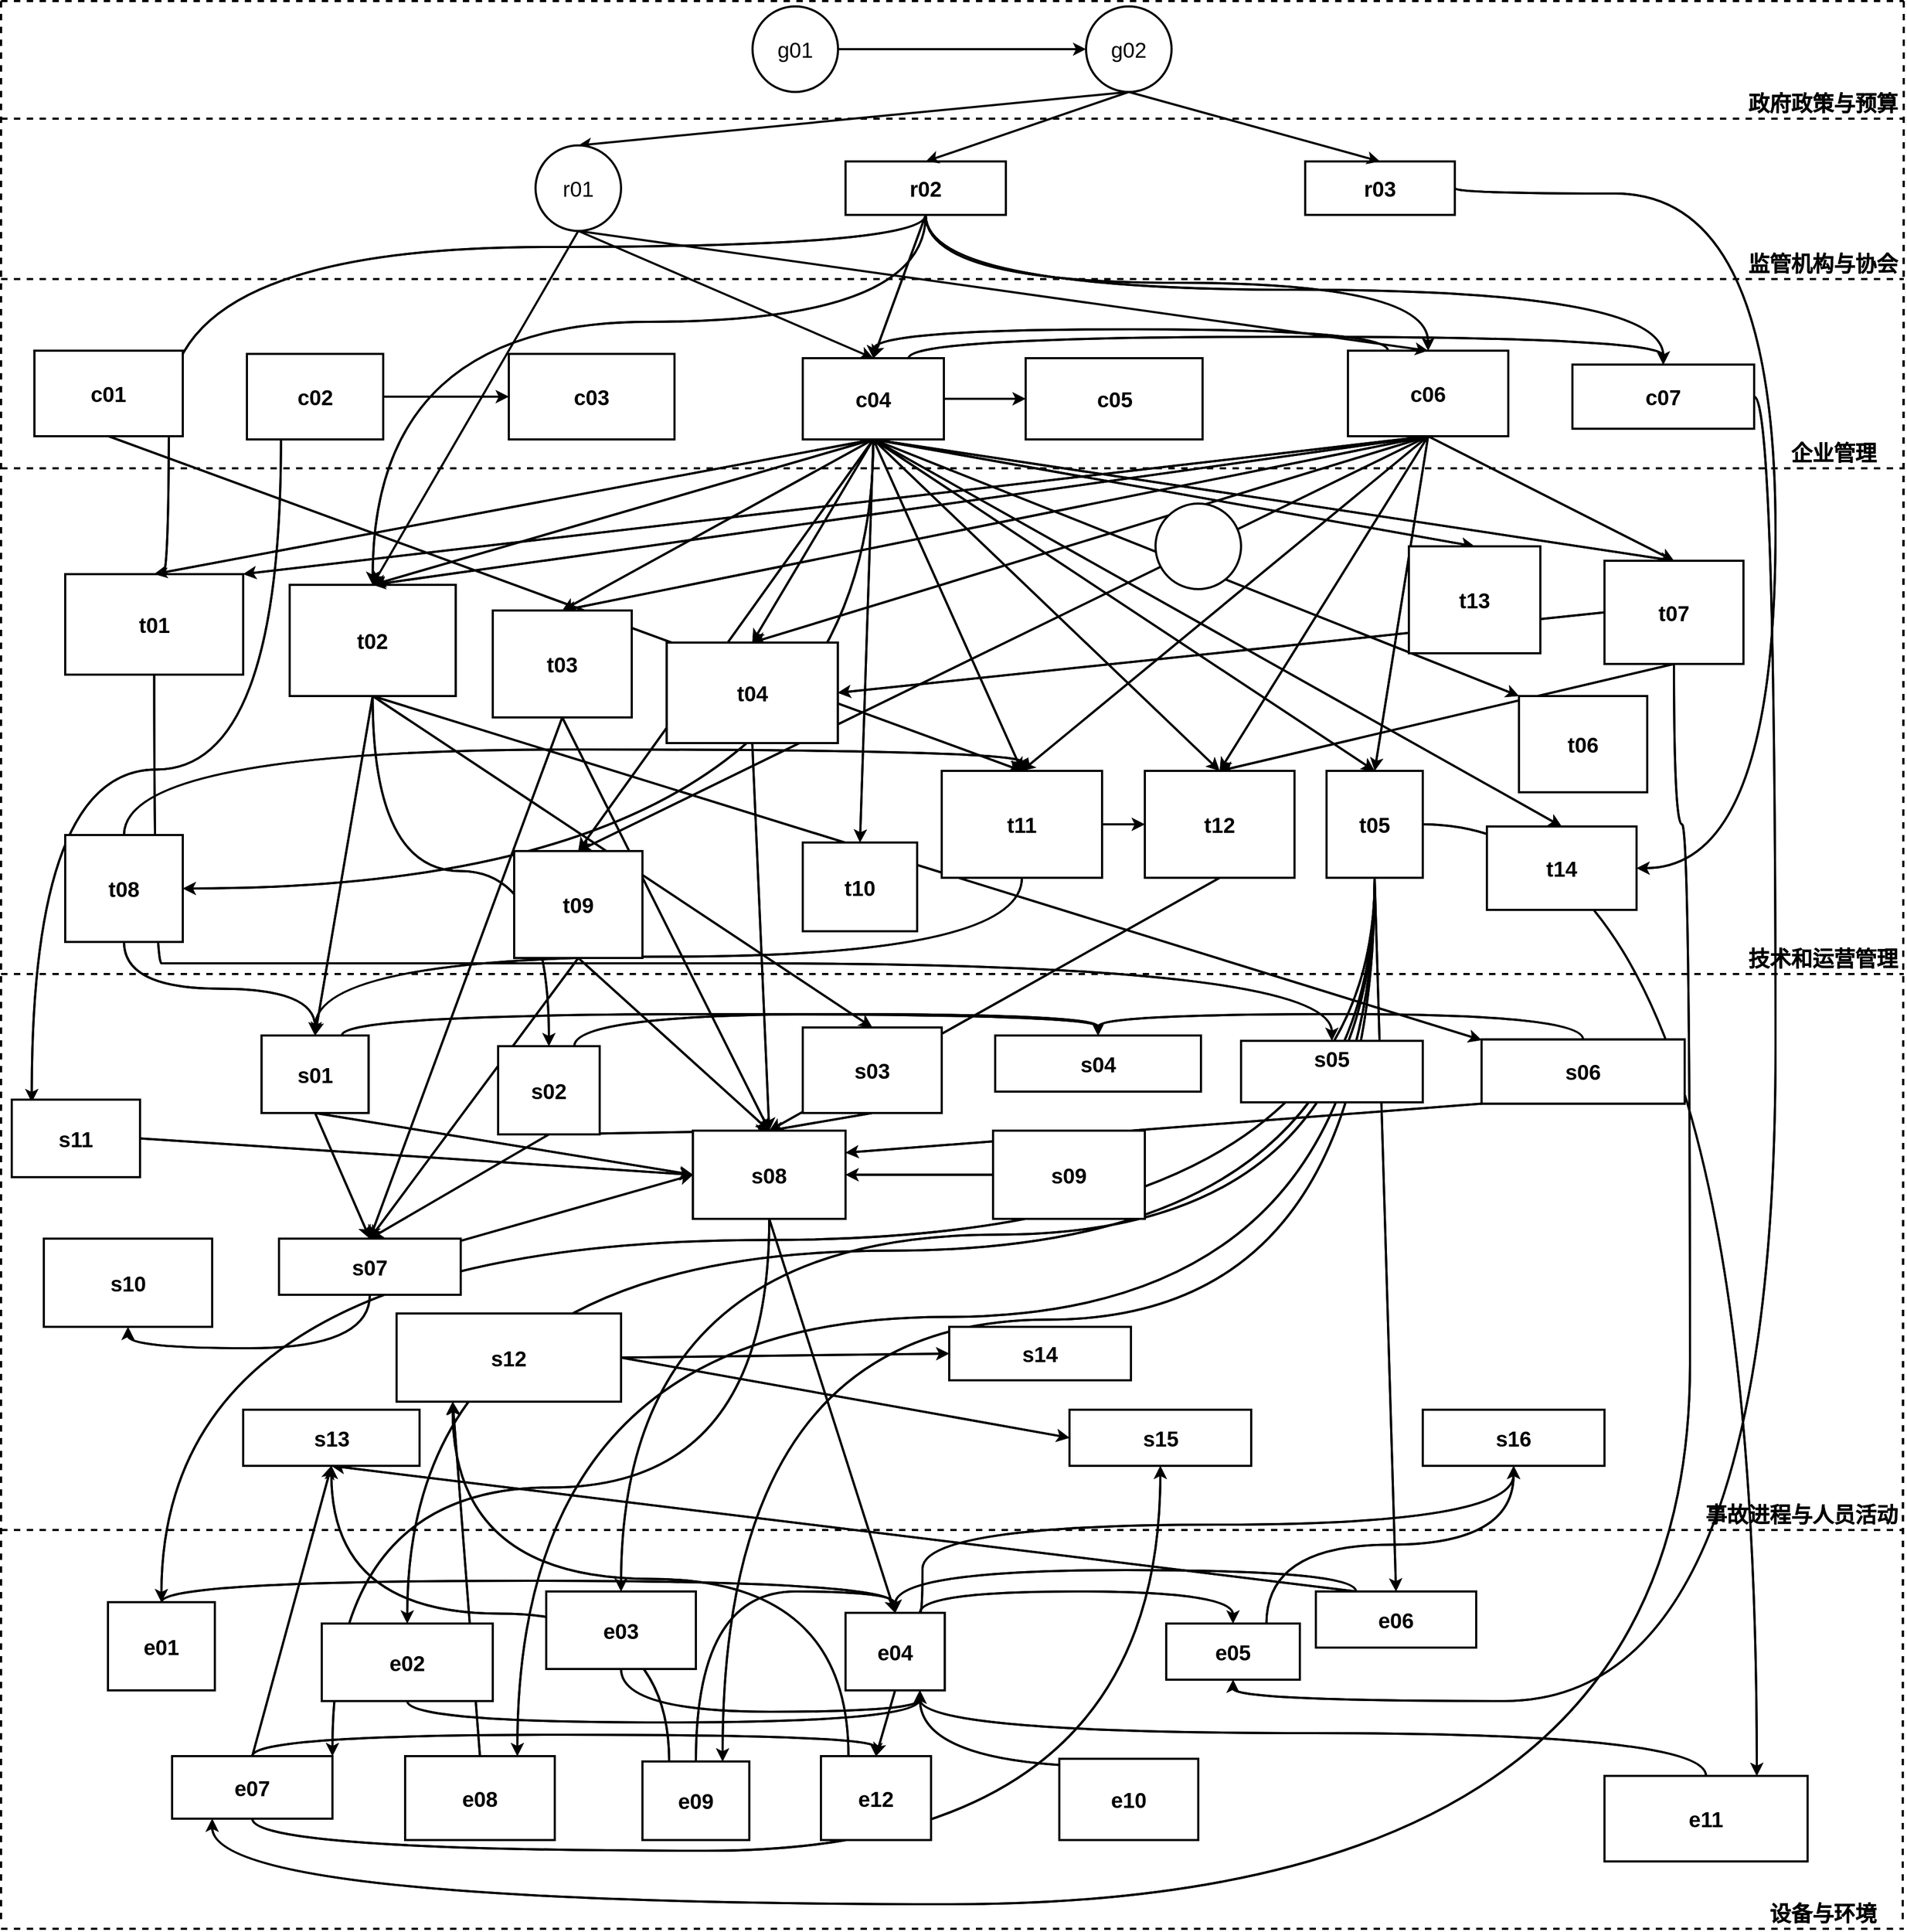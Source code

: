 <mxfile version="24.2.2" type="github">
  <diagram name="第 1 页" id="cSXOt_If06tRuQNw9_Id">
    <mxGraphModel dx="1830" dy="649" grid="1" gridSize="10" guides="1" tooltips="1" connect="1" arrows="1" fold="1" page="1" pageScale="1" pageWidth="583" pageHeight="827" math="0" shadow="0">
      <root>
        <mxCell id="0" />
        <mxCell id="1" parent="0" />
        <mxCell id="Mtfviob82MPcd9y9G0oO-23" value="" style="endArrow=classic;html=1;rounded=0;exitX=0.5;exitY=1;exitDx=0;exitDy=0;entryX=0.5;entryY=0;entryDx=0;entryDy=0;strokeWidth=2;align=center;verticalAlign=middle;labelBorderColor=none;fontSize=20;" parent="1" source="D2HSwKxdKyaoGHdWPaQV-44" target="D2HSwKxdKyaoGHdWPaQV-61" edge="1">
          <mxGeometry width="50" height="50" relative="1" as="geometry">
            <mxPoint x="1060" y="830" as="sourcePoint" />
            <mxPoint x="1110" y="780" as="targetPoint" />
          </mxGeometry>
        </mxCell>
        <mxCell id="Mtfviob82MPcd9y9G0oO-50" value="" style="endArrow=classic;html=1;rounded=0;exitX=0.5;exitY=1;exitDx=0;exitDy=0;entryX=0.5;entryY=0;entryDx=0;entryDy=0;strokeWidth=2;align=center;verticalAlign=middle;labelBorderColor=none;fontSize=20;" parent="1" source="D2HSwKxdKyaoGHdWPaQV-35" target="D2HSwKxdKyaoGHdWPaQV-72" edge="1">
          <mxGeometry width="50" height="50" relative="1" as="geometry">
            <mxPoint x="880" y="860" as="sourcePoint" />
            <mxPoint x="930" y="810" as="targetPoint" />
          </mxGeometry>
        </mxCell>
        <mxCell id="Mtfviob82MPcd9y9G0oO-20" value="" style="endArrow=classic;html=1;rounded=0;exitX=0.5;exitY=1;exitDx=0;exitDy=0;entryX=0.5;entryY=0;entryDx=0;entryDy=0;strokeWidth=2;align=center;verticalAlign=middle;labelBorderColor=none;fontSize=20;" parent="1" source="D2HSwKxdKyaoGHdWPaQV-47" target="D2HSwKxdKyaoGHdWPaQV-61" edge="1">
          <mxGeometry width="50" height="50" relative="1" as="geometry">
            <mxPoint x="800" y="790" as="sourcePoint" />
            <mxPoint x="850" y="740" as="targetPoint" />
          </mxGeometry>
        </mxCell>
        <mxCell id="Mtfviob82MPcd9y9G0oO-71" value="" style="endArrow=classic;html=1;rounded=0;exitX=0.5;exitY=1;exitDx=0;exitDy=0;entryX=0.5;entryY=0;entryDx=0;entryDy=0;strokeWidth=2;align=center;verticalAlign=middle;labelBorderColor=none;fontSize=20;" parent="1" source="D2HSwKxdKyaoGHdWPaQV-36" target="D2HSwKxdKyaoGHdWPaQV-61" edge="1">
          <mxGeometry width="50" height="50" relative="1" as="geometry">
            <mxPoint x="880" y="780" as="sourcePoint" />
            <mxPoint x="930" y="730" as="targetPoint" />
          </mxGeometry>
        </mxCell>
        <mxCell id="Mtfviob82MPcd9y9G0oO-2" value="" style="endArrow=classic;html=1;rounded=0;exitX=0.5;exitY=1;exitDx=0;exitDy=0;entryX=0.5;entryY=0;entryDx=0;entryDy=0;strokeWidth=2;align=center;verticalAlign=middle;labelBorderColor=none;fontSize=20;" parent="1" source="D2HSwKxdKyaoGHdWPaQV-35" target="D2HSwKxdKyaoGHdWPaQV-61" edge="1">
          <mxGeometry width="50" height="50" relative="1" as="geometry">
            <mxPoint x="630" y="790" as="sourcePoint" />
            <mxPoint x="680" y="740" as="targetPoint" />
          </mxGeometry>
        </mxCell>
        <mxCell id="D2HSwKxdKyaoGHdWPaQV-6" value="&lt;font style=&quot;font-size: 20px;&quot;&gt;&lt;b style=&quot;font-size: 20px;&quot;&gt;政府政策与预算&lt;/b&gt;&lt;/font&gt;" style="text;html=1;align=center;verticalAlign=middle;whiteSpace=wrap;rounded=0;strokeWidth=2;labelBorderColor=none;fontSize=20;" parent="1" vertex="1">
          <mxGeometry x="1350" y="90" width="149" height="30" as="geometry" />
        </mxCell>
        <mxCell id="D2HSwKxdKyaoGHdWPaQV-8" value="&lt;font style=&quot;font-size: 20px;&quot;&gt;企业管理&lt;/font&gt;" style="text;html=1;align=center;verticalAlign=middle;whiteSpace=wrap;rounded=0;strokeWidth=2;labelBorderColor=none;fontStyle=1;fontSize=20;" parent="1" vertex="1">
          <mxGeometry x="1370" y="417" width="129" height="30" as="geometry" />
        </mxCell>
        <mxCell id="D2HSwKxdKyaoGHdWPaQV-11" value="&lt;font style=&quot;font-size: 20px;&quot;&gt;设备与环境&lt;/font&gt;" style="text;html=1;align=center;verticalAlign=middle;whiteSpace=wrap;rounded=0;strokeWidth=2;labelBorderColor=none;fontStyle=1;fontSize=20;" parent="1" vertex="1">
          <mxGeometry x="1350" y="1783" width="149" height="30" as="geometry" />
        </mxCell>
        <mxCell id="Tey20wOVT-5CfHOspJdX-31" style="edgeStyle=orthogonalEdgeStyle;curved=1;rounded=0;orthogonalLoop=1;jettySize=auto;html=1;exitX=0.5;exitY=1;exitDx=0;exitDy=0;entryX=0.5;entryY=0;entryDx=0;entryDy=0;strokeWidth=2;align=center;verticalAlign=middle;labelBorderColor=none;fontSize=20;" parent="1" source="D2HSwKxdKyaoGHdWPaQV-21" target="D2HSwKxdKyaoGHdWPaQV-31" edge="1">
          <mxGeometry relative="1" as="geometry">
            <mxPoint x="-70" y="460" as="targetPoint" />
            <Array as="points">
              <mxPoint x="585" y="240" />
              <mxPoint x="-123" y="240" />
            </Array>
          </mxGeometry>
        </mxCell>
        <mxCell id="U7l6EVNEB7PfGx6SXFJ--22" style="edgeStyle=orthogonalEdgeStyle;curved=1;rounded=0;orthogonalLoop=1;jettySize=auto;html=1;exitX=0.5;exitY=1;exitDx=0;exitDy=0;entryX=0.5;entryY=0;entryDx=0;entryDy=0;strokeWidth=2;align=center;verticalAlign=middle;labelBorderColor=none;fontSize=20;" parent="1" source="D2HSwKxdKyaoGHdWPaQV-21" target="D2HSwKxdKyaoGHdWPaQV-32" edge="1">
          <mxGeometry relative="1" as="geometry">
            <Array as="points">
              <mxPoint x="585" y="310" />
              <mxPoint x="68" y="310" />
            </Array>
          </mxGeometry>
        </mxCell>
        <mxCell id="U7l6EVNEB7PfGx6SXFJ--26" style="edgeStyle=orthogonalEdgeStyle;curved=1;rounded=0;orthogonalLoop=1;jettySize=auto;html=1;exitX=0.5;exitY=1;exitDx=0;exitDy=0;entryX=0.5;entryY=0;entryDx=0;entryDy=0;strokeWidth=2;align=center;verticalAlign=middle;labelBorderColor=none;fontSize=20;" parent="1" source="D2HSwKxdKyaoGHdWPaQV-21" target="7SNBnwVA3aRYyQUwE5cQ-3" edge="1">
          <mxGeometry relative="1" as="geometry" />
        </mxCell>
        <mxCell id="U7l6EVNEB7PfGx6SXFJ--27" style="edgeStyle=orthogonalEdgeStyle;curved=1;rounded=0;orthogonalLoop=1;jettySize=auto;html=1;exitX=0.5;exitY=1;exitDx=0;exitDy=0;entryX=0.5;entryY=0;entryDx=0;entryDy=0;strokeWidth=2;align=center;verticalAlign=middle;labelBorderColor=none;fontSize=20;" parent="1" source="D2HSwKxdKyaoGHdWPaQV-21" target="cpaYwVjUg7fbwdwy47s0-7" edge="1">
          <mxGeometry relative="1" as="geometry" />
        </mxCell>
        <mxCell id="D2HSwKxdKyaoGHdWPaQV-21" value="r02&lt;br style=&quot;font-size: 20px;&quot;&gt;执法检查不严" style="rounded=0;whiteSpace=wrap;html=1;strokeWidth=2;align=center;verticalAlign=middle;labelBorderColor=none;fontStyle=1;fontSize=20;" parent="1" vertex="1">
          <mxGeometry x="510" y="160" width="150" height="50" as="geometry" />
        </mxCell>
        <mxCell id="Tey20wOVT-5CfHOspJdX-33" style="edgeStyle=none;rounded=0;orthogonalLoop=1;jettySize=auto;html=1;exitX=0.5;exitY=1;exitDx=0;exitDy=0;entryX=0.5;entryY=0;entryDx=0;entryDy=0;strokeWidth=2;align=center;verticalAlign=middle;labelBorderColor=none;fontSize=20;" parent="1" source="D2HSwKxdKyaoGHdWPaQV-25" target="D2HSwKxdKyaoGHdWPaQV-46" edge="1">
          <mxGeometry relative="1" as="geometry">
            <mxPoint x="290" y="790" as="targetPoint" />
          </mxGeometry>
        </mxCell>
        <mxCell id="U7l6EVNEB7PfGx6SXFJ--35" style="edgeStyle=orthogonalEdgeStyle;curved=1;rounded=0;orthogonalLoop=1;jettySize=auto;html=1;exitX=0.25;exitY=1;exitDx=0;exitDy=0;entryX=0.156;entryY=0.033;entryDx=0;entryDy=0;entryPerimeter=0;strokeWidth=2;align=center;verticalAlign=middle;labelBorderColor=none;fontSize=20;" parent="1" source="D2HSwKxdKyaoGHdWPaQV-26" target="7SNBnwVA3aRYyQUwE5cQ-16" edge="1">
          <mxGeometry relative="1" as="geometry" />
        </mxCell>
        <mxCell id="D2HSwKxdKyaoGHdWPaQV-26" value="c02&lt;br style=&quot;font-size: 20px;&quot;&gt;违规提供技术服务工作" style="rounded=0;whiteSpace=wrap;html=1;strokeWidth=2;align=center;verticalAlign=middle;labelBorderColor=none;fontStyle=1;fontSize=20;" parent="1" vertex="1">
          <mxGeometry x="-50" y="340" width="127.5" height="80" as="geometry" />
        </mxCell>
        <mxCell id="Tey20wOVT-5CfHOspJdX-32" style="edgeStyle=orthogonalEdgeStyle;curved=1;rounded=0;orthogonalLoop=1;jettySize=auto;html=1;exitX=1;exitY=0.5;exitDx=0;exitDy=0;entryX=0;entryY=0.5;entryDx=0;entryDy=0;strokeWidth=2;align=center;verticalAlign=middle;labelBorderColor=none;fontSize=20;" parent="1" source="D2HSwKxdKyaoGHdWPaQV-28" target="cpaYwVjUg7fbwdwy47s0-6" edge="1">
          <mxGeometry relative="1" as="geometry" />
        </mxCell>
        <mxCell id="Tey20wOVT-5CfHOspJdX-82" style="edgeStyle=none;rounded=0;orthogonalLoop=1;jettySize=auto;html=1;exitX=0.5;exitY=1;exitDx=0;exitDy=0;entryX=0.5;entryY=0;entryDx=0;entryDy=0;strokeWidth=2;align=center;verticalAlign=middle;labelBorderColor=none;fontSize=20;" parent="1" source="D2HSwKxdKyaoGHdWPaQV-28" target="D2HSwKxdKyaoGHdWPaQV-42" edge="1">
          <mxGeometry relative="1" as="geometry" />
        </mxCell>
        <mxCell id="Tey20wOVT-5CfHOspJdX-83" style="edgeStyle=none;rounded=0;orthogonalLoop=1;jettySize=auto;html=1;exitX=0.5;exitY=1;exitDx=0;exitDy=0;entryX=0.5;entryY=0;entryDx=0;entryDy=0;strokeWidth=2;align=center;verticalAlign=middle;labelBorderColor=none;fontSize=20;" parent="1" source="D2HSwKxdKyaoGHdWPaQV-28" target="cpaYwVjUg7fbwdwy47s0-11" edge="1">
          <mxGeometry relative="1" as="geometry" />
        </mxCell>
        <mxCell id="Tey20wOVT-5CfHOspJdX-96" style="rounded=0;orthogonalLoop=1;jettySize=auto;html=1;exitX=0.5;exitY=1;exitDx=0;exitDy=0;entryX=0.5;entryY=0;entryDx=0;entryDy=0;strokeWidth=2;align=center;verticalAlign=middle;labelBorderColor=none;fontSize=20;" parent="1" source="D2HSwKxdKyaoGHdWPaQV-28" target="D2HSwKxdKyaoGHdWPaQV-47" edge="1">
          <mxGeometry relative="1" as="geometry" />
        </mxCell>
        <mxCell id="Tey20wOVT-5CfHOspJdX-116" style="edgeStyle=orthogonalEdgeStyle;curved=1;rounded=0;orthogonalLoop=1;jettySize=auto;html=1;exitX=0.5;exitY=1;exitDx=0;exitDy=0;entryX=1;entryY=0.5;entryDx=0;entryDy=0;strokeWidth=2;align=center;verticalAlign=middle;labelBorderColor=none;fontSize=20;" parent="1" source="D2HSwKxdKyaoGHdWPaQV-28" target="D2HSwKxdKyaoGHdWPaQV-43" edge="1">
          <mxGeometry relative="1" as="geometry" />
        </mxCell>
        <mxCell id="U7l6EVNEB7PfGx6SXFJ--41" style="edgeStyle=none;rounded=0;orthogonalLoop=1;jettySize=auto;html=1;exitX=0.5;exitY=1;exitDx=0;exitDy=0;entryX=0;entryY=0;entryDx=0;entryDy=0;strokeWidth=2;align=center;verticalAlign=middle;labelBorderColor=none;fontSize=20;" parent="1" source="D2HSwKxdKyaoGHdWPaQV-28" target="7SNBnwVA3aRYyQUwE5cQ-11" edge="1">
          <mxGeometry relative="1" as="geometry" />
        </mxCell>
        <mxCell id="U7l6EVNEB7PfGx6SXFJ--42" style="edgeStyle=none;rounded=0;orthogonalLoop=1;jettySize=auto;html=1;exitX=0.5;exitY=1;exitDx=0;exitDy=0;entryX=0.5;entryY=0;entryDx=0;entryDy=0;strokeWidth=2;align=center;verticalAlign=middle;labelBorderColor=none;fontSize=20;" parent="1" source="D2HSwKxdKyaoGHdWPaQV-28" target="7SNBnwVA3aRYyQUwE5cQ-13" edge="1">
          <mxGeometry relative="1" as="geometry" />
        </mxCell>
        <mxCell id="D2HSwKxdKyaoGHdWPaQV-28" value="c04&lt;br style=&quot;font-size: 20px;&quot;&gt;安全生产主体责任未落实" style="rounded=0;whiteSpace=wrap;html=1;strokeWidth=2;align=center;verticalAlign=middle;labelBorderColor=none;fontStyle=1;fontSize=20;" parent="1" vertex="1">
          <mxGeometry x="470" y="344" width="132" height="76" as="geometry" />
        </mxCell>
        <mxCell id="Tey20wOVT-5CfHOspJdX-124" style="edgeStyle=orthogonalEdgeStyle;curved=1;rounded=0;orthogonalLoop=1;jettySize=auto;html=1;exitX=0.5;exitY=1;exitDx=0;exitDy=0;entryX=0.5;entryY=0;entryDx=0;entryDy=0;strokeWidth=2;align=center;verticalAlign=middle;labelBorderColor=none;fontSize=20;" parent="1" source="D2HSwKxdKyaoGHdWPaQV-31" target="D2HSwKxdKyaoGHdWPaQV-63" edge="1">
          <mxGeometry relative="1" as="geometry">
            <Array as="points">
              <mxPoint x="-123" y="910" />
              <mxPoint x="945" y="910" />
            </Array>
          </mxGeometry>
        </mxCell>
        <mxCell id="D2HSwKxdKyaoGHdWPaQV-31" value="t01&lt;br style=&quot;font-size: 20px;&quot;&gt;应急预案编制与组织演练存在缺陷" style="rounded=0;whiteSpace=wrap;html=1;strokeWidth=2;align=center;verticalAlign=middle;labelBorderColor=none;fontStyle=1;fontSize=20;" parent="1" vertex="1">
          <mxGeometry x="-220" y="546" width="166.5" height="94" as="geometry" />
        </mxCell>
        <mxCell id="Tey20wOVT-5CfHOspJdX-85" style="edgeStyle=orthogonalEdgeStyle;curved=1;rounded=0;orthogonalLoop=1;jettySize=auto;html=1;exitX=0.5;exitY=1;exitDx=0;exitDy=0;entryX=0.5;entryY=0;entryDx=0;entryDy=0;strokeWidth=2;align=center;verticalAlign=middle;labelBorderColor=none;fontSize=20;" parent="1" source="D2HSwKxdKyaoGHdWPaQV-32" target="D2HSwKxdKyaoGHdWPaQV-68" edge="1">
          <mxGeometry relative="1" as="geometry" />
        </mxCell>
        <mxCell id="D2HSwKxdKyaoGHdWPaQV-32" value="t02&lt;br style=&quot;font-size: 20px;&quot;&gt;安全生产教育培训和技能培训存在缺陷" style="rounded=0;whiteSpace=wrap;html=1;strokeWidth=2;align=center;verticalAlign=middle;labelBorderColor=none;fontStyle=1;fontSize=20;" parent="1" vertex="1">
          <mxGeometry x="-10" y="556" width="155.25" height="104" as="geometry" />
        </mxCell>
        <mxCell id="U7l6EVNEB7PfGx6SXFJ--15" style="edgeStyle=orthogonalEdgeStyle;curved=1;rounded=0;orthogonalLoop=1;jettySize=auto;html=1;exitX=0.5;exitY=0;exitDx=0;exitDy=0;entryX=0.5;entryY=0;entryDx=0;entryDy=0;strokeWidth=2;align=center;verticalAlign=middle;labelBorderColor=none;fontSize=20;" parent="1" source="D2HSwKxdKyaoGHdWPaQV-43" target="D2HSwKxdKyaoGHdWPaQV-46" edge="1">
          <mxGeometry relative="1" as="geometry" />
        </mxCell>
        <mxCell id="U7l6EVNEB7PfGx6SXFJ--51" style="edgeStyle=orthogonalEdgeStyle;curved=1;rounded=0;orthogonalLoop=1;jettySize=auto;html=1;exitX=0.5;exitY=1;exitDx=0;exitDy=0;strokeWidth=2;align=center;verticalAlign=middle;labelBorderColor=none;entryX=0.5;entryY=0;entryDx=0;entryDy=0;fontSize=20;" parent="1" source="D2HSwKxdKyaoGHdWPaQV-43" target="D2HSwKxdKyaoGHdWPaQV-65" edge="1">
          <mxGeometry relative="1" as="geometry">
            <mxPoint x="30" y="970" as="targetPoint" />
          </mxGeometry>
        </mxCell>
        <mxCell id="D2HSwKxdKyaoGHdWPaQV-43" value="t08&lt;br style=&quot;font-size: 20px;&quot;&gt;施工方案和技术交底不完善" style="rounded=0;whiteSpace=wrap;html=1;strokeWidth=2;align=center;verticalAlign=middle;labelBorderColor=none;fontStyle=1;fontSize=20;" parent="1" vertex="1">
          <mxGeometry x="-220" y="790" width="110" height="100" as="geometry" />
        </mxCell>
        <mxCell id="Tey20wOVT-5CfHOspJdX-68" style="edgeStyle=orthogonalEdgeStyle;curved=1;rounded=0;orthogonalLoop=1;jettySize=auto;html=1;exitX=0.5;exitY=0;exitDx=0;exitDy=0;entryX=0.5;entryY=0;entryDx=0;entryDy=0;strokeWidth=2;align=center;verticalAlign=middle;labelBorderColor=none;fontSize=20;" parent="1" source="cpaYwVjUg7fbwdwy47s0-15" target="D2HSwKxdKyaoGHdWPaQV-60" edge="1">
          <mxGeometry relative="1" as="geometry" />
        </mxCell>
        <mxCell id="nhjlC9cMHqRvBsudsbuq-5" style="edgeStyle=none;rounded=0;orthogonalLoop=1;jettySize=auto;html=1;exitX=0.5;exitY=1;exitDx=0;exitDy=0;entryX=0.5;entryY=0;entryDx=0;entryDy=0;strokeWidth=2;fontSize=20;" parent="1" source="D2HSwKxdKyaoGHdWPaQV-61" target="7SNBnwVA3aRYyQUwE5cQ-30" edge="1">
          <mxGeometry relative="1" as="geometry" />
        </mxCell>
        <mxCell id="nhjlC9cMHqRvBsudsbuq-6" style="edgeStyle=orthogonalEdgeStyle;curved=1;rounded=0;orthogonalLoop=1;jettySize=auto;html=1;exitX=0.5;exitY=1;exitDx=0;exitDy=0;entryX=1;entryY=0;entryDx=0;entryDy=0;strokeWidth=2;fontSize=20;" parent="1" source="D2HSwKxdKyaoGHdWPaQV-61" target="7SNBnwVA3aRYyQUwE5cQ-26" edge="1">
          <mxGeometry relative="1" as="geometry" />
        </mxCell>
        <mxCell id="Tey20wOVT-5CfHOspJdX-91" style="edgeStyle=orthogonalEdgeStyle;curved=1;rounded=0;orthogonalLoop=1;jettySize=auto;html=1;exitX=0.75;exitY=0;exitDx=0;exitDy=0;entryX=0.5;entryY=0;entryDx=0;entryDy=0;strokeWidth=2;align=center;verticalAlign=middle;labelBorderColor=none;fontSize=20;" parent="1" source="D2HSwKxdKyaoGHdWPaQV-65" target="D2HSwKxdKyaoGHdWPaQV-60" edge="1">
          <mxGeometry relative="1" as="geometry" />
        </mxCell>
        <mxCell id="D2HSwKxdKyaoGHdWPaQV-65" value="s01&lt;br style=&quot;font-size: 20px;&quot;&gt;员工风险识别不足" style="rounded=0;whiteSpace=wrap;html=1;strokeWidth=2;align=center;verticalAlign=middle;labelBorderColor=none;fontStyle=1;fontSize=20;" parent="1" vertex="1">
          <mxGeometry x="-36.25" y="977.5" width="100" height="72.5" as="geometry" />
        </mxCell>
        <mxCell id="Tey20wOVT-5CfHOspJdX-70" style="edgeStyle=orthogonalEdgeStyle;curved=1;rounded=0;orthogonalLoop=1;jettySize=auto;html=1;exitX=0.75;exitY=0;exitDx=0;exitDy=0;entryX=0.5;entryY=0;entryDx=0;entryDy=0;strokeWidth=2;align=center;verticalAlign=middle;labelBorderColor=none;fontSize=20;" parent="1" source="D2HSwKxdKyaoGHdWPaQV-68" target="D2HSwKxdKyaoGHdWPaQV-60" edge="1">
          <mxGeometry relative="1" as="geometry" />
        </mxCell>
        <mxCell id="U7l6EVNEB7PfGx6SXFJ--39" style="edgeStyle=none;rounded=0;orthogonalLoop=1;jettySize=auto;html=1;exitX=0.5;exitY=1;exitDx=0;exitDy=0;entryX=0.5;entryY=0;entryDx=0;entryDy=0;strokeWidth=2;align=center;verticalAlign=middle;labelBorderColor=none;fontSize=20;" parent="1" source="D2HSwKxdKyaoGHdWPaQV-68" target="D2HSwKxdKyaoGHdWPaQV-72" edge="1">
          <mxGeometry relative="1" as="geometry" />
        </mxCell>
        <mxCell id="Tey20wOVT-5CfHOspJdX-92" style="edgeStyle=orthogonalEdgeStyle;curved=1;rounded=0;orthogonalLoop=1;jettySize=auto;html=1;exitX=0;exitY=0.5;exitDx=0;exitDy=0;entryX=1;entryY=0.5;entryDx=0;entryDy=0;strokeWidth=2;align=center;verticalAlign=middle;labelBorderColor=none;fontSize=20;" parent="1" source="D2HSwKxdKyaoGHdWPaQV-70" target="D2HSwKxdKyaoGHdWPaQV-61" edge="1">
          <mxGeometry relative="1" as="geometry" />
        </mxCell>
        <mxCell id="Tey20wOVT-5CfHOspJdX-110" style="edgeStyle=orthogonalEdgeStyle;curved=1;rounded=0;orthogonalLoop=1;jettySize=auto;html=1;exitX=0.5;exitY=1;exitDx=0;exitDy=0;entryX=0.5;entryY=1;entryDx=0;entryDy=0;strokeWidth=2;align=center;verticalAlign=middle;labelBorderColor=none;fontSize=20;" parent="1" source="D2HSwKxdKyaoGHdWPaQV-72" target="cpaYwVjUg7fbwdwy47s0-14" edge="1">
          <mxGeometry relative="1" as="geometry" />
        </mxCell>
        <mxCell id="cpaYwVjUg7fbwdwy47s0-5" value="c03&lt;br style=&quot;font-size: 20px;&quot;&gt;施工质量或设备设计未达标" style="rounded=0;whiteSpace=wrap;html=1;strokeWidth=2;align=center;verticalAlign=middle;labelBorderColor=none;fontStyle=1;fontSize=20;" parent="1" vertex="1">
          <mxGeometry x="195" y="340" width="155" height="80" as="geometry" />
        </mxCell>
        <mxCell id="cpaYwVjUg7fbwdwy47s0-6" value="c05&lt;br style=&quot;font-size: 20px;&quot;&gt;对所属企业安全生产监督指导不力" style="rounded=0;whiteSpace=wrap;html=1;strokeWidth=2;align=center;verticalAlign=middle;labelBorderColor=none;fontStyle=1;fontSize=20;" parent="1" vertex="1">
          <mxGeometry x="678.5" y="344" width="165.5" height="76" as="geometry" />
        </mxCell>
        <mxCell id="Tey20wOVT-5CfHOspJdX-114" style="edgeStyle=none;rounded=0;orthogonalLoop=1;jettySize=auto;html=1;exitX=0.5;exitY=1;exitDx=0;exitDy=0;entryX=0.5;entryY=0;entryDx=0;entryDy=0;strokeWidth=2;align=center;verticalAlign=middle;labelBorderColor=none;fontSize=20;" parent="1" source="cpaYwVjUg7fbwdwy47s0-7" target="D2HSwKxdKyaoGHdWPaQV-42" edge="1">
          <mxGeometry relative="1" as="geometry" />
        </mxCell>
        <mxCell id="U7l6EVNEB7PfGx6SXFJ--50" style="edgeStyle=orthogonalEdgeStyle;curved=1;rounded=0;orthogonalLoop=1;jettySize=auto;html=1;exitX=0.25;exitY=0;exitDx=0;exitDy=0;entryX=0.5;entryY=0;entryDx=0;entryDy=0;strokeWidth=2;align=center;verticalAlign=middle;labelBorderColor=none;fontSize=20;" parent="1" source="cpaYwVjUg7fbwdwy47s0-7" target="D2HSwKxdKyaoGHdWPaQV-28" edge="1">
          <mxGeometry relative="1" as="geometry" />
        </mxCell>
        <mxCell id="U7l6EVNEB7PfGx6SXFJ--52" style="edgeStyle=none;rounded=0;orthogonalLoop=1;jettySize=auto;html=1;exitX=0.5;exitY=1;exitDx=0;exitDy=0;entryX=1;entryY=0;entryDx=0;entryDy=0;strokeWidth=2;align=center;verticalAlign=middle;labelBorderColor=none;fontSize=20;" parent="1" source="cpaYwVjUg7fbwdwy47s0-7" target="D2HSwKxdKyaoGHdWPaQV-31" edge="1">
          <mxGeometry relative="1" as="geometry" />
        </mxCell>
        <mxCell id="U7l6EVNEB7PfGx6SXFJ--53" style="edgeStyle=none;rounded=0;orthogonalLoop=1;jettySize=auto;html=1;exitX=0.5;exitY=1;exitDx=0;exitDy=0;entryX=0.5;entryY=0;entryDx=0;entryDy=0;strokeWidth=2;align=center;verticalAlign=middle;labelBorderColor=none;fontSize=20;" parent="1" source="cpaYwVjUg7fbwdwy47s0-7" target="D2HSwKxdKyaoGHdWPaQV-32" edge="1">
          <mxGeometry relative="1" as="geometry" />
        </mxCell>
        <mxCell id="U7l6EVNEB7PfGx6SXFJ--54" style="edgeStyle=none;rounded=0;orthogonalLoop=1;jettySize=auto;html=1;exitX=0.5;exitY=1;exitDx=0;exitDy=0;entryX=0.5;entryY=0;entryDx=0;entryDy=0;strokeWidth=2;align=center;verticalAlign=middle;labelBorderColor=none;fontSize=20;" parent="1" source="cpaYwVjUg7fbwdwy47s0-7" target="D2HSwKxdKyaoGHdWPaQV-36" edge="1">
          <mxGeometry relative="1" as="geometry" />
        </mxCell>
        <mxCell id="U7l6EVNEB7PfGx6SXFJ--55" style="edgeStyle=none;rounded=0;orthogonalLoop=1;jettySize=auto;html=1;exitX=0.5;exitY=1;exitDx=0;exitDy=0;entryX=0.5;entryY=0;entryDx=0;entryDy=0;strokeWidth=2;align=center;verticalAlign=middle;labelBorderColor=none;fontSize=20;" parent="1" source="cpaYwVjUg7fbwdwy47s0-7" target="D2HSwKxdKyaoGHdWPaQV-47" edge="1">
          <mxGeometry relative="1" as="geometry" />
        </mxCell>
        <mxCell id="U7l6EVNEB7PfGx6SXFJ--58" style="edgeStyle=none;rounded=0;orthogonalLoop=1;jettySize=auto;html=1;exitX=0.5;exitY=1;exitDx=0;exitDy=0;entryX=0.5;entryY=0;entryDx=0;entryDy=0;strokeWidth=2;align=center;verticalAlign=middle;labelBorderColor=none;fontSize=20;" parent="1" source="cpaYwVjUg7fbwdwy47s0-7" target="D2HSwKxdKyaoGHdWPaQV-44" edge="1">
          <mxGeometry relative="1" as="geometry" />
        </mxCell>
        <mxCell id="cpaYwVjUg7fbwdwy47s0-7" value="c06&lt;br style=&quot;font-size: 20px;&quot;&gt;安全检查和管理制度存在缺陷" style="rounded=0;whiteSpace=wrap;html=1;strokeWidth=2;align=center;verticalAlign=middle;labelBorderColor=none;fontStyle=1;fontSize=20;" parent="1" vertex="1">
          <mxGeometry x="980" y="337" width="150" height="80" as="geometry" />
        </mxCell>
        <mxCell id="cpaYwVjUg7fbwdwy47s0-14" value="s10&lt;br style=&quot;font-size: 20px;&quot;&gt;对交接班和巡视制度落实不到位" style="rounded=0;whiteSpace=wrap;html=1;strokeWidth=2;align=center;verticalAlign=middle;labelBorderColor=none;fontStyle=1;fontSize=20;" parent="1" vertex="1">
          <mxGeometry x="-240" y="1167.5" width="157.5" height="82.5" as="geometry" />
        </mxCell>
        <mxCell id="Tey20wOVT-5CfHOspJdX-35" style="edgeStyle=orthogonalEdgeStyle;curved=1;rounded=0;orthogonalLoop=1;jettySize=auto;html=1;exitX=0.5;exitY=0;exitDx=0;exitDy=0;entryX=0.5;entryY=0;entryDx=0;entryDy=0;strokeWidth=2;align=center;verticalAlign=middle;labelBorderColor=none;fontSize=20;" parent="1" source="cpaYwVjUg7fbwdwy47s0-17" target="7SNBnwVA3aRYyQUwE5cQ-30" edge="1">
          <mxGeometry relative="1" as="geometry" />
        </mxCell>
        <mxCell id="Tey20wOVT-5CfHOspJdX-59" style="edgeStyle=orthogonalEdgeStyle;curved=1;rounded=0;orthogonalLoop=1;jettySize=auto;html=1;exitX=1;exitY=0.5;exitDx=0;exitDy=0;entryX=1;entryY=0.5;entryDx=0;entryDy=0;strokeWidth=2;align=center;verticalAlign=middle;labelBorderColor=none;fontSize=20;" parent="1" source="7SNBnwVA3aRYyQUwE5cQ-2" target="7SNBnwVA3aRYyQUwE5cQ-14" edge="1">
          <mxGeometry relative="1" as="geometry">
            <mxPoint x="1048.75" y="210" as="sourcePoint" />
            <mxPoint x="1380.0" y="767" as="targetPoint" />
            <Array as="points">
              <mxPoint x="1080" y="190" />
              <mxPoint x="1380" y="190" />
              <mxPoint x="1380" y="821" />
            </Array>
          </mxGeometry>
        </mxCell>
        <mxCell id="7SNBnwVA3aRYyQUwE5cQ-2" value="r03&lt;br style=&quot;font-size: 20px;&quot;&gt;违规审批许可" style="rounded=0;whiteSpace=wrap;html=1;strokeWidth=2;align=center;verticalAlign=middle;labelBorderColor=none;fontStyle=1;fontSize=20;" parent="1" vertex="1">
          <mxGeometry x="940" y="160" width="140" height="50" as="geometry" />
        </mxCell>
        <mxCell id="U7l6EVNEB7PfGx6SXFJ--29" style="edgeStyle=orthogonalEdgeStyle;curved=1;rounded=0;orthogonalLoop=1;jettySize=auto;html=1;exitX=1;exitY=0.5;exitDx=0;exitDy=0;entryX=0.5;entryY=1;entryDx=0;entryDy=0;strokeWidth=2;align=center;verticalAlign=middle;labelBorderColor=none;fontSize=20;" parent="1" source="7SNBnwVA3aRYyQUwE5cQ-3" target="7SNBnwVA3aRYyQUwE5cQ-32" edge="1">
          <mxGeometry relative="1" as="geometry" />
        </mxCell>
        <mxCell id="7SNBnwVA3aRYyQUwE5cQ-3" value="c07&lt;br style=&quot;font-size: 20px;&quot;&gt;安全生产投入不足" style="rounded=0;whiteSpace=wrap;html=1;strokeWidth=2;align=center;verticalAlign=middle;labelBorderColor=none;fontStyle=1;fontSize=20;" parent="1" vertex="1">
          <mxGeometry x="1190" y="350" width="170" height="60" as="geometry" />
        </mxCell>
        <mxCell id="U7l6EVNEB7PfGx6SXFJ--36" style="edgeStyle=none;rounded=0;orthogonalLoop=1;jettySize=auto;html=1;exitX=1;exitY=0.5;exitDx=0;exitDy=0;strokeWidth=2;align=center;verticalAlign=middle;labelBorderColor=none;fontSize=20;entryX=0;entryY=0.5;entryDx=0;entryDy=0;" parent="1" source="7SNBnwVA3aRYyQUwE5cQ-16" target="D2HSwKxdKyaoGHdWPaQV-61" edge="1">
          <mxGeometry relative="1" as="geometry">
            <mxPoint x="360" y="1170" as="targetPoint" />
          </mxGeometry>
        </mxCell>
        <mxCell id="7SNBnwVA3aRYyQUwE5cQ-16" value="s11&lt;br style=&quot;font-size: 20px;&quot;&gt;员工不具备从业资格" style="rounded=0;whiteSpace=wrap;html=1;strokeWidth=2;align=center;verticalAlign=middle;labelBorderColor=none;fontStyle=1;fontSize=20;" parent="1" vertex="1">
          <mxGeometry x="-270" y="1037.5" width="120" height="72.5" as="geometry" />
        </mxCell>
        <mxCell id="Tey20wOVT-5CfHOspJdX-66" style="edgeStyle=orthogonalEdgeStyle;curved=1;rounded=0;orthogonalLoop=1;jettySize=auto;html=1;exitX=0.25;exitY=0;exitDx=0;exitDy=0;entryX=0.5;entryY=1;entryDx=0;entryDy=0;strokeWidth=2;align=center;verticalAlign=middle;labelBorderColor=none;fontSize=20;" parent="1" source="7SNBnwVA3aRYyQUwE5cQ-25" target="7SNBnwVA3aRYyQUwE5cQ-17" edge="1">
          <mxGeometry relative="1" as="geometry" />
        </mxCell>
        <mxCell id="U7l6EVNEB7PfGx6SXFJ--6" style="edgeStyle=orthogonalEdgeStyle;curved=1;rounded=0;orthogonalLoop=1;jettySize=auto;html=1;exitX=0.5;exitY=0;exitDx=0;exitDy=0;entryX=0.5;entryY=0;entryDx=0;entryDy=0;strokeWidth=2;align=center;verticalAlign=middle;labelBorderColor=none;fontSize=20;" parent="1" source="7SNBnwVA3aRYyQUwE5cQ-25" target="7SNBnwVA3aRYyQUwE5cQ-30" edge="1">
          <mxGeometry relative="1" as="geometry" />
        </mxCell>
        <mxCell id="Tey20wOVT-5CfHOspJdX-4" style="edgeStyle=orthogonalEdgeStyle;curved=1;rounded=0;orthogonalLoop=1;jettySize=auto;html=1;exitX=0.5;exitY=0;exitDx=0;exitDy=0;entryX=0.5;entryY=0;entryDx=0;entryDy=0;strokeWidth=2;align=center;verticalAlign=middle;labelBorderColor=none;fontSize=20;" parent="1" source="7SNBnwVA3aRYyQUwE5cQ-26" target="7SNBnwVA3aRYyQUwE5cQ-31" edge="1">
          <mxGeometry relative="1" as="geometry" />
        </mxCell>
        <mxCell id="Tey20wOVT-5CfHOspJdX-89" style="edgeStyle=orthogonalEdgeStyle;curved=1;rounded=0;orthogonalLoop=1;jettySize=auto;html=1;exitX=0.5;exitY=1;exitDx=0;exitDy=0;entryX=0.5;entryY=1;entryDx=0;entryDy=0;strokeWidth=2;align=center;verticalAlign=middle;labelBorderColor=none;fontSize=20;" parent="1" source="7SNBnwVA3aRYyQUwE5cQ-26" target="7SNBnwVA3aRYyQUwE5cQ-20" edge="1">
          <mxGeometry relative="1" as="geometry">
            <Array as="points">
              <mxPoint x="-45" y="1740" />
              <mxPoint x="804" y="1740" />
            </Array>
          </mxGeometry>
        </mxCell>
        <mxCell id="U7l6EVNEB7PfGx6SXFJ--49" style="rounded=0;orthogonalLoop=1;jettySize=auto;html=1;exitX=0.5;exitY=0;exitDx=0;exitDy=0;entryX=0.5;entryY=1;entryDx=0;entryDy=0;strokeWidth=2;align=center;verticalAlign=middle;labelBorderColor=none;fontSize=20;" parent="1" source="7SNBnwVA3aRYyQUwE5cQ-26" target="7SNBnwVA3aRYyQUwE5cQ-17" edge="1">
          <mxGeometry relative="1" as="geometry" />
        </mxCell>
        <mxCell id="nhjlC9cMHqRvBsudsbuq-7" style="rounded=0;orthogonalLoop=1;jettySize=auto;html=1;exitX=0.5;exitY=0;exitDx=0;exitDy=0;entryX=0.25;entryY=1;entryDx=0;entryDy=0;strokeWidth=2;fontSize=20;" parent="1" source="7SNBnwVA3aRYyQUwE5cQ-27" target="nhjlC9cMHqRvBsudsbuq-1" edge="1">
          <mxGeometry relative="1" as="geometry" />
        </mxCell>
        <mxCell id="U7l6EVNEB7PfGx6SXFJ--33" style="edgeStyle=orthogonalEdgeStyle;curved=1;rounded=0;orthogonalLoop=1;jettySize=auto;html=1;exitX=0.5;exitY=1;exitDx=0;exitDy=0;entryX=0.75;entryY=1;entryDx=0;entryDy=0;strokeWidth=2;align=center;verticalAlign=middle;labelBorderColor=none;fontSize=20;" parent="1" source="7SNBnwVA3aRYyQUwE5cQ-28" target="7SNBnwVA3aRYyQUwE5cQ-30" edge="1">
          <mxGeometry relative="1" as="geometry" />
        </mxCell>
        <mxCell id="Tey20wOVT-5CfHOspJdX-44" style="edgeStyle=orthogonalEdgeStyle;curved=1;rounded=0;orthogonalLoop=1;jettySize=auto;html=1;exitX=0.5;exitY=1;exitDx=0;exitDy=0;entryX=0.75;entryY=1;entryDx=0;entryDy=0;strokeWidth=2;align=center;verticalAlign=middle;labelBorderColor=none;fontSize=20;" parent="1" source="7SNBnwVA3aRYyQUwE5cQ-29" target="7SNBnwVA3aRYyQUwE5cQ-30" edge="1">
          <mxGeometry relative="1" as="geometry" />
        </mxCell>
        <mxCell id="Tey20wOVT-5CfHOspJdX-23" style="edgeStyle=orthogonalEdgeStyle;curved=1;rounded=0;orthogonalLoop=1;jettySize=auto;html=1;exitX=0.75;exitY=0;exitDx=0;exitDy=0;entryX=0.5;entryY=1;entryDx=0;entryDy=0;strokeWidth=2;align=center;verticalAlign=middle;labelBorderColor=none;fontSize=20;" parent="1" source="7SNBnwVA3aRYyQUwE5cQ-30" target="7SNBnwVA3aRYyQUwE5cQ-21" edge="1">
          <mxGeometry relative="1" as="geometry">
            <Array as="points">
              <mxPoint x="582" y="1518" />
              <mxPoint x="582" y="1435" />
              <mxPoint x="1135" y="1435" />
            </Array>
          </mxGeometry>
        </mxCell>
        <mxCell id="nhjlC9cMHqRvBsudsbuq-8" style="edgeStyle=orthogonalEdgeStyle;curved=1;rounded=0;orthogonalLoop=1;jettySize=auto;html=1;exitX=0.25;exitY=0;exitDx=0;exitDy=0;entryX=0.25;entryY=1;entryDx=0;entryDy=0;strokeWidth=2;fontSize=20;" parent="1" source="7SNBnwVA3aRYyQUwE5cQ-31" target="nhjlC9cMHqRvBsudsbuq-1" edge="1">
          <mxGeometry relative="1" as="geometry" />
        </mxCell>
        <mxCell id="U7l6EVNEB7PfGx6SXFJ--12" style="edgeStyle=orthogonalEdgeStyle;curved=1;rounded=0;orthogonalLoop=1;jettySize=auto;html=1;exitX=0.75;exitY=0;exitDx=0;exitDy=0;entryX=0.5;entryY=1;entryDx=0;entryDy=0;strokeWidth=2;align=center;verticalAlign=middle;labelBorderColor=none;fontSize=20;" parent="1" source="7SNBnwVA3aRYyQUwE5cQ-32" target="7SNBnwVA3aRYyQUwE5cQ-21" edge="1">
          <mxGeometry relative="1" as="geometry" />
        </mxCell>
        <mxCell id="Tey20wOVT-5CfHOspJdX-43" style="edgeStyle=orthogonalEdgeStyle;curved=1;rounded=0;orthogonalLoop=1;jettySize=auto;html=1;exitX=0.5;exitY=0;exitDx=0;exitDy=0;strokeWidth=2;align=center;verticalAlign=middle;labelBorderColor=none;fontStyle=1;fontSize=20;entryX=0.75;entryY=1;entryDx=0;entryDy=0;" parent="1" target="7SNBnwVA3aRYyQUwE5cQ-30" edge="1">
          <mxGeometry relative="1" as="geometry">
            <mxPoint x="580" y="1547.5" as="targetPoint" />
            <mxPoint x="770" y="1661.5" as="sourcePoint" />
          </mxGeometry>
        </mxCell>
        <mxCell id="Tey20wOVT-5CfHOspJdX-36" style="edgeStyle=orthogonalEdgeStyle;curved=1;rounded=0;orthogonalLoop=1;jettySize=auto;html=1;exitX=0.25;exitY=0;exitDx=0;exitDy=0;entryX=0.5;entryY=0;entryDx=0;entryDy=0;strokeWidth=2;align=center;verticalAlign=middle;labelBorderColor=none;fontSize=20;" parent="1" source="7SNBnwVA3aRYyQUwE5cQ-34" target="7SNBnwVA3aRYyQUwE5cQ-30" edge="1">
          <mxGeometry relative="1" as="geometry" />
        </mxCell>
        <mxCell id="Tey20wOVT-5CfHOspJdX-42" style="edgeStyle=orthogonalEdgeStyle;curved=1;rounded=0;orthogonalLoop=1;jettySize=auto;html=1;exitX=0.5;exitY=0;exitDx=0;exitDy=0;entryX=0.75;entryY=1;entryDx=0;entryDy=0;strokeWidth=2;align=center;verticalAlign=middle;labelBorderColor=none;fontSize=20;" parent="1" source="7SNBnwVA3aRYyQUwE5cQ-35" target="7SNBnwVA3aRYyQUwE5cQ-30" edge="1">
          <mxGeometry relative="1" as="geometry" />
        </mxCell>
        <mxCell id="7SNBnwVA3aRYyQUwE5cQ-35" value="e11&lt;br style=&quot;font-size: 20px;&quot;&gt;危化品储存方式或者数量不符合规定" style="rounded=0;whiteSpace=wrap;html=1;strokeWidth=2;align=center;verticalAlign=middle;labelBorderColor=none;fontStyle=1;fontSize=20;" parent="1" vertex="1">
          <mxGeometry x="1220" y="1670" width="190" height="80" as="geometry" />
        </mxCell>
        <mxCell id="U7l6EVNEB7PfGx6SXFJ--9" style="edgeStyle=orthogonalEdgeStyle;curved=1;rounded=0;orthogonalLoop=1;jettySize=auto;html=1;exitX=0.5;exitY=1;exitDx=0;exitDy=0;entryX=0.25;entryY=1;entryDx=0;entryDy=0;strokeWidth=2;align=center;verticalAlign=middle;labelBorderColor=none;fontSize=20;" parent="1" source="D2HSwKxdKyaoGHdWPaQV-42" target="7SNBnwVA3aRYyQUwE5cQ-26" edge="1">
          <mxGeometry relative="1" as="geometry">
            <Array as="points">
              <mxPoint x="1285" y="780" />
              <mxPoint x="1300" y="780" />
              <mxPoint x="1300" y="1790" />
              <mxPoint x="-82" y="1790" />
            </Array>
          </mxGeometry>
        </mxCell>
        <mxCell id="U7l6EVNEB7PfGx6SXFJ--43" style="edgeStyle=none;rounded=0;orthogonalLoop=1;jettySize=auto;html=1;exitX=0;exitY=0.5;exitDx=0;exitDy=0;entryX=1;entryY=0.5;entryDx=0;entryDy=0;strokeWidth=2;align=center;verticalAlign=middle;labelBorderColor=none;fontSize=20;" parent="1" source="D2HSwKxdKyaoGHdWPaQV-42" target="D2HSwKxdKyaoGHdWPaQV-36" edge="1">
          <mxGeometry relative="1" as="geometry" />
        </mxCell>
        <mxCell id="D2HSwKxdKyaoGHdWPaQV-42" value="t07&lt;br style=&quot;font-size: 20px;&quot;&gt;设备巡查与管理漏洞严重" style="rounded=0;whiteSpace=wrap;html=1;strokeWidth=2;align=center;verticalAlign=middle;labelBorderColor=none;fontStyle=1;fontSize=20;" parent="1" vertex="1">
          <mxGeometry x="1220" y="533.5" width="130" height="96.5" as="geometry" />
        </mxCell>
        <mxCell id="Mtfviob82MPcd9y9G0oO-5" value="" style="endArrow=none;dashed=1;html=1;rounded=0;strokeWidth=2;align=center;verticalAlign=middle;labelBorderColor=none;fontSize=20;" parent="1" edge="1">
          <mxGeometry width="50" height="50" relative="1" as="geometry">
            <mxPoint x="-280" y="120" as="sourcePoint" />
            <mxPoint x="1500" y="120" as="targetPoint" />
          </mxGeometry>
        </mxCell>
        <mxCell id="Mtfviob82MPcd9y9G0oO-6" value="" style="endArrow=none;dashed=1;html=1;rounded=0;strokeWidth=2;align=center;verticalAlign=middle;labelBorderColor=none;fontSize=20;" parent="1" edge="1">
          <mxGeometry width="50" height="50" relative="1" as="geometry">
            <mxPoint x="-280" y="270" as="sourcePoint" />
            <mxPoint x="1500" y="270" as="targetPoint" />
          </mxGeometry>
        </mxCell>
        <mxCell id="Mtfviob82MPcd9y9G0oO-7" value="" style="endArrow=none;dashed=1;html=1;rounded=0;strokeWidth=2;align=center;verticalAlign=middle;labelBorderColor=none;fontSize=20;" parent="1" edge="1">
          <mxGeometry width="50" height="50" relative="1" as="geometry">
            <mxPoint x="-280" y="447" as="sourcePoint" />
            <mxPoint x="1500" y="447" as="targetPoint" />
          </mxGeometry>
        </mxCell>
        <mxCell id="Mtfviob82MPcd9y9G0oO-8" value="" style="endArrow=none;dashed=1;html=1;rounded=0;strokeWidth=2;align=center;verticalAlign=middle;labelBorderColor=none;fontSize=20;" parent="1" edge="1">
          <mxGeometry width="50" height="50" relative="1" as="geometry">
            <mxPoint x="-280" y="920" as="sourcePoint" />
            <mxPoint x="1500" y="920" as="targetPoint" />
          </mxGeometry>
        </mxCell>
        <mxCell id="Mtfviob82MPcd9y9G0oO-9" value="" style="endArrow=none;dashed=1;html=1;rounded=0;strokeWidth=2;align=center;verticalAlign=middle;labelBorderColor=none;fontSize=20;" parent="1" edge="1">
          <mxGeometry width="50" height="50" relative="1" as="geometry">
            <mxPoint x="-280" y="1440" as="sourcePoint" />
            <mxPoint x="1500" y="1440" as="targetPoint" />
          </mxGeometry>
        </mxCell>
        <mxCell id="Mtfviob82MPcd9y9G0oO-10" value="" style="endArrow=none;dashed=1;html=1;rounded=0;strokeWidth=2;align=center;verticalAlign=middle;labelBorderColor=none;fontSize=20;" parent="1" edge="1">
          <mxGeometry width="50" height="50" relative="1" as="geometry">
            <mxPoint x="-280" y="1813" as="sourcePoint" />
            <mxPoint x="1500" y="1813" as="targetPoint" />
          </mxGeometry>
        </mxCell>
        <mxCell id="Mtfviob82MPcd9y9G0oO-12" value="" style="endArrow=classic;html=1;rounded=0;exitX=0.5;exitY=1;exitDx=0;exitDy=0;entryX=0.5;entryY=0;entryDx=0;entryDy=0;strokeWidth=2;align=center;verticalAlign=middle;labelBorderColor=none;fontSize=20;" parent="1" source="D2HSwKxdKyaoGHdWPaQV-21" target="D2HSwKxdKyaoGHdWPaQV-28" edge="1">
          <mxGeometry width="50" height="50" relative="1" as="geometry">
            <mxPoint x="620" y="490" as="sourcePoint" />
            <mxPoint x="670" y="440" as="targetPoint" />
          </mxGeometry>
        </mxCell>
        <mxCell id="Mtfviob82MPcd9y9G0oO-17" value="" style="endArrow=classic;html=1;rounded=0;exitX=0.25;exitY=0;exitDx=0;exitDy=0;entryX=0.5;entryY=1;entryDx=0;entryDy=0;strokeWidth=2;align=center;verticalAlign=middle;labelBorderColor=none;fontSize=20;" parent="1" source="7SNBnwVA3aRYyQUwE5cQ-34" target="7SNBnwVA3aRYyQUwE5cQ-17" edge="1">
          <mxGeometry width="50" height="50" relative="1" as="geometry">
            <mxPoint x="1070" y="1400" as="sourcePoint" />
            <mxPoint x="1120" y="1350" as="targetPoint" />
          </mxGeometry>
        </mxCell>
        <mxCell id="Mtfviob82MPcd9y9G0oO-34" value="" style="endArrow=classic;html=1;rounded=0;entryX=0;entryY=0.5;entryDx=0;entryDy=0;strokeWidth=2;align=center;verticalAlign=middle;labelBorderColor=none;fontSize=20;" parent="1" source="D2HSwKxdKyaoGHdWPaQV-72" target="D2HSwKxdKyaoGHdWPaQV-61" edge="1">
          <mxGeometry width="50" height="50" relative="1" as="geometry">
            <mxPoint x="770" y="494" as="sourcePoint" />
            <mxPoint x="900" y="710" as="targetPoint" />
          </mxGeometry>
        </mxCell>
        <mxCell id="Mtfviob82MPcd9y9G0oO-38" value="" style="endArrow=classic;html=1;rounded=0;exitX=0.5;exitY=1;exitDx=0;exitDy=0;entryX=0.5;entryY=0;entryDx=0;entryDy=0;strokeWidth=2;align=center;verticalAlign=middle;labelBorderColor=none;fontSize=20;" parent="1" source="D2HSwKxdKyaoGHdWPaQV-68" target="D2HSwKxdKyaoGHdWPaQV-61" edge="1">
          <mxGeometry width="50" height="50" relative="1" as="geometry">
            <mxPoint x="400" y="1090" as="sourcePoint" />
            <mxPoint x="450" y="1040" as="targetPoint" />
          </mxGeometry>
        </mxCell>
        <mxCell id="Mtfviob82MPcd9y9G0oO-41" value="" style="endArrow=classic;html=1;rounded=0;exitX=0;exitY=1;exitDx=0;exitDy=0;entryX=1;entryY=0.25;entryDx=0;entryDy=0;strokeWidth=2;align=center;verticalAlign=middle;labelBorderColor=none;fontSize=20;" parent="1" source="cpaYwVjUg7fbwdwy47s0-15" target="D2HSwKxdKyaoGHdWPaQV-61" edge="1">
          <mxGeometry width="50" height="50" relative="1" as="geometry">
            <mxPoint x="250" y="1090" as="sourcePoint" />
            <mxPoint x="300" y="1040" as="targetPoint" />
          </mxGeometry>
        </mxCell>
        <mxCell id="Mtfviob82MPcd9y9G0oO-44" value="" style="endArrow=classic;html=1;rounded=0;entryX=0.5;entryY=0;entryDx=0;entryDy=0;exitX=0.5;exitY=1;exitDx=0;exitDy=0;strokeWidth=2;align=center;verticalAlign=middle;labelBorderColor=none;fontSize=20;" parent="1" source="cpaYwVjUg7fbwdwy47s0-7" target="D2HSwKxdKyaoGHdWPaQV-35" edge="1">
          <mxGeometry width="50" height="50" relative="1" as="geometry">
            <mxPoint x="710" y="430" as="sourcePoint" />
            <mxPoint x="790" y="530" as="targetPoint" />
          </mxGeometry>
        </mxCell>
        <mxCell id="Mtfviob82MPcd9y9G0oO-45" value="" style="endArrow=classic;html=1;rounded=0;exitX=0.5;exitY=1;exitDx=0;exitDy=0;entryX=0;entryY=0.5;entryDx=0;entryDy=0;strokeWidth=2;align=center;verticalAlign=middle;labelBorderColor=none;fontSize=20;" parent="1" source="D2HSwKxdKyaoGHdWPaQV-65" target="D2HSwKxdKyaoGHdWPaQV-61" edge="1">
          <mxGeometry width="50" height="50" relative="1" as="geometry">
            <mxPoint x="200" y="990" as="sourcePoint" />
            <mxPoint x="250" y="940" as="targetPoint" />
          </mxGeometry>
        </mxCell>
        <mxCell id="Mtfviob82MPcd9y9G0oO-46" value="" style="endArrow=classic;html=1;rounded=0;exitX=0.5;exitY=1;exitDx=0;exitDy=0;entryX=0.5;entryY=0;entryDx=0;entryDy=0;strokeWidth=2;align=center;verticalAlign=middle;labelBorderColor=none;fontSize=20;" parent="1" source="D2HSwKxdKyaoGHdWPaQV-32" target="D2HSwKxdKyaoGHdWPaQV-71" edge="1">
          <mxGeometry width="50" height="50" relative="1" as="geometry">
            <mxPoint x="470" y="750" as="sourcePoint" />
            <mxPoint x="520" y="700" as="targetPoint" />
          </mxGeometry>
        </mxCell>
        <mxCell id="Mtfviob82MPcd9y9G0oO-52" value="" style="endArrow=classic;html=1;rounded=0;exitX=0.5;exitY=1;exitDx=0;exitDy=0;entryX=0.5;entryY=0;entryDx=0;entryDy=0;strokeWidth=2;align=center;verticalAlign=middle;labelBorderColor=none;fontSize=20;" parent="1" source="D2HSwKxdKyaoGHdWPaQV-44" target="D2HSwKxdKyaoGHdWPaQV-72" edge="1">
          <mxGeometry width="50" height="50" relative="1" as="geometry">
            <mxPoint x="840" y="860" as="sourcePoint" />
            <mxPoint x="890" y="810" as="targetPoint" />
          </mxGeometry>
        </mxCell>
        <mxCell id="Mtfviob82MPcd9y9G0oO-53" value="" style="endArrow=classic;html=1;rounded=0;exitX=0.5;exitY=1;exitDx=0;exitDy=0;entryX=0.5;entryY=0;entryDx=0;entryDy=0;strokeWidth=2;align=center;verticalAlign=middle;labelBorderColor=none;fontSize=20;" parent="1" source="D2HSwKxdKyaoGHdWPaQV-28" target="D2HSwKxdKyaoGHdWPaQV-44" edge="1">
          <mxGeometry width="50" height="50" relative="1" as="geometry">
            <mxPoint x="530" y="610" as="sourcePoint" />
            <mxPoint x="169" y="758" as="targetPoint" />
          </mxGeometry>
        </mxCell>
        <mxCell id="Mtfviob82MPcd9y9G0oO-57" value="" style="endArrow=classic;html=1;rounded=0;exitX=0.5;exitY=1;exitDx=0;exitDy=0;entryX=0.5;entryY=0;entryDx=0;entryDy=0;strokeWidth=2;align=center;verticalAlign=middle;labelBorderColor=none;fontSize=20;" parent="1" source="cpaYwVjUg7fbwdwy47s0-7" target="D2HSwKxdKyaoGHdWPaQV-46" edge="1">
          <mxGeometry width="50" height="50" relative="1" as="geometry">
            <mxPoint x="380" y="780" as="sourcePoint" />
            <mxPoint x="690" y="730" as="targetPoint" />
          </mxGeometry>
        </mxCell>
        <mxCell id="Mtfviob82MPcd9y9G0oO-60" value="" style="endArrow=classic;html=1;rounded=0;exitX=0.5;exitY=1;exitDx=0;exitDy=0;entryX=0.5;entryY=0;entryDx=0;entryDy=0;strokeWidth=2;align=center;verticalAlign=middle;labelBorderColor=none;fontSize=20;" parent="1" source="D2HSwKxdKyaoGHdWPaQV-28" target="D2HSwKxdKyaoGHdWPaQV-31" edge="1">
          <mxGeometry width="50" height="50" relative="1" as="geometry">
            <mxPoint x="310" y="570" as="sourcePoint" />
            <mxPoint x="360" y="520" as="targetPoint" />
          </mxGeometry>
        </mxCell>
        <mxCell id="Mtfviob82MPcd9y9G0oO-67" value="" style="endArrow=classic;html=1;rounded=0;exitX=0.5;exitY=1;exitDx=0;exitDy=0;entryX=0.5;entryY=0;entryDx=0;entryDy=0;strokeWidth=2;align=center;verticalAlign=middle;labelBorderColor=none;fontSize=20;" parent="1" source="D2HSwKxdKyaoGHdWPaQV-42" target="D2HSwKxdKyaoGHdWPaQV-47" edge="1">
          <mxGeometry width="50" height="50" relative="1" as="geometry">
            <mxPoint x="870" y="410" as="sourcePoint" />
            <mxPoint x="920" y="360" as="targetPoint" />
          </mxGeometry>
        </mxCell>
        <mxCell id="-YzqSGN3mpUyqdpqYy5V-1" value="" style="endArrow=classic;html=1;rounded=0;exitX=0.5;exitY=1;exitDx=0;exitDy=0;entryX=0.5;entryY=0;entryDx=0;entryDy=0;strokeWidth=2;align=center;verticalAlign=middle;labelBorderColor=none;fontSize=20;" parent="1" source="D2HSwKxdKyaoGHdWPaQV-28" target="D2HSwKxdKyaoGHdWPaQV-32" edge="1">
          <mxGeometry width="50" height="50" relative="1" as="geometry">
            <mxPoint x="443.58" y="420.02" as="sourcePoint" />
            <mxPoint x="448.938" y="550" as="targetPoint" />
          </mxGeometry>
        </mxCell>
        <mxCell id="-YzqSGN3mpUyqdpqYy5V-3" value="" style="endArrow=classic;html=1;rounded=0;exitX=0.5;exitY=1;exitDx=0;exitDy=0;strokeWidth=2;align=center;verticalAlign=middle;labelBorderColor=none;fontSize=20;" parent="1" source="D2HSwKxdKyaoGHdWPaQV-32" target="cpaYwVjUg7fbwdwy47s0-15" edge="1">
          <mxGeometry width="50" height="50" relative="1" as="geometry">
            <mxPoint x="260" y="760" as="sourcePoint" />
            <mxPoint x="310" y="710" as="targetPoint" />
          </mxGeometry>
        </mxCell>
        <mxCell id="-YzqSGN3mpUyqdpqYy5V-8" value="" style="endArrow=classic;html=1;rounded=0;exitX=0.5;exitY=1;exitDx=0;exitDy=0;entryX=0.5;entryY=0;entryDx=0;entryDy=0;strokeWidth=2;align=center;verticalAlign=middle;labelBorderColor=none;fontSize=20;" parent="1" source="D2HSwKxdKyaoGHdWPaQV-71" target="D2HSwKxdKyaoGHdWPaQV-61" edge="1">
          <mxGeometry width="50" height="50" relative="1" as="geometry">
            <mxPoint x="510" y="1040" as="sourcePoint" />
            <mxPoint x="438" y="1140" as="targetPoint" />
          </mxGeometry>
        </mxCell>
        <mxCell id="-YzqSGN3mpUyqdpqYy5V-12" value="" style="endArrow=classic;html=1;rounded=0;exitX=0.5;exitY=1;exitDx=0;exitDy=0;entryX=0.5;entryY=0;entryDx=0;entryDy=0;strokeWidth=2;align=center;verticalAlign=middle;labelBorderColor=none;fontSize=20;" parent="1" source="D2HSwKxdKyaoGHdWPaQV-28" target="7SNBnwVA3aRYyQUwE5cQ-14" edge="1">
          <mxGeometry width="50" height="50" relative="1" as="geometry">
            <mxPoint x="250" y="770" as="sourcePoint" />
            <mxPoint x="300" y="720" as="targetPoint" />
          </mxGeometry>
        </mxCell>
        <mxCell id="-YzqSGN3mpUyqdpqYy5V-15" value="" style="endArrow=classic;html=1;rounded=0;exitX=0.5;exitY=1;exitDx=0;exitDy=0;entryX=0.5;entryY=0;entryDx=0;entryDy=0;strokeWidth=2;align=center;verticalAlign=middle;labelBorderColor=none;fontSize=20;" parent="1" source="D2HSwKxdKyaoGHdWPaQV-65" target="D2HSwKxdKyaoGHdWPaQV-72" edge="1">
          <mxGeometry width="50" height="50" relative="1" as="geometry">
            <mxPoint x="250" y="1080" as="sourcePoint" />
            <mxPoint x="300" y="1030" as="targetPoint" />
          </mxGeometry>
        </mxCell>
        <mxCell id="-YzqSGN3mpUyqdpqYy5V-16" value="" style="endArrow=classic;html=1;rounded=0;exitX=0.5;exitY=1;exitDx=0;exitDy=0;entryX=0.5;entryY=0;entryDx=0;entryDy=0;strokeWidth=2;align=center;verticalAlign=middle;labelBorderColor=none;fontSize=20;" parent="1" source="D2HSwKxdKyaoGHdWPaQV-32" target="D2HSwKxdKyaoGHdWPaQV-65" edge="1">
          <mxGeometry width="50" height="50" relative="1" as="geometry">
            <mxPoint x="50" y="920" as="sourcePoint" />
            <mxPoint x="100" y="870" as="targetPoint" />
          </mxGeometry>
        </mxCell>
        <mxCell id="-YzqSGN3mpUyqdpqYy5V-17" value="" style="endArrow=classic;html=1;rounded=0;exitX=0.5;exitY=1;exitDx=0;exitDy=0;entryX=0.5;entryY=0;entryDx=0;entryDy=0;strokeWidth=2;align=center;verticalAlign=middle;labelBorderColor=none;fontSize=20;" parent="1" source="D2HSwKxdKyaoGHdWPaQV-28" target="7SNBnwVA3aRYyQUwE5cQ-10" edge="1">
          <mxGeometry width="50" height="50" relative="1" as="geometry">
            <mxPoint x="70" y="630" as="sourcePoint" />
            <mxPoint x="220" y="640" as="targetPoint" />
          </mxGeometry>
        </mxCell>
        <mxCell id="-YzqSGN3mpUyqdpqYy5V-18" value="" style="endArrow=classic;html=1;rounded=0;exitX=0.5;exitY=1;exitDx=0;exitDy=0;entryX=0.5;entryY=0;entryDx=0;entryDy=0;strokeWidth=2;align=center;verticalAlign=middle;labelBorderColor=none;fontSize=20;" parent="1" source="D2HSwKxdKyaoGHdWPaQV-28" target="D2HSwKxdKyaoGHdWPaQV-46" edge="1">
          <mxGeometry width="50" height="50" relative="1" as="geometry">
            <mxPoint x="50" y="780" as="sourcePoint" />
            <mxPoint x="100" y="730" as="targetPoint" />
          </mxGeometry>
        </mxCell>
        <mxCell id="-YzqSGN3mpUyqdpqYy5V-27" value="" style="endArrow=classic;html=1;rounded=0;exitX=0.5;exitY=1;exitDx=0;exitDy=0;entryX=0.5;entryY=0;entryDx=0;entryDy=0;strokeWidth=2;align=center;verticalAlign=middle;labelBorderColor=none;fontSize=20;" parent="1" source="D2HSwKxdKyaoGHdWPaQV-28" target="D2HSwKxdKyaoGHdWPaQV-35" edge="1">
          <mxGeometry width="50" height="50" relative="1" as="geometry">
            <mxPoint x="60" y="640" as="sourcePoint" />
            <mxPoint x="110" y="590" as="targetPoint" />
          </mxGeometry>
        </mxCell>
        <mxCell id="Tey20wOVT-5CfHOspJdX-10" value="" style="endArrow=classic;html=1;rounded=0;curved=1;exitX=1;exitY=0.5;exitDx=0;exitDy=0;entryX=0;entryY=0.5;entryDx=0;entryDy=0;strokeWidth=2;align=center;verticalAlign=middle;labelBorderColor=none;fontSize=20;" parent="1" source="hdLdQNwb8mdIbe_CuliI-175" target="hdLdQNwb8mdIbe_CuliI-176" edge="1">
          <mxGeometry width="50" height="50" relative="1" as="geometry">
            <mxPoint x="505.5" y="55" as="sourcePoint" />
            <mxPoint x="644.5" y="55" as="targetPoint" />
          </mxGeometry>
        </mxCell>
        <mxCell id="Tey20wOVT-5CfHOspJdX-39" style="rounded=0;orthogonalLoop=1;jettySize=auto;html=1;exitX=0.5;exitY=1;exitDx=0;exitDy=0;entryX=0.5;entryY=0;entryDx=0;entryDy=0;strokeWidth=2;align=center;verticalAlign=middle;labelBorderColor=none;fontSize=20;" parent="1" source="7SNBnwVA3aRYyQUwE5cQ-30" target="7SNBnwVA3aRYyQUwE5cQ-31" edge="1">
          <mxGeometry relative="1" as="geometry" />
        </mxCell>
        <mxCell id="U7l6EVNEB7PfGx6SXFJ--10" style="edgeStyle=orthogonalEdgeStyle;curved=1;rounded=0;orthogonalLoop=1;jettySize=auto;html=1;exitX=0.75;exitY=0;exitDx=0;exitDy=0;entryX=0.5;entryY=0;entryDx=0;entryDy=0;strokeWidth=2;align=center;verticalAlign=middle;labelBorderColor=none;fontSize=20;" parent="1" source="7SNBnwVA3aRYyQUwE5cQ-30" target="7SNBnwVA3aRYyQUwE5cQ-32" edge="1">
          <mxGeometry relative="1" as="geometry" />
        </mxCell>
        <mxCell id="D2HSwKxdKyaoGHdWPaQV-35" value="t03&lt;br style=&quot;font-size: 20px;&quot;&gt;检维修与动火作业审批管理不足" style="rounded=0;whiteSpace=wrap;html=1;strokeWidth=2;align=center;verticalAlign=middle;labelBorderColor=none;fontStyle=1;fontSize=20;" parent="1" vertex="1">
          <mxGeometry x="180" y="580" width="130" height="100" as="geometry" />
        </mxCell>
        <mxCell id="Tey20wOVT-5CfHOspJdX-49" value="" style="endArrow=classic;html=1;rounded=0;entryX=0;entryY=0.5;entryDx=0;entryDy=0;exitX=1;exitY=0.5;exitDx=0;exitDy=0;strokeWidth=2;align=center;verticalAlign=middle;labelBorderColor=none;fontSize=20;" parent="1" source="D2HSwKxdKyaoGHdWPaQV-46" target="D2HSwKxdKyaoGHdWPaQV-47" edge="1">
          <mxGeometry width="50" height="50" relative="1" as="geometry">
            <mxPoint x="700" y="870" as="sourcePoint" />
            <mxPoint x="365" y="1113" as="targetPoint" />
          </mxGeometry>
        </mxCell>
        <mxCell id="7SNBnwVA3aRYyQUwE5cQ-11" value="t06&lt;br style=&quot;font-size: 20px;&quot;&gt;事故整改措施不落实" style="rounded=0;whiteSpace=wrap;html=1;strokeWidth=2;align=center;verticalAlign=middle;labelBorderColor=none;fontStyle=1;fontSize=20;" parent="1" vertex="1">
          <mxGeometry x="1140" y="660" width="120" height="90" as="geometry" />
        </mxCell>
        <mxCell id="Tey20wOVT-5CfHOspJdX-52" value="" style="endArrow=classic;html=1;rounded=0;exitX=0.5;exitY=1;exitDx=0;exitDy=0;entryX=0.5;entryY=0;entryDx=0;entryDy=0;strokeWidth=2;align=center;verticalAlign=middle;labelBorderColor=none;fontSize=20;" parent="1" source="cpaYwVjUg7fbwdwy47s0-7" target="7SNBnwVA3aRYyQUwE5cQ-10" edge="1">
          <mxGeometry width="50" height="50" relative="1" as="geometry">
            <mxPoint x="1046" y="400" as="sourcePoint" />
            <mxPoint x="741" y="789" as="targetPoint" />
          </mxGeometry>
        </mxCell>
        <mxCell id="nhjlC9cMHqRvBsudsbuq-9" style="rounded=0;orthogonalLoop=1;jettySize=auto;html=1;exitX=0.5;exitY=1;exitDx=0;exitDy=0;entryX=0.5;entryY=0;entryDx=0;entryDy=0;strokeWidth=2;edgeStyle=orthogonalEdgeStyle;curved=1;fontSize=20;" parent="1" source="7SNBnwVA3aRYyQUwE5cQ-10" target="cpaYwVjUg7fbwdwy47s0-17" edge="1">
          <mxGeometry relative="1" as="geometry" />
        </mxCell>
        <mxCell id="nhjlC9cMHqRvBsudsbuq-10" style="rounded=0;orthogonalLoop=1;jettySize=auto;html=1;exitX=0.5;exitY=1;exitDx=0;exitDy=0;entryX=0.75;entryY=0;entryDx=0;entryDy=0;strokeWidth=2;edgeStyle=orthogonalEdgeStyle;curved=1;fontSize=20;" parent="1" source="7SNBnwVA3aRYyQUwE5cQ-10" target="7SNBnwVA3aRYyQUwE5cQ-25" edge="1">
          <mxGeometry relative="1" as="geometry" />
        </mxCell>
        <mxCell id="nhjlC9cMHqRvBsudsbuq-11" style="rounded=0;orthogonalLoop=1;jettySize=auto;html=1;exitX=0.5;exitY=1;exitDx=0;exitDy=0;entryX=0.75;entryY=0;entryDx=0;entryDy=0;strokeWidth=2;edgeStyle=orthogonalEdgeStyle;curved=1;fontSize=20;" parent="1" source="7SNBnwVA3aRYyQUwE5cQ-10" target="7SNBnwVA3aRYyQUwE5cQ-27" edge="1">
          <mxGeometry relative="1" as="geometry" />
        </mxCell>
        <mxCell id="nhjlC9cMHqRvBsudsbuq-12" style="rounded=0;orthogonalLoop=1;jettySize=auto;html=1;exitX=0.5;exitY=1;exitDx=0;exitDy=0;entryX=0.5;entryY=0;entryDx=0;entryDy=0;strokeWidth=2;edgeStyle=orthogonalEdgeStyle;curved=1;fontSize=20;" parent="1" source="7SNBnwVA3aRYyQUwE5cQ-10" target="7SNBnwVA3aRYyQUwE5cQ-29" edge="1">
          <mxGeometry relative="1" as="geometry" />
        </mxCell>
        <mxCell id="nhjlC9cMHqRvBsudsbuq-13" style="rounded=0;orthogonalLoop=1;jettySize=auto;html=1;exitX=0.5;exitY=1;exitDx=0;exitDy=0;entryX=0.5;entryY=0;entryDx=0;entryDy=0;strokeWidth=2;edgeStyle=orthogonalEdgeStyle;curved=1;fontSize=20;" parent="1" source="7SNBnwVA3aRYyQUwE5cQ-10" target="7SNBnwVA3aRYyQUwE5cQ-28" edge="1">
          <mxGeometry relative="1" as="geometry" />
        </mxCell>
        <mxCell id="nhjlC9cMHqRvBsudsbuq-14" style="edgeStyle=none;rounded=0;orthogonalLoop=1;jettySize=auto;html=1;exitX=0.5;exitY=1;exitDx=0;exitDy=0;entryX=0.5;entryY=0;entryDx=0;entryDy=0;strokeWidth=2;fontSize=20;" parent="1" source="7SNBnwVA3aRYyQUwE5cQ-10" target="7SNBnwVA3aRYyQUwE5cQ-34" edge="1">
          <mxGeometry relative="1" as="geometry" />
        </mxCell>
        <mxCell id="nhjlC9cMHqRvBsudsbuq-15" style="edgeStyle=orthogonalEdgeStyle;rounded=0;orthogonalLoop=1;jettySize=auto;html=1;exitX=1;exitY=0.5;exitDx=0;exitDy=0;entryX=0.75;entryY=0;entryDx=0;entryDy=0;strokeWidth=2;curved=1;fontSize=20;" parent="1" source="7SNBnwVA3aRYyQUwE5cQ-10" target="7SNBnwVA3aRYyQUwE5cQ-35" edge="1">
          <mxGeometry relative="1" as="geometry" />
        </mxCell>
        <mxCell id="7SNBnwVA3aRYyQUwE5cQ-10" value="t05&lt;br style=&quot;font-size: 20px;&quot;&gt;隐患排查治理力度不够" style="rounded=0;whiteSpace=wrap;html=1;strokeWidth=2;align=center;verticalAlign=middle;labelBorderColor=none;fontStyle=1;fontSize=20;" parent="1" vertex="1">
          <mxGeometry x="960" y="730" width="90" height="100" as="geometry" />
        </mxCell>
        <mxCell id="7SNBnwVA3aRYyQUwE5cQ-14" value="t14&lt;br style=&quot;font-size: 20px;&quot;&gt;工艺流程管理存在漏洞" style="rounded=0;whiteSpace=wrap;html=1;strokeWidth=2;align=center;verticalAlign=middle;labelBorderColor=none;fontStyle=1;fontSize=20;" parent="1" vertex="1">
          <mxGeometry x="1110" y="782" width="140" height="78" as="geometry" />
        </mxCell>
        <mxCell id="U7l6EVNEB7PfGx6SXFJ--37" style="edgeStyle=orthogonalEdgeStyle;curved=1;rounded=0;orthogonalLoop=1;jettySize=auto;html=1;exitX=0.5;exitY=1;exitDx=0;exitDy=0;strokeWidth=2;align=center;verticalAlign=middle;labelBorderColor=none;entryX=0.5;entryY=0;entryDx=0;entryDy=0;fontSize=20;" parent="1" source="D2HSwKxdKyaoGHdWPaQV-46" target="D2HSwKxdKyaoGHdWPaQV-65" edge="1">
          <mxGeometry relative="1" as="geometry">
            <mxPoint x="30" y="970" as="targetPoint" />
          </mxGeometry>
        </mxCell>
        <mxCell id="D2HSwKxdKyaoGHdWPaQV-46" value="t11&lt;br style=&quot;font-size: 20px;&quot;&gt;开展风险评估和危险源辨识评估工作不到位" style="rounded=0;whiteSpace=wrap;html=1;strokeWidth=2;align=center;verticalAlign=middle;labelBorderColor=none;fontStyle=1;fontSize=20;" parent="1" vertex="1">
          <mxGeometry x="600" y="730" width="150" height="100" as="geometry" />
        </mxCell>
        <mxCell id="D2HSwKxdKyaoGHdWPaQV-7" value="&lt;font style=&quot;font-size: 20px;&quot;&gt;监管机构与协会&lt;/font&gt;" style="text;html=1;align=center;verticalAlign=middle;whiteSpace=wrap;rounded=0;strokeWidth=2;labelBorderColor=none;fontStyle=1;fontSize=20;" parent="1" vertex="1">
          <mxGeometry x="1350" y="240" width="149" height="30" as="geometry" />
        </mxCell>
        <mxCell id="Tey20wOVT-5CfHOspJdX-56" value="" style="endArrow=none;dashed=1;html=1;rounded=0;strokeWidth=2;align=center;verticalAlign=middle;labelBorderColor=none;fontSize=20;" parent="1" edge="1">
          <mxGeometry width="50" height="50" relative="1" as="geometry">
            <mxPoint x="-280" y="10" as="sourcePoint" />
            <mxPoint x="1500" y="10" as="targetPoint" />
          </mxGeometry>
        </mxCell>
        <mxCell id="Tey20wOVT-5CfHOspJdX-57" value="" style="endArrow=none;dashed=1;html=1;rounded=0;strokeWidth=2;align=center;verticalAlign=middle;labelBorderColor=none;fontSize=20;" parent="1" edge="1">
          <mxGeometry width="50" height="50" relative="1" as="geometry">
            <mxPoint x="-280" y="10" as="sourcePoint" />
            <mxPoint x="-280" y="1810" as="targetPoint" />
          </mxGeometry>
        </mxCell>
        <mxCell id="Tey20wOVT-5CfHOspJdX-58" value="" style="endArrow=none;dashed=1;html=1;rounded=0;strokeWidth=2;align=center;verticalAlign=middle;labelBorderColor=none;entryX=1;entryY=0.75;entryDx=0;entryDy=0;fontSize=20;" parent="1" target="D2HSwKxdKyaoGHdWPaQV-11" edge="1">
          <mxGeometry width="50" height="50" relative="1" as="geometry">
            <mxPoint x="1500" y="10" as="sourcePoint" />
            <mxPoint x="1500" y="1770" as="targetPoint" />
          </mxGeometry>
        </mxCell>
        <mxCell id="Tey20wOVT-5CfHOspJdX-60" value="" style="endArrow=classic;html=1;rounded=0;exitX=0.5;exitY=1;exitDx=0;exitDy=0;entryX=0.5;entryY=0;entryDx=0;entryDy=0;strokeWidth=2;align=center;verticalAlign=middle;labelBorderColor=none;fontSize=20;" parent="1" source="D2HSwKxdKyaoGHdWPaQV-28" target="D2HSwKxdKyaoGHdWPaQV-36" edge="1">
          <mxGeometry width="50" height="50" relative="1" as="geometry">
            <mxPoint x="553" y="400" as="sourcePoint" />
            <mxPoint x="827" y="770" as="targetPoint" />
          </mxGeometry>
        </mxCell>
        <mxCell id="D2HSwKxdKyaoGHdWPaQV-36" value="t04&lt;br style=&quot;font-size: 20px;&quot;&gt;未按规定逐步完善修订并落实操作规程" style="rounded=0;whiteSpace=wrap;html=1;strokeWidth=2;align=center;verticalAlign=middle;labelBorderColor=none;fontStyle=1;fontSize=20;" parent="1" vertex="1">
          <mxGeometry x="342.75" y="610" width="160" height="94" as="geometry" />
        </mxCell>
        <mxCell id="Tey20wOVT-5CfHOspJdX-95" style="edgeStyle=orthogonalEdgeStyle;curved=1;rounded=0;orthogonalLoop=1;jettySize=auto;html=1;exitX=0.75;exitY=0;exitDx=0;exitDy=0;entryX=0.5;entryY=0;entryDx=0;entryDy=0;strokeWidth=2;align=center;verticalAlign=middle;labelBorderColor=none;fontSize=20;" parent="1" source="D2HSwKxdKyaoGHdWPaQV-28" target="7SNBnwVA3aRYyQUwE5cQ-3" edge="1">
          <mxGeometry relative="1" as="geometry" />
        </mxCell>
        <mxCell id="Tey20wOVT-5CfHOspJdX-25" style="edgeStyle=orthogonalEdgeStyle;curved=1;rounded=0;orthogonalLoop=1;jettySize=auto;html=1;exitX=1;exitY=0.5;exitDx=0;exitDy=0;entryX=0;entryY=0.5;entryDx=0;entryDy=0;movable=1;resizable=1;rotatable=1;deletable=1;editable=1;locked=0;connectable=1;strokeWidth=2;align=center;verticalAlign=middle;labelBorderColor=none;fontSize=20;" parent="1" source="D2HSwKxdKyaoGHdWPaQV-26" target="cpaYwVjUg7fbwdwy47s0-5" edge="1">
          <mxGeometry relative="1" as="geometry" />
        </mxCell>
        <mxCell id="nhjlC9cMHqRvBsudsbuq-3" style="edgeStyle=none;rounded=0;orthogonalLoop=1;jettySize=auto;html=1;exitX=1;exitY=0.5;exitDx=0;exitDy=0;entryX=0;entryY=0.5;entryDx=0;entryDy=0;strokeWidth=2;fontSize=20;" parent="1" source="nhjlC9cMHqRvBsudsbuq-1" target="7SNBnwVA3aRYyQUwE5cQ-19" edge="1">
          <mxGeometry relative="1" as="geometry" />
        </mxCell>
        <mxCell id="nhjlC9cMHqRvBsudsbuq-4" style="edgeStyle=none;rounded=0;orthogonalLoop=1;jettySize=auto;html=1;exitX=1;exitY=0.5;exitDx=0;exitDy=0;entryX=0;entryY=0.5;entryDx=0;entryDy=0;strokeWidth=2;fontSize=20;" parent="1" source="nhjlC9cMHqRvBsudsbuq-1" target="7SNBnwVA3aRYyQUwE5cQ-20" edge="1">
          <mxGeometry relative="1" as="geometry" />
        </mxCell>
        <mxCell id="7SNBnwVA3aRYyQUwE5cQ-21" value="s16&lt;br style=&quot;font-size: 20px;&quot;&gt;发生中毒窒息事故" style="rounded=0;whiteSpace=wrap;html=1;strokeWidth=2;align=center;verticalAlign=middle;labelBorderColor=none;fontStyle=1;fontSize=20;" parent="1" vertex="1">
          <mxGeometry x="1050" y="1327.5" width="170" height="52.5" as="geometry" />
        </mxCell>
        <mxCell id="D2HSwKxdKyaoGHdWPaQV-60" value="s04&lt;br style=&quot;font-size: 20px;&quot;&gt;盲目抢修作业与施救" style="rounded=0;whiteSpace=wrap;html=1;strokeWidth=2;align=center;verticalAlign=middle;labelBorderColor=none;fontStyle=1;fontSize=20;" parent="1" vertex="1">
          <mxGeometry x="650" y="977.5" width="192.5" height="52.5" as="geometry" />
        </mxCell>
        <mxCell id="D2HSwKxdKyaoGHdWPaQV-61" value="s08&lt;br style=&quot;font-size: 20px;&quot;&gt;现场作业未遵守规程和安全协议" style="rounded=0;whiteSpace=wrap;html=1;strokeWidth=2;align=center;verticalAlign=middle;labelBorderColor=none;fontStyle=1;fontSize=20;" parent="1" vertex="1">
          <mxGeometry x="367.25" y="1066.5" width="142.75" height="82.5" as="geometry" />
        </mxCell>
        <mxCell id="D2HSwKxdKyaoGHdWPaQV-70" value="s09&lt;br style=&quot;font-size: 20px;&quot;&gt;员工劳动纪律涣散且无责任心" style="rounded=0;whiteSpace=wrap;html=1;strokeWidth=2;align=center;verticalAlign=middle;labelBorderColor=none;fontStyle=1;fontSize=20;" parent="1" vertex="1">
          <mxGeometry x="648" y="1066.5" width="142" height="82.5" as="geometry" />
        </mxCell>
        <mxCell id="D2HSwKxdKyaoGHdWPaQV-71" value="s03&lt;br style=&quot;font-size: 20px;&quot;&gt;专业知识技能掌握不熟练" style="rounded=0;whiteSpace=wrap;html=1;strokeWidth=2;align=center;verticalAlign=middle;labelBorderColor=none;fontStyle=1;fontSize=20;" parent="1" vertex="1">
          <mxGeometry x="470" y="970" width="130" height="80" as="geometry" />
        </mxCell>
        <mxCell id="cpaYwVjUg7fbwdwy47s0-17" value="e01&lt;br style=&quot;font-size: 20px;&quot;&gt;密闭环境通风不良" style="rounded=0;whiteSpace=wrap;html=1;strokeWidth=2;align=center;verticalAlign=middle;labelBorderColor=none;fontStyle=1;fontSize=20;" parent="1" vertex="1">
          <mxGeometry x="-180" y="1507.5" width="100" height="82.5" as="geometry" />
        </mxCell>
        <mxCell id="7SNBnwVA3aRYyQUwE5cQ-17" value="s13&lt;br style=&quot;font-size: 20px;&quot;&gt;发生泄露事故" style="rounded=0;whiteSpace=wrap;html=1;strokeWidth=2;align=center;verticalAlign=middle;labelBorderColor=none;fontStyle=1;fontSize=20;" parent="1" vertex="1">
          <mxGeometry x="-53.5" y="1327.5" width="165" height="52.5" as="geometry" />
        </mxCell>
        <mxCell id="7SNBnwVA3aRYyQUwE5cQ-19" value="s14&lt;br style=&quot;font-size: 20px;&quot;&gt;发生火灾事故" style="rounded=0;whiteSpace=wrap;html=1;strokeWidth=2;align=center;verticalAlign=middle;labelBorderColor=none;fontStyle=1;fontSize=20;" parent="1" vertex="1">
          <mxGeometry x="607" y="1250" width="170" height="50" as="geometry" />
        </mxCell>
        <mxCell id="7SNBnwVA3aRYyQUwE5cQ-20" value="s15&lt;br style=&quot;font-size: 20px;&quot;&gt;发生爆炸事故" style="rounded=0;whiteSpace=wrap;html=1;strokeWidth=2;align=center;verticalAlign=middle;labelBorderColor=none;fontStyle=1;fontSize=20;" parent="1" vertex="1">
          <mxGeometry x="719.5" y="1327.5" width="170" height="52.5" as="geometry" />
        </mxCell>
        <mxCell id="7SNBnwVA3aRYyQUwE5cQ-25" value="e09&lt;br style=&quot;font-size: 20px;&quot;&gt;密封或隔离失效" style="rounded=0;whiteSpace=wrap;html=1;strokeWidth=2;align=center;verticalAlign=middle;labelBorderColor=none;fontStyle=1;fontSize=20;" parent="1" vertex="1">
          <mxGeometry x="320" y="1656.5" width="100" height="73.5" as="geometry" />
        </mxCell>
        <mxCell id="7SNBnwVA3aRYyQUwE5cQ-26" value="e07&lt;br style=&quot;font-size: 20px;&quot;&gt;设备存在缺陷" style="rounded=0;whiteSpace=wrap;html=1;strokeWidth=2;align=center;verticalAlign=middle;labelBorderColor=none;fontStyle=1;fontSize=20;" parent="1" vertex="1">
          <mxGeometry x="-120" y="1651.5" width="150" height="58.5" as="geometry" />
        </mxCell>
        <mxCell id="7SNBnwVA3aRYyQUwE5cQ-27" value="e08&lt;br style=&quot;font-size: 20px;&quot;&gt;防爆工具或电器不符合要求" style="rounded=0;whiteSpace=wrap;html=1;strokeWidth=2;align=center;verticalAlign=middle;labelBorderColor=none;fontStyle=1;fontSize=20;" parent="1" vertex="1">
          <mxGeometry x="98" y="1651.5" width="140" height="78.5" as="geometry" />
        </mxCell>
        <mxCell id="7SNBnwVA3aRYyQUwE5cQ-28" value="e02&lt;br style=&quot;font-size: 20px;&quot;&gt;安全警示与警戒不足" style="rounded=0;whiteSpace=wrap;html=1;strokeWidth=2;align=center;verticalAlign=middle;labelBorderColor=none;fontStyle=1;fontSize=20;" parent="1" vertex="1">
          <mxGeometry x="20" y="1527.5" width="160" height="72.5" as="geometry" />
        </mxCell>
        <mxCell id="7SNBnwVA3aRYyQUwE5cQ-29" value="e03&lt;br style=&quot;font-size: 20px;&quot;&gt;消防预警系统失效" style="rounded=0;whiteSpace=wrap;html=1;strokeWidth=2;align=center;verticalAlign=middle;labelBorderColor=none;fontStyle=1;fontSize=20;" parent="1" vertex="1">
          <mxGeometry x="230" y="1497.5" width="140" height="72.5" as="geometry" />
        </mxCell>
        <mxCell id="7SNBnwVA3aRYyQUwE5cQ-31" value="e12&lt;br style=&quot;font-size: 20px;&quot;&gt;可燃物浓度超标" style="rounded=0;whiteSpace=wrap;html=1;strokeWidth=2;align=center;verticalAlign=middle;labelBorderColor=none;fontStyle=1;fontSize=20;" parent="1" vertex="1">
          <mxGeometry x="487" y="1651.5" width="103" height="78.5" as="geometry" />
        </mxCell>
        <mxCell id="7SNBnwVA3aRYyQUwE5cQ-32" value="e05&lt;br style=&quot;font-size: 20px;&quot;&gt;安全距离不足" style="rounded=0;whiteSpace=wrap;html=1;strokeWidth=2;align=center;verticalAlign=middle;labelBorderColor=none;fontStyle=1;fontSize=20;" parent="1" vertex="1">
          <mxGeometry x="810" y="1527.5" width="125" height="52.5" as="geometry" />
        </mxCell>
        <mxCell id="7SNBnwVA3aRYyQUwE5cQ-33" value="e10&lt;br style=&quot;font-size: 20px;&quot;&gt;物料排放处理不干净" style="rounded=0;whiteSpace=wrap;html=1;strokeWidth=2;align=center;verticalAlign=middle;labelBorderColor=none;fontStyle=1;fontSize=20;" parent="1" vertex="1">
          <mxGeometry x="710" y="1654" width="130" height="76" as="geometry" />
        </mxCell>
        <mxCell id="7SNBnwVA3aRYyQUwE5cQ-34" value="e06&lt;br style=&quot;font-size: 20px;&quot;&gt;管道损坏或失效" style="rounded=0;whiteSpace=wrap;html=1;strokeWidth=2;align=center;verticalAlign=middle;labelBorderColor=none;fontStyle=1;fontSize=20;" parent="1" vertex="1">
          <mxGeometry x="950" y="1497.5" width="150" height="52.5" as="geometry" />
        </mxCell>
        <mxCell id="7SNBnwVA3aRYyQUwE5cQ-30" value="e04&lt;br style=&quot;font-size: 20px;&quot;&gt;有毒气体浓度超标" style="rounded=0;whiteSpace=wrap;html=1;strokeWidth=2;align=center;verticalAlign=middle;labelBorderColor=none;fontStyle=1;fontSize=20;" parent="1" vertex="1">
          <mxGeometry x="510" y="1517.5" width="92.75" height="72.5" as="geometry" />
        </mxCell>
        <mxCell id="nhjlC9cMHqRvBsudsbuq-1" value="s12&lt;br style=&quot;border-color: var(--border-color); font-size: 20px;&quot;&gt;达到一定浓度的可燃物遇到着火源" style="rounded=0;whiteSpace=wrap;html=1;strokeWidth=2;align=center;verticalAlign=middle;labelBorderColor=none;fontStyle=1;fontSize=20;" parent="1" vertex="1">
          <mxGeometry x="90" y="1237.5" width="210" height="82.5" as="geometry" />
        </mxCell>
        <mxCell id="D2HSwKxdKyaoGHdWPaQV-47" value="t12&lt;br style=&quot;font-size: 20px;&quot;&gt;重大危险源管控和防范措施有缺陷" style="rounded=0;whiteSpace=wrap;html=1;strokeWidth=2;align=center;verticalAlign=middle;labelBorderColor=none;fontStyle=1;fontSize=20;" parent="1" vertex="1">
          <mxGeometry x="790" y="730" width="140" height="100" as="geometry" />
        </mxCell>
        <mxCell id="cpaYwVjUg7fbwdwy47s0-11" value="t13&lt;br style=&quot;font-size: 20px;&quot;&gt;违反建设项目安全设施“三同时”规定" style="rounded=0;whiteSpace=wrap;html=1;strokeWidth=2;align=center;verticalAlign=middle;labelBorderColor=none;fontStyle=1;fontSize=20;" parent="1" vertex="1">
          <mxGeometry x="1037" y="520" width="123" height="100" as="geometry" />
        </mxCell>
        <mxCell id="cpaYwVjUg7fbwdwy47s0-15" value="s06&lt;br style=&quot;font-size: 20px;&quot;&gt;防护措施执行不到位" style="rounded=0;whiteSpace=wrap;html=1;strokeWidth=2;align=center;verticalAlign=middle;labelBorderColor=none;fontStyle=1;fontSize=20;" parent="1" vertex="1">
          <mxGeometry x="1105" y="981.25" width="190" height="60" as="geometry" />
        </mxCell>
        <mxCell id="D2HSwKxdKyaoGHdWPaQV-63" value="s05&lt;br style=&quot;font-size: 20px;&quot;&gt;应急处理能力较差" style="rounded=0;whiteSpace=wrap;html=1;strokeWidth=2;align=center;verticalAlign=middle;labelBorderColor=none;fontStyle=1;fontSize=20;" parent="1" vertex="1">
          <mxGeometry x="880" y="982.5" width="170" height="57.5" as="geometry" />
        </mxCell>
        <mxCell id="D2HSwKxdKyaoGHdWPaQV-10" value="&lt;font style=&quot;font-size: 20px;&quot;&gt;事故进程与人员活动&lt;/font&gt;" style="text;html=1;align=center;verticalAlign=middle;whiteSpace=wrap;rounded=0;strokeWidth=2;labelBorderColor=none;fontStyle=1;fontSize=20;" parent="1" vertex="1">
          <mxGeometry x="1310" y="1410" width="189" height="30" as="geometry" />
        </mxCell>
        <mxCell id="D2HSwKxdKyaoGHdWPaQV-72" value="s07&lt;br style=&quot;font-size: 20px;&quot;&gt;现场安全管理缺失" style="rounded=0;whiteSpace=wrap;html=1;strokeWidth=2;align=center;verticalAlign=middle;labelBorderColor=none;fontStyle=1;fontSize=20;" parent="1" vertex="1">
          <mxGeometry x="-20" y="1167.5" width="170" height="52.5" as="geometry" />
        </mxCell>
        <mxCell id="D2HSwKxdKyaoGHdWPaQV-25" value="c01&lt;br style=&quot;font-size: 20px;&quot;&gt;违规出具虚假安全评价报告" style="rounded=0;whiteSpace=wrap;html=1;strokeWidth=2;align=center;verticalAlign=middle;labelBorderColor=none;fontStyle=1;fontSize=20;" parent="1" vertex="1">
          <mxGeometry x="-248.75" y="337" width="138.75" height="80" as="geometry" />
        </mxCell>
        <mxCell id="D2HSwKxdKyaoGHdWPaQV-44" value="t09&lt;br style=&quot;font-size: 20px;&quot;&gt;对施工单位/承包商等监管不到位" style="rounded=0;whiteSpace=wrap;html=1;strokeWidth=2;align=center;verticalAlign=middle;labelBorderColor=none;fontStyle=1;fontSize=20;" parent="1" vertex="1">
          <mxGeometry x="200" y="805" width="120" height="100" as="geometry" />
        </mxCell>
        <mxCell id="7SNBnwVA3aRYyQUwE5cQ-13" value="t10&lt;br style=&quot;font-size: 20px;&quot;&gt;物资采购管理存在漏洞" style="rounded=0;whiteSpace=wrap;html=1;strokeWidth=2;align=center;verticalAlign=middle;labelBorderColor=none;fontStyle=1;fontSize=20;" parent="1" vertex="1">
          <mxGeometry x="470" y="797" width="107" height="83" as="geometry" />
        </mxCell>
        <mxCell id="D2HSwKxdKyaoGHdWPaQV-68" value="s02&lt;br style=&quot;font-size: 20px;&quot;&gt;员工安全意识较差" style="rounded=0;whiteSpace=wrap;html=1;strokeWidth=2;align=center;verticalAlign=middle;labelBorderColor=none;fontStyle=1;fontSize=20;" parent="1" vertex="1">
          <mxGeometry x="185" y="987.5" width="95" height="82.5" as="geometry" />
        </mxCell>
        <mxCell id="D2HSwKxdKyaoGHdWPaQV-9" value="&lt;font style=&quot;font-size: 20px;&quot;&gt;技术和运营管&lt;/font&gt;理" style="text;html=1;align=center;verticalAlign=middle;whiteSpace=wrap;rounded=0;strokeWidth=2;labelBorderColor=none;fontStyle=1;fontSize=20;" parent="1" vertex="1">
          <mxGeometry x="1350" y="890" width="149" height="30" as="geometry" />
        </mxCell>
        <mxCell id="hdLdQNwb8mdIbe_CuliI-1" value="" style="endArrow=classic;html=1;rounded=0;exitX=0.5;exitY=1;exitDx=0;exitDy=0;entryX=0.5;entryY=0;entryDx=0;entryDy=0;strokeWidth=2;align=center;verticalAlign=middle;labelBorderColor=none;fontSize=20;" edge="1" parent="1" source="hdLdQNwb8mdIbe_CuliI-169" target="hdLdQNwb8mdIbe_CuliI-144">
          <mxGeometry width="50" height="50" relative="1" as="geometry">
            <mxPoint x="1060" y="830" as="sourcePoint" />
            <mxPoint x="1110" y="780" as="targetPoint" />
          </mxGeometry>
        </mxCell>
        <mxCell id="hdLdQNwb8mdIbe_CuliI-2" value="" style="endArrow=classic;html=1;rounded=0;exitX=0.5;exitY=1;exitDx=0;exitDy=0;entryX=0.5;entryY=0;entryDx=0;entryDy=0;strokeWidth=2;align=center;verticalAlign=middle;labelBorderColor=none;fontSize=20;" edge="1" parent="1" source="hdLdQNwb8mdIbe_CuliI-117" target="hdLdQNwb8mdIbe_CuliI-167">
          <mxGeometry width="50" height="50" relative="1" as="geometry">
            <mxPoint x="880" y="860" as="sourcePoint" />
            <mxPoint x="930" y="810" as="targetPoint" />
          </mxGeometry>
        </mxCell>
        <mxCell id="hdLdQNwb8mdIbe_CuliI-3" value="" style="endArrow=classic;html=1;rounded=0;exitX=0.5;exitY=1;exitDx=0;exitDy=0;entryX=0.5;entryY=0;entryDx=0;entryDy=0;strokeWidth=2;align=center;verticalAlign=middle;labelBorderColor=none;fontSize=20;" edge="1" parent="1" source="hdLdQNwb8mdIbe_CuliI-162" target="hdLdQNwb8mdIbe_CuliI-144">
          <mxGeometry width="50" height="50" relative="1" as="geometry">
            <mxPoint x="800" y="790" as="sourcePoint" />
            <mxPoint x="850" y="740" as="targetPoint" />
          </mxGeometry>
        </mxCell>
        <mxCell id="hdLdQNwb8mdIbe_CuliI-4" value="" style="endArrow=classic;html=1;rounded=0;exitX=0.5;exitY=1;exitDx=0;exitDy=0;entryX=0.5;entryY=0;entryDx=0;entryDy=0;strokeWidth=2;align=center;verticalAlign=middle;labelBorderColor=none;fontSize=20;" edge="1" parent="1" source="hdLdQNwb8mdIbe_CuliI-137" target="hdLdQNwb8mdIbe_CuliI-144">
          <mxGeometry width="50" height="50" relative="1" as="geometry">
            <mxPoint x="880" y="780" as="sourcePoint" />
            <mxPoint x="930" y="730" as="targetPoint" />
          </mxGeometry>
        </mxCell>
        <mxCell id="hdLdQNwb8mdIbe_CuliI-5" value="" style="endArrow=classic;html=1;rounded=0;exitX=0.5;exitY=1;exitDx=0;exitDy=0;entryX=0.5;entryY=0;entryDx=0;entryDy=0;strokeWidth=2;align=center;verticalAlign=middle;labelBorderColor=none;fontSize=20;" edge="1" parent="1" source="hdLdQNwb8mdIbe_CuliI-117" target="hdLdQNwb8mdIbe_CuliI-144">
          <mxGeometry width="50" height="50" relative="1" as="geometry">
            <mxPoint x="630" y="790" as="sourcePoint" />
            <mxPoint x="680" y="740" as="targetPoint" />
          </mxGeometry>
        </mxCell>
        <mxCell id="hdLdQNwb8mdIbe_CuliI-6" value="&lt;font style=&quot;font-size: 20px;&quot;&gt;&lt;b style=&quot;font-size: 20px;&quot;&gt;政府政策与预算&lt;/b&gt;&lt;/font&gt;" style="text;html=1;align=center;verticalAlign=middle;whiteSpace=wrap;rounded=0;strokeWidth=2;labelBorderColor=none;fontSize=20;" vertex="1" parent="1">
          <mxGeometry x="1350" y="90" width="149" height="30" as="geometry" />
        </mxCell>
        <mxCell id="hdLdQNwb8mdIbe_CuliI-7" value="&lt;font style=&quot;font-size: 20px;&quot;&gt;企业管理&lt;/font&gt;" style="text;html=1;align=center;verticalAlign=middle;whiteSpace=wrap;rounded=0;strokeWidth=2;labelBorderColor=none;fontStyle=1;fontSize=20;" vertex="1" parent="1">
          <mxGeometry x="1370" y="417" width="129" height="30" as="geometry" />
        </mxCell>
        <mxCell id="hdLdQNwb8mdIbe_CuliI-8" value="&lt;font style=&quot;font-size: 20px;&quot;&gt;设备与环境&lt;/font&gt;" style="text;html=1;align=center;verticalAlign=middle;whiteSpace=wrap;rounded=0;strokeWidth=2;labelBorderColor=none;fontStyle=1;fontSize=20;" vertex="1" parent="1">
          <mxGeometry x="1350" y="1783" width="149" height="30" as="geometry" />
        </mxCell>
        <mxCell id="hdLdQNwb8mdIbe_CuliI-11" style="edgeStyle=orthogonalEdgeStyle;curved=1;rounded=0;orthogonalLoop=1;jettySize=auto;html=1;exitX=0.5;exitY=1;exitDx=0;exitDy=0;entryX=0.5;entryY=0;entryDx=0;entryDy=0;strokeWidth=2;align=center;verticalAlign=middle;labelBorderColor=none;fontSize=20;" edge="1" parent="1" source="hdLdQNwb8mdIbe_CuliI-15" target="hdLdQNwb8mdIbe_CuliI-28">
          <mxGeometry relative="1" as="geometry">
            <mxPoint x="-70" y="460" as="targetPoint" />
            <Array as="points">
              <mxPoint x="585" y="240" />
              <mxPoint x="-123" y="240" />
            </Array>
          </mxGeometry>
        </mxCell>
        <mxCell id="hdLdQNwb8mdIbe_CuliI-12" style="edgeStyle=orthogonalEdgeStyle;curved=1;rounded=0;orthogonalLoop=1;jettySize=auto;html=1;exitX=0.5;exitY=1;exitDx=0;exitDy=0;entryX=0.5;entryY=0;entryDx=0;entryDy=0;strokeWidth=2;align=center;verticalAlign=middle;labelBorderColor=none;fontSize=20;" edge="1" parent="1" source="hdLdQNwb8mdIbe_CuliI-15" target="hdLdQNwb8mdIbe_CuliI-30">
          <mxGeometry relative="1" as="geometry">
            <Array as="points">
              <mxPoint x="585" y="310" />
              <mxPoint x="68" y="310" />
            </Array>
          </mxGeometry>
        </mxCell>
        <mxCell id="hdLdQNwb8mdIbe_CuliI-13" style="edgeStyle=orthogonalEdgeStyle;curved=1;rounded=0;orthogonalLoop=1;jettySize=auto;html=1;exitX=0.5;exitY=1;exitDx=0;exitDy=0;entryX=0.5;entryY=0;entryDx=0;entryDy=0;strokeWidth=2;align=center;verticalAlign=middle;labelBorderColor=none;fontSize=20;" edge="1" parent="1" source="hdLdQNwb8mdIbe_CuliI-15" target="hdLdQNwb8mdIbe_CuliI-59">
          <mxGeometry relative="1" as="geometry" />
        </mxCell>
        <mxCell id="hdLdQNwb8mdIbe_CuliI-14" style="edgeStyle=orthogonalEdgeStyle;curved=1;rounded=0;orthogonalLoop=1;jettySize=auto;html=1;exitX=0.5;exitY=1;exitDx=0;exitDy=0;entryX=0.5;entryY=0;entryDx=0;entryDy=0;strokeWidth=2;align=center;verticalAlign=middle;labelBorderColor=none;fontSize=20;" edge="1" parent="1" source="hdLdQNwb8mdIbe_CuliI-15" target="hdLdQNwb8mdIbe_CuliI-52">
          <mxGeometry relative="1" as="geometry" />
        </mxCell>
        <mxCell id="hdLdQNwb8mdIbe_CuliI-15" value="r02&lt;br style=&quot;font-size: 20px;&quot;&gt;" style="rounded=0;whiteSpace=wrap;html=1;strokeWidth=2;align=center;verticalAlign=middle;labelBorderColor=none;fontStyle=1;fontSize=20;" vertex="1" parent="1">
          <mxGeometry x="510" y="160" width="150" height="50" as="geometry" />
        </mxCell>
        <mxCell id="hdLdQNwb8mdIbe_CuliI-16" style="edgeStyle=none;rounded=0;orthogonalLoop=1;jettySize=auto;html=1;exitX=0.5;exitY=1;exitDx=0;exitDy=0;entryX=0.5;entryY=0;entryDx=0;entryDy=0;strokeWidth=2;align=center;verticalAlign=middle;labelBorderColor=none;fontSize=20;" edge="1" parent="1" source="hdLdQNwb8mdIbe_CuliI-168" target="hdLdQNwb8mdIbe_CuliI-131">
          <mxGeometry relative="1" as="geometry">
            <mxPoint x="290" y="790" as="targetPoint" />
          </mxGeometry>
        </mxCell>
        <mxCell id="hdLdQNwb8mdIbe_CuliI-17" style="edgeStyle=orthogonalEdgeStyle;curved=1;rounded=0;orthogonalLoop=1;jettySize=auto;html=1;exitX=0.25;exitY=1;exitDx=0;exitDy=0;entryX=0.156;entryY=0.033;entryDx=0;entryDy=0;entryPerimeter=0;strokeWidth=2;align=center;verticalAlign=middle;labelBorderColor=none;fontSize=20;" edge="1" parent="1" source="hdLdQNwb8mdIbe_CuliI-18" target="hdLdQNwb8mdIbe_CuliI-61">
          <mxGeometry relative="1" as="geometry" />
        </mxCell>
        <mxCell id="hdLdQNwb8mdIbe_CuliI-18" value="c02&lt;br style=&quot;font-size: 20px;&quot;&gt;" style="rounded=0;whiteSpace=wrap;html=1;strokeWidth=2;align=center;verticalAlign=middle;labelBorderColor=none;fontStyle=1;fontSize=20;" vertex="1" parent="1">
          <mxGeometry x="-50" y="340" width="127.5" height="80" as="geometry" />
        </mxCell>
        <mxCell id="hdLdQNwb8mdIbe_CuliI-19" style="edgeStyle=orthogonalEdgeStyle;curved=1;rounded=0;orthogonalLoop=1;jettySize=auto;html=1;exitX=1;exitY=0.5;exitDx=0;exitDy=0;entryX=0;entryY=0.5;entryDx=0;entryDy=0;strokeWidth=2;align=center;verticalAlign=middle;labelBorderColor=none;fontSize=20;" edge="1" parent="1" source="hdLdQNwb8mdIbe_CuliI-26" target="hdLdQNwb8mdIbe_CuliI-44">
          <mxGeometry relative="1" as="geometry" />
        </mxCell>
        <mxCell id="hdLdQNwb8mdIbe_CuliI-20" style="edgeStyle=none;rounded=0;orthogonalLoop=1;jettySize=auto;html=1;exitX=0.5;exitY=1;exitDx=0;exitDy=0;entryX=0.5;entryY=0;entryDx=0;entryDy=0;strokeWidth=2;align=center;verticalAlign=middle;labelBorderColor=none;fontSize=20;" edge="1" parent="1" source="hdLdQNwb8mdIbe_CuliI-26" target="hdLdQNwb8mdIbe_CuliI-80">
          <mxGeometry relative="1" as="geometry" />
        </mxCell>
        <mxCell id="hdLdQNwb8mdIbe_CuliI-21" style="edgeStyle=none;rounded=0;orthogonalLoop=1;jettySize=auto;html=1;exitX=0.5;exitY=1;exitDx=0;exitDy=0;entryX=0.5;entryY=0;entryDx=0;entryDy=0;strokeWidth=2;align=center;verticalAlign=middle;labelBorderColor=none;fontSize=20;" edge="1" parent="1" source="hdLdQNwb8mdIbe_CuliI-26" target="hdLdQNwb8mdIbe_CuliI-163">
          <mxGeometry relative="1" as="geometry" />
        </mxCell>
        <mxCell id="hdLdQNwb8mdIbe_CuliI-22" style="rounded=0;orthogonalLoop=1;jettySize=auto;html=1;exitX=0.5;exitY=1;exitDx=0;exitDy=0;entryX=0.5;entryY=0;entryDx=0;entryDy=0;strokeWidth=2;align=center;verticalAlign=middle;labelBorderColor=none;fontSize=20;" edge="1" parent="1" source="hdLdQNwb8mdIbe_CuliI-26" target="hdLdQNwb8mdIbe_CuliI-162">
          <mxGeometry relative="1" as="geometry" />
        </mxCell>
        <mxCell id="hdLdQNwb8mdIbe_CuliI-23" style="edgeStyle=orthogonalEdgeStyle;curved=1;rounded=0;orthogonalLoop=1;jettySize=auto;html=1;exitX=0.5;exitY=1;exitDx=0;exitDy=0;entryX=1;entryY=0.5;entryDx=0;entryDy=0;strokeWidth=2;align=center;verticalAlign=middle;labelBorderColor=none;fontSize=20;" edge="1" parent="1" source="hdLdQNwb8mdIbe_CuliI-26" target="hdLdQNwb8mdIbe_CuliI-33">
          <mxGeometry relative="1" as="geometry" />
        </mxCell>
        <mxCell id="hdLdQNwb8mdIbe_CuliI-24" style="edgeStyle=none;rounded=0;orthogonalLoop=1;jettySize=auto;html=1;exitX=0.5;exitY=1;exitDx=0;exitDy=0;entryX=0;entryY=0;entryDx=0;entryDy=0;strokeWidth=2;align=center;verticalAlign=middle;labelBorderColor=none;fontSize=20;" edge="1" parent="1" source="hdLdQNwb8mdIbe_CuliI-26" target="hdLdQNwb8mdIbe_CuliI-119">
          <mxGeometry relative="1" as="geometry" />
        </mxCell>
        <mxCell id="hdLdQNwb8mdIbe_CuliI-25" style="edgeStyle=none;rounded=0;orthogonalLoop=1;jettySize=auto;html=1;exitX=0.5;exitY=1;exitDx=0;exitDy=0;entryX=0.5;entryY=0;entryDx=0;entryDy=0;strokeWidth=2;align=center;verticalAlign=middle;labelBorderColor=none;fontSize=20;" edge="1" parent="1" source="hdLdQNwb8mdIbe_CuliI-26" target="hdLdQNwb8mdIbe_CuliI-170">
          <mxGeometry relative="1" as="geometry" />
        </mxCell>
        <mxCell id="hdLdQNwb8mdIbe_CuliI-26" value="c04&lt;br style=&quot;font-size: 20px;&quot;&gt;" style="rounded=0;whiteSpace=wrap;html=1;strokeWidth=2;align=center;verticalAlign=middle;labelBorderColor=none;fontStyle=1;fontSize=20;" vertex="1" parent="1">
          <mxGeometry x="470" y="344" width="132" height="76" as="geometry" />
        </mxCell>
        <mxCell id="hdLdQNwb8mdIbe_CuliI-27" style="edgeStyle=orthogonalEdgeStyle;curved=1;rounded=0;orthogonalLoop=1;jettySize=auto;html=1;exitX=0.5;exitY=1;exitDx=0;exitDy=0;entryX=0.5;entryY=0;entryDx=0;entryDy=0;strokeWidth=2;align=center;verticalAlign=middle;labelBorderColor=none;fontSize=20;" edge="1" parent="1" source="hdLdQNwb8mdIbe_CuliI-28" target="hdLdQNwb8mdIbe_CuliI-165">
          <mxGeometry relative="1" as="geometry">
            <Array as="points">
              <mxPoint x="-123" y="910" />
              <mxPoint x="945" y="910" />
            </Array>
          </mxGeometry>
        </mxCell>
        <mxCell id="hdLdQNwb8mdIbe_CuliI-28" value="t01&lt;br style=&quot;font-size: 20px;&quot;&gt;" style="rounded=0;whiteSpace=wrap;html=1;strokeWidth=2;align=center;verticalAlign=middle;labelBorderColor=none;fontStyle=1;fontSize=20;" vertex="1" parent="1">
          <mxGeometry x="-220" y="546" width="166.5" height="94" as="geometry" />
        </mxCell>
        <mxCell id="hdLdQNwb8mdIbe_CuliI-29" style="edgeStyle=orthogonalEdgeStyle;curved=1;rounded=0;orthogonalLoop=1;jettySize=auto;html=1;exitX=0.5;exitY=1;exitDx=0;exitDy=0;entryX=0.5;entryY=0;entryDx=0;entryDy=0;strokeWidth=2;align=center;verticalAlign=middle;labelBorderColor=none;fontSize=20;" edge="1" parent="1" source="hdLdQNwb8mdIbe_CuliI-30" target="hdLdQNwb8mdIbe_CuliI-171">
          <mxGeometry relative="1" as="geometry" />
        </mxCell>
        <mxCell id="hdLdQNwb8mdIbe_CuliI-30" value="t02&lt;br style=&quot;font-size: 20px;&quot;&gt;" style="rounded=0;whiteSpace=wrap;html=1;strokeWidth=2;align=center;verticalAlign=middle;labelBorderColor=none;fontStyle=1;fontSize=20;" vertex="1" parent="1">
          <mxGeometry x="-10" y="556" width="155.25" height="104" as="geometry" />
        </mxCell>
        <mxCell id="hdLdQNwb8mdIbe_CuliI-31" style="edgeStyle=orthogonalEdgeStyle;curved=1;rounded=0;orthogonalLoop=1;jettySize=auto;html=1;exitX=0.5;exitY=0;exitDx=0;exitDy=0;entryX=0.5;entryY=0;entryDx=0;entryDy=0;strokeWidth=2;align=center;verticalAlign=middle;labelBorderColor=none;fontSize=20;" edge="1" parent="1" source="hdLdQNwb8mdIbe_CuliI-33" target="hdLdQNwb8mdIbe_CuliI-131">
          <mxGeometry relative="1" as="geometry" />
        </mxCell>
        <mxCell id="hdLdQNwb8mdIbe_CuliI-32" style="edgeStyle=orthogonalEdgeStyle;curved=1;rounded=0;orthogonalLoop=1;jettySize=auto;html=1;exitX=0.5;exitY=1;exitDx=0;exitDy=0;strokeWidth=2;align=center;verticalAlign=middle;labelBorderColor=none;entryX=0.5;entryY=0;entryDx=0;entryDy=0;fontSize=20;" edge="1" parent="1" source="hdLdQNwb8mdIbe_CuliI-33" target="hdLdQNwb8mdIbe_CuliI-38">
          <mxGeometry relative="1" as="geometry">
            <mxPoint x="30" y="970" as="targetPoint" />
          </mxGeometry>
        </mxCell>
        <mxCell id="hdLdQNwb8mdIbe_CuliI-33" value="t08&lt;br style=&quot;font-size: 20px;&quot;&gt;" style="rounded=0;whiteSpace=wrap;html=1;strokeWidth=2;align=center;verticalAlign=middle;labelBorderColor=none;fontStyle=1;fontSize=20;" vertex="1" parent="1">
          <mxGeometry x="-220" y="790" width="110" height="100" as="geometry" />
        </mxCell>
        <mxCell id="hdLdQNwb8mdIbe_CuliI-34" style="edgeStyle=orthogonalEdgeStyle;curved=1;rounded=0;orthogonalLoop=1;jettySize=auto;html=1;exitX=0.5;exitY=0;exitDx=0;exitDy=0;entryX=0.5;entryY=0;entryDx=0;entryDy=0;strokeWidth=2;align=center;verticalAlign=middle;labelBorderColor=none;fontSize=20;" edge="1" parent="1" source="hdLdQNwb8mdIbe_CuliI-164" target="hdLdQNwb8mdIbe_CuliI-143">
          <mxGeometry relative="1" as="geometry" />
        </mxCell>
        <mxCell id="hdLdQNwb8mdIbe_CuliI-35" style="edgeStyle=none;rounded=0;orthogonalLoop=1;jettySize=auto;html=1;exitX=0.5;exitY=1;exitDx=0;exitDy=0;entryX=0.5;entryY=0;entryDx=0;entryDy=0;strokeWidth=2;fontSize=20;" edge="1" parent="1" source="hdLdQNwb8mdIbe_CuliI-144" target="hdLdQNwb8mdIbe_CuliI-160">
          <mxGeometry relative="1" as="geometry" />
        </mxCell>
        <mxCell id="hdLdQNwb8mdIbe_CuliI-36" style="edgeStyle=orthogonalEdgeStyle;curved=1;rounded=0;orthogonalLoop=1;jettySize=auto;html=1;exitX=0.5;exitY=1;exitDx=0;exitDy=0;entryX=1;entryY=0;entryDx=0;entryDy=0;strokeWidth=2;fontSize=20;" edge="1" parent="1" source="hdLdQNwb8mdIbe_CuliI-144" target="hdLdQNwb8mdIbe_CuliI-152">
          <mxGeometry relative="1" as="geometry" />
        </mxCell>
        <mxCell id="hdLdQNwb8mdIbe_CuliI-37" style="edgeStyle=orthogonalEdgeStyle;curved=1;rounded=0;orthogonalLoop=1;jettySize=auto;html=1;exitX=0.75;exitY=0;exitDx=0;exitDy=0;entryX=0.5;entryY=0;entryDx=0;entryDy=0;strokeWidth=2;align=center;verticalAlign=middle;labelBorderColor=none;fontSize=20;" edge="1" parent="1" source="hdLdQNwb8mdIbe_CuliI-38" target="hdLdQNwb8mdIbe_CuliI-143">
          <mxGeometry relative="1" as="geometry" />
        </mxCell>
        <mxCell id="hdLdQNwb8mdIbe_CuliI-38" value="s01&lt;br style=&quot;font-size: 20px;&quot;&gt;" style="rounded=0;whiteSpace=wrap;html=1;strokeWidth=2;align=center;verticalAlign=middle;labelBorderColor=none;fontStyle=1;fontSize=20;" vertex="1" parent="1">
          <mxGeometry x="-36.25" y="977.5" width="100" height="72.5" as="geometry" />
        </mxCell>
        <mxCell id="hdLdQNwb8mdIbe_CuliI-39" style="edgeStyle=orthogonalEdgeStyle;curved=1;rounded=0;orthogonalLoop=1;jettySize=auto;html=1;exitX=0.75;exitY=0;exitDx=0;exitDy=0;entryX=0.5;entryY=0;entryDx=0;entryDy=0;strokeWidth=2;align=center;verticalAlign=middle;labelBorderColor=none;fontSize=20;" edge="1" parent="1" source="hdLdQNwb8mdIbe_CuliI-171" target="hdLdQNwb8mdIbe_CuliI-143">
          <mxGeometry relative="1" as="geometry" />
        </mxCell>
        <mxCell id="hdLdQNwb8mdIbe_CuliI-40" style="edgeStyle=none;rounded=0;orthogonalLoop=1;jettySize=auto;html=1;exitX=0.5;exitY=1;exitDx=0;exitDy=0;entryX=0.5;entryY=0;entryDx=0;entryDy=0;strokeWidth=2;align=center;verticalAlign=middle;labelBorderColor=none;fontSize=20;" edge="1" parent="1" source="hdLdQNwb8mdIbe_CuliI-171" target="hdLdQNwb8mdIbe_CuliI-167">
          <mxGeometry relative="1" as="geometry" />
        </mxCell>
        <mxCell id="hdLdQNwb8mdIbe_CuliI-41" style="edgeStyle=orthogonalEdgeStyle;curved=1;rounded=0;orthogonalLoop=1;jettySize=auto;html=1;exitX=0;exitY=0.5;exitDx=0;exitDy=0;entryX=1;entryY=0.5;entryDx=0;entryDy=0;strokeWidth=2;align=center;verticalAlign=middle;labelBorderColor=none;fontSize=20;" edge="1" parent="1" source="hdLdQNwb8mdIbe_CuliI-145" target="hdLdQNwb8mdIbe_CuliI-144">
          <mxGeometry relative="1" as="geometry" />
        </mxCell>
        <mxCell id="hdLdQNwb8mdIbe_CuliI-42" style="edgeStyle=orthogonalEdgeStyle;curved=1;rounded=0;orthogonalLoop=1;jettySize=auto;html=1;exitX=0.5;exitY=1;exitDx=0;exitDy=0;entryX=0.5;entryY=1;entryDx=0;entryDy=0;strokeWidth=2;align=center;verticalAlign=middle;labelBorderColor=none;fontSize=20;" edge="1" parent="1" source="hdLdQNwb8mdIbe_CuliI-167" target="hdLdQNwb8mdIbe_CuliI-53">
          <mxGeometry relative="1" as="geometry" />
        </mxCell>
        <mxCell id="hdLdQNwb8mdIbe_CuliI-43" value="c03&lt;br style=&quot;font-size: 20px;&quot;&gt;" style="rounded=0;whiteSpace=wrap;html=1;strokeWidth=2;align=center;verticalAlign=middle;labelBorderColor=none;fontStyle=1;fontSize=20;" vertex="1" parent="1">
          <mxGeometry x="195" y="340" width="155" height="80" as="geometry" />
        </mxCell>
        <mxCell id="hdLdQNwb8mdIbe_CuliI-44" value="c05&lt;br style=&quot;font-size: 20px;&quot;&gt;" style="rounded=0;whiteSpace=wrap;html=1;strokeWidth=2;align=center;verticalAlign=middle;labelBorderColor=none;fontStyle=1;fontSize=20;" vertex="1" parent="1">
          <mxGeometry x="678.5" y="344" width="165.5" height="76" as="geometry" />
        </mxCell>
        <mxCell id="hdLdQNwb8mdIbe_CuliI-45" style="edgeStyle=none;rounded=0;orthogonalLoop=1;jettySize=auto;html=1;exitX=0.5;exitY=1;exitDx=0;exitDy=0;entryX=0.5;entryY=0;entryDx=0;entryDy=0;strokeWidth=2;align=center;verticalAlign=middle;labelBorderColor=none;fontSize=20;" edge="1" parent="1" source="hdLdQNwb8mdIbe_CuliI-52" target="hdLdQNwb8mdIbe_CuliI-80">
          <mxGeometry relative="1" as="geometry" />
        </mxCell>
        <mxCell id="hdLdQNwb8mdIbe_CuliI-46" style="edgeStyle=orthogonalEdgeStyle;curved=1;rounded=0;orthogonalLoop=1;jettySize=auto;html=1;exitX=0.25;exitY=0;exitDx=0;exitDy=0;entryX=0.5;entryY=0;entryDx=0;entryDy=0;strokeWidth=2;align=center;verticalAlign=middle;labelBorderColor=none;fontSize=20;" edge="1" parent="1" source="hdLdQNwb8mdIbe_CuliI-52" target="hdLdQNwb8mdIbe_CuliI-26">
          <mxGeometry relative="1" as="geometry" />
        </mxCell>
        <mxCell id="hdLdQNwb8mdIbe_CuliI-47" style="edgeStyle=none;rounded=0;orthogonalLoop=1;jettySize=auto;html=1;exitX=0.5;exitY=1;exitDx=0;exitDy=0;entryX=1;entryY=0;entryDx=0;entryDy=0;strokeWidth=2;align=center;verticalAlign=middle;labelBorderColor=none;fontSize=20;" edge="1" parent="1" source="hdLdQNwb8mdIbe_CuliI-52" target="hdLdQNwb8mdIbe_CuliI-28">
          <mxGeometry relative="1" as="geometry" />
        </mxCell>
        <mxCell id="hdLdQNwb8mdIbe_CuliI-48" style="edgeStyle=none;rounded=0;orthogonalLoop=1;jettySize=auto;html=1;exitX=0.5;exitY=1;exitDx=0;exitDy=0;entryX=0.5;entryY=0;entryDx=0;entryDy=0;strokeWidth=2;align=center;verticalAlign=middle;labelBorderColor=none;fontSize=20;" edge="1" parent="1" source="hdLdQNwb8mdIbe_CuliI-52" target="hdLdQNwb8mdIbe_CuliI-30">
          <mxGeometry relative="1" as="geometry" />
        </mxCell>
        <mxCell id="hdLdQNwb8mdIbe_CuliI-49" style="edgeStyle=none;rounded=0;orthogonalLoop=1;jettySize=auto;html=1;exitX=0.5;exitY=1;exitDx=0;exitDy=0;entryX=0.5;entryY=0;entryDx=0;entryDy=0;strokeWidth=2;align=center;verticalAlign=middle;labelBorderColor=none;fontSize=20;" edge="1" parent="1" source="hdLdQNwb8mdIbe_CuliI-52" target="hdLdQNwb8mdIbe_CuliI-137">
          <mxGeometry relative="1" as="geometry" />
        </mxCell>
        <mxCell id="hdLdQNwb8mdIbe_CuliI-50" style="edgeStyle=none;rounded=0;orthogonalLoop=1;jettySize=auto;html=1;exitX=0.5;exitY=1;exitDx=0;exitDy=0;entryX=0.5;entryY=0;entryDx=0;entryDy=0;strokeWidth=2;align=center;verticalAlign=middle;labelBorderColor=none;fontSize=20;" edge="1" parent="1" source="hdLdQNwb8mdIbe_CuliI-52" target="hdLdQNwb8mdIbe_CuliI-162">
          <mxGeometry relative="1" as="geometry" />
        </mxCell>
        <mxCell id="hdLdQNwb8mdIbe_CuliI-51" style="edgeStyle=none;rounded=0;orthogonalLoop=1;jettySize=auto;html=1;exitX=0.5;exitY=1;exitDx=0;exitDy=0;entryX=0.5;entryY=0;entryDx=0;entryDy=0;strokeWidth=2;align=center;verticalAlign=middle;labelBorderColor=none;fontSize=20;" edge="1" parent="1" source="hdLdQNwb8mdIbe_CuliI-52" target="hdLdQNwb8mdIbe_CuliI-169">
          <mxGeometry relative="1" as="geometry" />
        </mxCell>
        <mxCell id="hdLdQNwb8mdIbe_CuliI-52" value="c06&lt;br style=&quot;font-size: 20px;&quot;&gt;" style="rounded=0;whiteSpace=wrap;html=1;strokeWidth=2;align=center;verticalAlign=middle;labelBorderColor=none;fontStyle=1;fontSize=20;" vertex="1" parent="1">
          <mxGeometry x="980" y="337" width="150" height="80" as="geometry" />
        </mxCell>
        <mxCell id="hdLdQNwb8mdIbe_CuliI-53" value="s10&lt;br style=&quot;font-size: 20px;&quot;&gt;" style="rounded=0;whiteSpace=wrap;html=1;strokeWidth=2;align=center;verticalAlign=middle;labelBorderColor=none;fontStyle=1;fontSize=20;" vertex="1" parent="1">
          <mxGeometry x="-240" y="1167.5" width="157.5" height="82.5" as="geometry" />
        </mxCell>
        <mxCell id="hdLdQNwb8mdIbe_CuliI-54" style="edgeStyle=orthogonalEdgeStyle;curved=1;rounded=0;orthogonalLoop=1;jettySize=auto;html=1;exitX=0.5;exitY=0;exitDx=0;exitDy=0;entryX=0.5;entryY=0;entryDx=0;entryDy=0;strokeWidth=2;align=center;verticalAlign=middle;labelBorderColor=none;fontSize=20;" edge="1" parent="1" source="hdLdQNwb8mdIbe_CuliI-147" target="hdLdQNwb8mdIbe_CuliI-160">
          <mxGeometry relative="1" as="geometry" />
        </mxCell>
        <mxCell id="hdLdQNwb8mdIbe_CuliI-56" style="edgeStyle=orthogonalEdgeStyle;curved=1;rounded=0;orthogonalLoop=1;jettySize=auto;html=1;exitX=1;exitY=0.5;exitDx=0;exitDy=0;entryX=1;entryY=0.5;entryDx=0;entryDy=0;strokeWidth=2;align=center;verticalAlign=middle;labelBorderColor=none;fontSize=20;" edge="1" parent="1" source="hdLdQNwb8mdIbe_CuliI-57" target="hdLdQNwb8mdIbe_CuliI-129">
          <mxGeometry relative="1" as="geometry">
            <mxPoint x="1048.75" y="210" as="sourcePoint" />
            <mxPoint x="1380.0" y="767" as="targetPoint" />
            <Array as="points">
              <mxPoint x="1080" y="190" />
              <mxPoint x="1380" y="190" />
              <mxPoint x="1380" y="821" />
            </Array>
          </mxGeometry>
        </mxCell>
        <mxCell id="hdLdQNwb8mdIbe_CuliI-57" value="r03&lt;br style=&quot;font-size: 20px;&quot;&gt;" style="rounded=0;whiteSpace=wrap;html=1;strokeWidth=2;align=center;verticalAlign=middle;labelBorderColor=none;fontStyle=1;fontSize=20;" vertex="1" parent="1">
          <mxGeometry x="940" y="160" width="140" height="50" as="geometry" />
        </mxCell>
        <mxCell id="hdLdQNwb8mdIbe_CuliI-58" style="edgeStyle=orthogonalEdgeStyle;curved=1;rounded=0;orthogonalLoop=1;jettySize=auto;html=1;exitX=1;exitY=0.5;exitDx=0;exitDy=0;entryX=0.5;entryY=1;entryDx=0;entryDy=0;strokeWidth=2;align=center;verticalAlign=middle;labelBorderColor=none;fontSize=20;" edge="1" parent="1" source="hdLdQNwb8mdIbe_CuliI-59" target="hdLdQNwb8mdIbe_CuliI-157">
          <mxGeometry relative="1" as="geometry" />
        </mxCell>
        <mxCell id="hdLdQNwb8mdIbe_CuliI-59" value="c07&lt;br style=&quot;font-size: 20px;&quot;&gt;" style="rounded=0;whiteSpace=wrap;html=1;strokeWidth=2;align=center;verticalAlign=middle;labelBorderColor=none;fontStyle=1;fontSize=20;" vertex="1" parent="1">
          <mxGeometry x="1190" y="350" width="170" height="60" as="geometry" />
        </mxCell>
        <mxCell id="hdLdQNwb8mdIbe_CuliI-60" style="edgeStyle=none;rounded=0;orthogonalLoop=1;jettySize=auto;html=1;exitX=1;exitY=0.5;exitDx=0;exitDy=0;strokeWidth=2;align=center;verticalAlign=middle;labelBorderColor=none;fontSize=20;entryX=0;entryY=0.5;entryDx=0;entryDy=0;" edge="1" parent="1" source="hdLdQNwb8mdIbe_CuliI-61" target="hdLdQNwb8mdIbe_CuliI-144">
          <mxGeometry relative="1" as="geometry">
            <mxPoint x="360" y="1170" as="targetPoint" />
          </mxGeometry>
        </mxCell>
        <mxCell id="hdLdQNwb8mdIbe_CuliI-61" value="s11&lt;br style=&quot;font-size: 20px;&quot;&gt;" style="rounded=0;whiteSpace=wrap;html=1;strokeWidth=2;align=center;verticalAlign=middle;labelBorderColor=none;fontStyle=1;fontSize=20;" vertex="1" parent="1">
          <mxGeometry x="-270" y="1037.5" width="120" height="72.5" as="geometry" />
        </mxCell>
        <mxCell id="hdLdQNwb8mdIbe_CuliI-62" style="edgeStyle=orthogonalEdgeStyle;curved=1;rounded=0;orthogonalLoop=1;jettySize=auto;html=1;exitX=0.25;exitY=0;exitDx=0;exitDy=0;entryX=0.5;entryY=1;entryDx=0;entryDy=0;strokeWidth=2;align=center;verticalAlign=middle;labelBorderColor=none;fontSize=20;" edge="1" parent="1" source="hdLdQNwb8mdIbe_CuliI-151" target="hdLdQNwb8mdIbe_CuliI-148">
          <mxGeometry relative="1" as="geometry" />
        </mxCell>
        <mxCell id="hdLdQNwb8mdIbe_CuliI-63" style="edgeStyle=orthogonalEdgeStyle;curved=1;rounded=0;orthogonalLoop=1;jettySize=auto;html=1;exitX=0.5;exitY=0;exitDx=0;exitDy=0;entryX=0.5;entryY=0;entryDx=0;entryDy=0;strokeWidth=2;align=center;verticalAlign=middle;labelBorderColor=none;fontSize=20;" edge="1" parent="1" source="hdLdQNwb8mdIbe_CuliI-151" target="hdLdQNwb8mdIbe_CuliI-160">
          <mxGeometry relative="1" as="geometry" />
        </mxCell>
        <mxCell id="hdLdQNwb8mdIbe_CuliI-64" style="edgeStyle=orthogonalEdgeStyle;curved=1;rounded=0;orthogonalLoop=1;jettySize=auto;html=1;exitX=0.5;exitY=0;exitDx=0;exitDy=0;entryX=0.5;entryY=0;entryDx=0;entryDy=0;strokeWidth=2;align=center;verticalAlign=middle;labelBorderColor=none;fontSize=20;" edge="1" parent="1" source="hdLdQNwb8mdIbe_CuliI-152" target="hdLdQNwb8mdIbe_CuliI-156">
          <mxGeometry relative="1" as="geometry" />
        </mxCell>
        <mxCell id="hdLdQNwb8mdIbe_CuliI-65" style="edgeStyle=orthogonalEdgeStyle;curved=1;rounded=0;orthogonalLoop=1;jettySize=auto;html=1;exitX=0.5;exitY=1;exitDx=0;exitDy=0;entryX=0.5;entryY=1;entryDx=0;entryDy=0;strokeWidth=2;align=center;verticalAlign=middle;labelBorderColor=none;fontSize=20;" edge="1" parent="1" source="hdLdQNwb8mdIbe_CuliI-152" target="hdLdQNwb8mdIbe_CuliI-150">
          <mxGeometry relative="1" as="geometry">
            <Array as="points">
              <mxPoint x="-45" y="1740" />
              <mxPoint x="804" y="1740" />
            </Array>
          </mxGeometry>
        </mxCell>
        <mxCell id="hdLdQNwb8mdIbe_CuliI-66" style="rounded=0;orthogonalLoop=1;jettySize=auto;html=1;exitX=0.5;exitY=0;exitDx=0;exitDy=0;entryX=0.5;entryY=1;entryDx=0;entryDy=0;strokeWidth=2;align=center;verticalAlign=middle;labelBorderColor=none;fontSize=20;" edge="1" parent="1" source="hdLdQNwb8mdIbe_CuliI-152" target="hdLdQNwb8mdIbe_CuliI-148">
          <mxGeometry relative="1" as="geometry" />
        </mxCell>
        <mxCell id="hdLdQNwb8mdIbe_CuliI-67" style="rounded=0;orthogonalLoop=1;jettySize=auto;html=1;exitX=0.5;exitY=0;exitDx=0;exitDy=0;entryX=0.25;entryY=1;entryDx=0;entryDy=0;strokeWidth=2;fontSize=20;" edge="1" parent="1" source="hdLdQNwb8mdIbe_CuliI-153" target="hdLdQNwb8mdIbe_CuliI-161">
          <mxGeometry relative="1" as="geometry" />
        </mxCell>
        <mxCell id="hdLdQNwb8mdIbe_CuliI-68" style="edgeStyle=orthogonalEdgeStyle;curved=1;rounded=0;orthogonalLoop=1;jettySize=auto;html=1;exitX=0.5;exitY=1;exitDx=0;exitDy=0;entryX=0.75;entryY=1;entryDx=0;entryDy=0;strokeWidth=2;align=center;verticalAlign=middle;labelBorderColor=none;fontSize=20;" edge="1" parent="1" source="hdLdQNwb8mdIbe_CuliI-154" target="hdLdQNwb8mdIbe_CuliI-160">
          <mxGeometry relative="1" as="geometry" />
        </mxCell>
        <mxCell id="hdLdQNwb8mdIbe_CuliI-69" style="edgeStyle=orthogonalEdgeStyle;curved=1;rounded=0;orthogonalLoop=1;jettySize=auto;html=1;exitX=0.5;exitY=1;exitDx=0;exitDy=0;entryX=0.75;entryY=1;entryDx=0;entryDy=0;strokeWidth=2;align=center;verticalAlign=middle;labelBorderColor=none;fontSize=20;" edge="1" parent="1" source="hdLdQNwb8mdIbe_CuliI-155" target="hdLdQNwb8mdIbe_CuliI-160">
          <mxGeometry relative="1" as="geometry" />
        </mxCell>
        <mxCell id="hdLdQNwb8mdIbe_CuliI-70" style="edgeStyle=orthogonalEdgeStyle;curved=1;rounded=0;orthogonalLoop=1;jettySize=auto;html=1;exitX=0.75;exitY=0;exitDx=0;exitDy=0;entryX=0.5;entryY=1;entryDx=0;entryDy=0;strokeWidth=2;align=center;verticalAlign=middle;labelBorderColor=none;fontSize=20;" edge="1" parent="1" source="hdLdQNwb8mdIbe_CuliI-160" target="hdLdQNwb8mdIbe_CuliI-142">
          <mxGeometry relative="1" as="geometry">
            <Array as="points">
              <mxPoint x="582" y="1518" />
              <mxPoint x="582" y="1435" />
              <mxPoint x="1135" y="1435" />
            </Array>
          </mxGeometry>
        </mxCell>
        <mxCell id="hdLdQNwb8mdIbe_CuliI-71" style="edgeStyle=orthogonalEdgeStyle;curved=1;rounded=0;orthogonalLoop=1;jettySize=auto;html=1;exitX=0.25;exitY=0;exitDx=0;exitDy=0;entryX=0.25;entryY=1;entryDx=0;entryDy=0;strokeWidth=2;fontSize=20;" edge="1" parent="1" source="hdLdQNwb8mdIbe_CuliI-156" target="hdLdQNwb8mdIbe_CuliI-161">
          <mxGeometry relative="1" as="geometry" />
        </mxCell>
        <mxCell id="hdLdQNwb8mdIbe_CuliI-72" style="edgeStyle=orthogonalEdgeStyle;curved=1;rounded=0;orthogonalLoop=1;jettySize=auto;html=1;exitX=0.75;exitY=0;exitDx=0;exitDy=0;entryX=0.5;entryY=1;entryDx=0;entryDy=0;strokeWidth=2;align=center;verticalAlign=middle;labelBorderColor=none;fontSize=20;" edge="1" parent="1" source="hdLdQNwb8mdIbe_CuliI-157" target="hdLdQNwb8mdIbe_CuliI-142">
          <mxGeometry relative="1" as="geometry" />
        </mxCell>
        <mxCell id="hdLdQNwb8mdIbe_CuliI-73" style="edgeStyle=orthogonalEdgeStyle;curved=1;rounded=0;orthogonalLoop=1;jettySize=auto;html=1;exitX=0.5;exitY=0;exitDx=0;exitDy=0;strokeWidth=2;align=center;verticalAlign=middle;labelBorderColor=none;fontStyle=1;fontSize=20;entryX=0.75;entryY=1;entryDx=0;entryDy=0;" edge="1" parent="1" target="hdLdQNwb8mdIbe_CuliI-160">
          <mxGeometry relative="1" as="geometry">
            <mxPoint x="580" y="1547.5" as="targetPoint" />
            <mxPoint x="770" y="1661.5" as="sourcePoint" />
          </mxGeometry>
        </mxCell>
        <mxCell id="hdLdQNwb8mdIbe_CuliI-74" style="edgeStyle=orthogonalEdgeStyle;curved=1;rounded=0;orthogonalLoop=1;jettySize=auto;html=1;exitX=0.25;exitY=0;exitDx=0;exitDy=0;entryX=0.5;entryY=0;entryDx=0;entryDy=0;strokeWidth=2;align=center;verticalAlign=middle;labelBorderColor=none;fontSize=20;" edge="1" parent="1" source="hdLdQNwb8mdIbe_CuliI-159" target="hdLdQNwb8mdIbe_CuliI-160">
          <mxGeometry relative="1" as="geometry" />
        </mxCell>
        <mxCell id="hdLdQNwb8mdIbe_CuliI-75" style="edgeStyle=orthogonalEdgeStyle;curved=1;rounded=0;orthogonalLoop=1;jettySize=auto;html=1;exitX=0.5;exitY=0;exitDx=0;exitDy=0;entryX=0.75;entryY=1;entryDx=0;entryDy=0;strokeWidth=2;align=center;verticalAlign=middle;labelBorderColor=none;fontSize=20;" edge="1" parent="1" source="hdLdQNwb8mdIbe_CuliI-76" target="hdLdQNwb8mdIbe_CuliI-160">
          <mxGeometry relative="1" as="geometry" />
        </mxCell>
        <mxCell id="hdLdQNwb8mdIbe_CuliI-76" value="e11&lt;br style=&quot;font-size: 20px;&quot;&gt;" style="rounded=0;whiteSpace=wrap;html=1;strokeWidth=2;align=center;verticalAlign=middle;labelBorderColor=none;fontStyle=1;fontSize=20;" vertex="1" parent="1">
          <mxGeometry x="1220" y="1670" width="190" height="80" as="geometry" />
        </mxCell>
        <mxCell id="hdLdQNwb8mdIbe_CuliI-77" value="" style="endArrow=classic;html=1;rounded=0;entryX=0.5;entryY=0;entryDx=0;entryDy=0;exitX=0.5;exitY=1;exitDx=0;exitDy=0;strokeWidth=2;align=center;verticalAlign=middle;labelBorderColor=none;fontSize=20;" edge="1" parent="1" source="hdLdQNwb8mdIbe_CuliI-176" target="hdLdQNwb8mdIbe_CuliI-177">
          <mxGeometry width="50" height="50" relative="1" as="geometry">
            <mxPoint x="792.25" y="80" as="sourcePoint" />
            <mxPoint x="225.25" y="160" as="targetPoint" />
          </mxGeometry>
        </mxCell>
        <mxCell id="hdLdQNwb8mdIbe_CuliI-78" style="edgeStyle=orthogonalEdgeStyle;curved=1;rounded=0;orthogonalLoop=1;jettySize=auto;html=1;exitX=0.5;exitY=1;exitDx=0;exitDy=0;entryX=0.25;entryY=1;entryDx=0;entryDy=0;strokeWidth=2;align=center;verticalAlign=middle;labelBorderColor=none;fontSize=20;" edge="1" parent="1" source="hdLdQNwb8mdIbe_CuliI-80" target="hdLdQNwb8mdIbe_CuliI-152">
          <mxGeometry relative="1" as="geometry">
            <Array as="points">
              <mxPoint x="1285" y="780" />
              <mxPoint x="1300" y="780" />
              <mxPoint x="1300" y="1790" />
              <mxPoint x="-82" y="1790" />
            </Array>
          </mxGeometry>
        </mxCell>
        <mxCell id="hdLdQNwb8mdIbe_CuliI-79" style="edgeStyle=none;rounded=0;orthogonalLoop=1;jettySize=auto;html=1;exitX=0;exitY=0.5;exitDx=0;exitDy=0;entryX=1;entryY=0.5;entryDx=0;entryDy=0;strokeWidth=2;align=center;verticalAlign=middle;labelBorderColor=none;fontSize=20;" edge="1" parent="1" source="hdLdQNwb8mdIbe_CuliI-80" target="hdLdQNwb8mdIbe_CuliI-137">
          <mxGeometry relative="1" as="geometry" />
        </mxCell>
        <mxCell id="hdLdQNwb8mdIbe_CuliI-80" value="t07&lt;br style=&quot;font-size: 20px;&quot;&gt;" style="rounded=0;whiteSpace=wrap;html=1;strokeWidth=2;align=center;verticalAlign=middle;labelBorderColor=none;fontStyle=1;fontSize=20;" vertex="1" parent="1">
          <mxGeometry x="1220" y="533.5" width="130" height="96.5" as="geometry" />
        </mxCell>
        <mxCell id="hdLdQNwb8mdIbe_CuliI-81" value="" style="endArrow=none;dashed=1;html=1;rounded=0;strokeWidth=2;align=center;verticalAlign=middle;labelBorderColor=none;fontSize=20;" edge="1" parent="1">
          <mxGeometry width="50" height="50" relative="1" as="geometry">
            <mxPoint x="-280" y="120" as="sourcePoint" />
            <mxPoint x="1500" y="120" as="targetPoint" />
          </mxGeometry>
        </mxCell>
        <mxCell id="hdLdQNwb8mdIbe_CuliI-82" value="" style="endArrow=none;dashed=1;html=1;rounded=0;strokeWidth=2;align=center;verticalAlign=middle;labelBorderColor=none;fontSize=20;" edge="1" parent="1">
          <mxGeometry width="50" height="50" relative="1" as="geometry">
            <mxPoint x="-280" y="270" as="sourcePoint" />
            <mxPoint x="1500" y="270" as="targetPoint" />
          </mxGeometry>
        </mxCell>
        <mxCell id="hdLdQNwb8mdIbe_CuliI-83" value="" style="endArrow=none;dashed=1;html=1;rounded=0;strokeWidth=2;align=center;verticalAlign=middle;labelBorderColor=none;fontSize=20;" edge="1" parent="1">
          <mxGeometry width="50" height="50" relative="1" as="geometry">
            <mxPoint x="-280" y="447" as="sourcePoint" />
            <mxPoint x="1500" y="447" as="targetPoint" />
          </mxGeometry>
        </mxCell>
        <mxCell id="hdLdQNwb8mdIbe_CuliI-84" value="" style="endArrow=none;dashed=1;html=1;rounded=0;strokeWidth=2;align=center;verticalAlign=middle;labelBorderColor=none;fontSize=20;" edge="1" parent="1">
          <mxGeometry width="50" height="50" relative="1" as="geometry">
            <mxPoint x="-280" y="920" as="sourcePoint" />
            <mxPoint x="1500" y="920" as="targetPoint" />
          </mxGeometry>
        </mxCell>
        <mxCell id="hdLdQNwb8mdIbe_CuliI-85" value="" style="endArrow=none;dashed=1;html=1;rounded=0;strokeWidth=2;align=center;verticalAlign=middle;labelBorderColor=none;fontSize=20;" edge="1" parent="1">
          <mxGeometry width="50" height="50" relative="1" as="geometry">
            <mxPoint x="-280" y="1440" as="sourcePoint" />
            <mxPoint x="1500" y="1440" as="targetPoint" />
          </mxGeometry>
        </mxCell>
        <mxCell id="hdLdQNwb8mdIbe_CuliI-86" value="" style="endArrow=none;dashed=1;html=1;rounded=0;strokeWidth=2;align=center;verticalAlign=middle;labelBorderColor=none;fontSize=20;" edge="1" parent="1">
          <mxGeometry width="50" height="50" relative="1" as="geometry">
            <mxPoint x="-280" y="1813" as="sourcePoint" />
            <mxPoint x="1500" y="1813" as="targetPoint" />
          </mxGeometry>
        </mxCell>
        <mxCell id="hdLdQNwb8mdIbe_CuliI-87" value="" style="endArrow=classic;html=1;rounded=0;exitX=0.5;exitY=1;exitDx=0;exitDy=0;entryX=0.5;entryY=0;entryDx=0;entryDy=0;strokeWidth=2;align=center;verticalAlign=middle;labelBorderColor=none;fontSize=20;" edge="1" parent="1" source="hdLdQNwb8mdIbe_CuliI-177" target="hdLdQNwb8mdIbe_CuliI-26">
          <mxGeometry width="50" height="50" relative="1" as="geometry">
            <mxPoint x="225.25" y="210" as="sourcePoint" />
            <mxPoint x="510" y="280" as="targetPoint" />
          </mxGeometry>
        </mxCell>
        <mxCell id="hdLdQNwb8mdIbe_CuliI-88" value="" style="endArrow=classic;html=1;rounded=0;exitX=0.5;exitY=1;exitDx=0;exitDy=0;entryX=0.5;entryY=0;entryDx=0;entryDy=0;strokeWidth=2;align=center;verticalAlign=middle;labelBorderColor=none;fontSize=20;" edge="1" parent="1" source="hdLdQNwb8mdIbe_CuliI-15" target="hdLdQNwb8mdIbe_CuliI-26">
          <mxGeometry width="50" height="50" relative="1" as="geometry">
            <mxPoint x="620" y="490" as="sourcePoint" />
            <mxPoint x="670" y="440" as="targetPoint" />
          </mxGeometry>
        </mxCell>
        <mxCell id="hdLdQNwb8mdIbe_CuliI-89" value="" style="endArrow=classic;html=1;rounded=0;exitX=0.25;exitY=0;exitDx=0;exitDy=0;entryX=0.5;entryY=1;entryDx=0;entryDy=0;strokeWidth=2;align=center;verticalAlign=middle;labelBorderColor=none;fontSize=20;" edge="1" parent="1" source="hdLdQNwb8mdIbe_CuliI-159" target="hdLdQNwb8mdIbe_CuliI-148">
          <mxGeometry width="50" height="50" relative="1" as="geometry">
            <mxPoint x="1070" y="1400" as="sourcePoint" />
            <mxPoint x="1120" y="1350" as="targetPoint" />
          </mxGeometry>
        </mxCell>
        <mxCell id="hdLdQNwb8mdIbe_CuliI-90" value="" style="endArrow=classic;html=1;rounded=0;entryX=0.5;entryY=0;entryDx=0;entryDy=0;exitX=0.5;exitY=1;exitDx=0;exitDy=0;strokeWidth=2;align=center;verticalAlign=middle;labelBorderColor=none;fontSize=20;" edge="1" parent="1" source="hdLdQNwb8mdIbe_CuliI-177" target="hdLdQNwb8mdIbe_CuliI-30">
          <mxGeometry width="50" height="50" relative="1" as="geometry">
            <mxPoint x="225.25" y="210" as="sourcePoint" />
            <mxPoint x="368" y="466" as="targetPoint" />
          </mxGeometry>
        </mxCell>
        <mxCell id="hdLdQNwb8mdIbe_CuliI-91" value="" style="endArrow=classic;html=1;rounded=0;entryX=0.5;entryY=0;entryDx=0;entryDy=0;exitX=0.5;exitY=1;exitDx=0;exitDy=0;strokeWidth=2;align=center;verticalAlign=middle;labelBorderColor=none;fontSize=20;" edge="1" parent="1" source="hdLdQNwb8mdIbe_CuliI-177" target="hdLdQNwb8mdIbe_CuliI-52">
          <mxGeometry width="50" height="50" relative="1" as="geometry">
            <mxPoint x="225.25" y="210" as="sourcePoint" />
            <mxPoint x="880" y="690" as="targetPoint" />
          </mxGeometry>
        </mxCell>
        <mxCell id="hdLdQNwb8mdIbe_CuliI-92" value="" style="endArrow=classic;html=1;rounded=0;entryX=0;entryY=0.5;entryDx=0;entryDy=0;strokeWidth=2;align=center;verticalAlign=middle;labelBorderColor=none;fontSize=20;" edge="1" parent="1" source="hdLdQNwb8mdIbe_CuliI-167" target="hdLdQNwb8mdIbe_CuliI-144">
          <mxGeometry width="50" height="50" relative="1" as="geometry">
            <mxPoint x="770" y="494" as="sourcePoint" />
            <mxPoint x="900" y="710" as="targetPoint" />
          </mxGeometry>
        </mxCell>
        <mxCell id="hdLdQNwb8mdIbe_CuliI-93" value="" style="endArrow=classic;html=1;rounded=0;exitX=0.5;exitY=1;exitDx=0;exitDy=0;entryX=0.5;entryY=0;entryDx=0;entryDy=0;strokeWidth=2;align=center;verticalAlign=middle;labelBorderColor=none;fontSize=20;" edge="1" parent="1" source="hdLdQNwb8mdIbe_CuliI-171" target="hdLdQNwb8mdIbe_CuliI-144">
          <mxGeometry width="50" height="50" relative="1" as="geometry">
            <mxPoint x="400" y="1090" as="sourcePoint" />
            <mxPoint x="450" y="1040" as="targetPoint" />
          </mxGeometry>
        </mxCell>
        <mxCell id="hdLdQNwb8mdIbe_CuliI-94" value="" style="endArrow=classic;html=1;rounded=0;exitX=0;exitY=1;exitDx=0;exitDy=0;entryX=1;entryY=0.25;entryDx=0;entryDy=0;strokeWidth=2;align=center;verticalAlign=middle;labelBorderColor=none;fontSize=20;" edge="1" parent="1" source="hdLdQNwb8mdIbe_CuliI-164" target="hdLdQNwb8mdIbe_CuliI-144">
          <mxGeometry width="50" height="50" relative="1" as="geometry">
            <mxPoint x="250" y="1090" as="sourcePoint" />
            <mxPoint x="300" y="1040" as="targetPoint" />
          </mxGeometry>
        </mxCell>
        <mxCell id="hdLdQNwb8mdIbe_CuliI-95" value="" style="endArrow=classic;html=1;rounded=0;entryX=0.5;entryY=0;entryDx=0;entryDy=0;exitX=0.5;exitY=1;exitDx=0;exitDy=0;strokeWidth=2;align=center;verticalAlign=middle;labelBorderColor=none;fontSize=20;" edge="1" parent="1" source="hdLdQNwb8mdIbe_CuliI-52" target="hdLdQNwb8mdIbe_CuliI-117">
          <mxGeometry width="50" height="50" relative="1" as="geometry">
            <mxPoint x="710" y="430" as="sourcePoint" />
            <mxPoint x="790" y="530" as="targetPoint" />
          </mxGeometry>
        </mxCell>
        <mxCell id="hdLdQNwb8mdIbe_CuliI-96" value="" style="endArrow=classic;html=1;rounded=0;exitX=0.5;exitY=1;exitDx=0;exitDy=0;entryX=0;entryY=0.5;entryDx=0;entryDy=0;strokeWidth=2;align=center;verticalAlign=middle;labelBorderColor=none;fontSize=20;" edge="1" parent="1" source="hdLdQNwb8mdIbe_CuliI-38" target="hdLdQNwb8mdIbe_CuliI-144">
          <mxGeometry width="50" height="50" relative="1" as="geometry">
            <mxPoint x="200" y="990" as="sourcePoint" />
            <mxPoint x="250" y="940" as="targetPoint" />
          </mxGeometry>
        </mxCell>
        <mxCell id="hdLdQNwb8mdIbe_CuliI-97" value="" style="endArrow=classic;html=1;rounded=0;exitX=0.5;exitY=1;exitDx=0;exitDy=0;entryX=0.5;entryY=0;entryDx=0;entryDy=0;strokeWidth=2;align=center;verticalAlign=middle;labelBorderColor=none;fontSize=20;" edge="1" parent="1" source="hdLdQNwb8mdIbe_CuliI-30" target="hdLdQNwb8mdIbe_CuliI-146">
          <mxGeometry width="50" height="50" relative="1" as="geometry">
            <mxPoint x="470" y="750" as="sourcePoint" />
            <mxPoint x="520" y="700" as="targetPoint" />
          </mxGeometry>
        </mxCell>
        <mxCell id="hdLdQNwb8mdIbe_CuliI-98" value="" style="endArrow=classic;html=1;rounded=0;exitX=0.5;exitY=1;exitDx=0;exitDy=0;entryX=0.5;entryY=0;entryDx=0;entryDy=0;strokeWidth=2;align=center;verticalAlign=middle;labelBorderColor=none;fontSize=20;" edge="1" parent="1" source="hdLdQNwb8mdIbe_CuliI-169" target="hdLdQNwb8mdIbe_CuliI-167">
          <mxGeometry width="50" height="50" relative="1" as="geometry">
            <mxPoint x="840" y="860" as="sourcePoint" />
            <mxPoint x="890" y="810" as="targetPoint" />
          </mxGeometry>
        </mxCell>
        <mxCell id="hdLdQNwb8mdIbe_CuliI-99" value="" style="endArrow=classic;html=1;rounded=0;exitX=0.5;exitY=1;exitDx=0;exitDy=0;entryX=0.5;entryY=0;entryDx=0;entryDy=0;strokeWidth=2;align=center;verticalAlign=middle;labelBorderColor=none;fontSize=20;" edge="1" parent="1" source="hdLdQNwb8mdIbe_CuliI-26" target="hdLdQNwb8mdIbe_CuliI-169">
          <mxGeometry width="50" height="50" relative="1" as="geometry">
            <mxPoint x="530" y="610" as="sourcePoint" />
            <mxPoint x="169" y="758" as="targetPoint" />
          </mxGeometry>
        </mxCell>
        <mxCell id="hdLdQNwb8mdIbe_CuliI-100" value="" style="endArrow=classic;html=1;rounded=0;exitX=0.5;exitY=1;exitDx=0;exitDy=0;entryX=0.5;entryY=0;entryDx=0;entryDy=0;strokeWidth=2;align=center;verticalAlign=middle;labelBorderColor=none;fontSize=20;" edge="1" parent="1" source="hdLdQNwb8mdIbe_CuliI-52" target="hdLdQNwb8mdIbe_CuliI-131">
          <mxGeometry width="50" height="50" relative="1" as="geometry">
            <mxPoint x="380" y="780" as="sourcePoint" />
            <mxPoint x="690" y="730" as="targetPoint" />
          </mxGeometry>
        </mxCell>
        <mxCell id="hdLdQNwb8mdIbe_CuliI-101" value="" style="endArrow=classic;html=1;rounded=0;exitX=0.5;exitY=1;exitDx=0;exitDy=0;entryX=0.5;entryY=0;entryDx=0;entryDy=0;strokeWidth=2;align=center;verticalAlign=middle;labelBorderColor=none;fontSize=20;" edge="1" parent="1" source="hdLdQNwb8mdIbe_CuliI-26" target="hdLdQNwb8mdIbe_CuliI-28">
          <mxGeometry width="50" height="50" relative="1" as="geometry">
            <mxPoint x="310" y="570" as="sourcePoint" />
            <mxPoint x="360" y="520" as="targetPoint" />
          </mxGeometry>
        </mxCell>
        <mxCell id="hdLdQNwb8mdIbe_CuliI-102" value="" style="endArrow=classic;html=1;rounded=0;exitX=0.5;exitY=1;exitDx=0;exitDy=0;entryX=0.5;entryY=0;entryDx=0;entryDy=0;strokeWidth=2;align=center;verticalAlign=middle;labelBorderColor=none;fontSize=20;" edge="1" parent="1" source="hdLdQNwb8mdIbe_CuliI-80" target="hdLdQNwb8mdIbe_CuliI-162">
          <mxGeometry width="50" height="50" relative="1" as="geometry">
            <mxPoint x="870" y="410" as="sourcePoint" />
            <mxPoint x="920" y="360" as="targetPoint" />
          </mxGeometry>
        </mxCell>
        <mxCell id="hdLdQNwb8mdIbe_CuliI-103" value="" style="endArrow=classic;html=1;rounded=0;exitX=0.5;exitY=1;exitDx=0;exitDy=0;entryX=0.5;entryY=0;entryDx=0;entryDy=0;strokeWidth=2;align=center;verticalAlign=middle;labelBorderColor=none;fontSize=20;" edge="1" parent="1" source="hdLdQNwb8mdIbe_CuliI-26" target="hdLdQNwb8mdIbe_CuliI-30">
          <mxGeometry width="50" height="50" relative="1" as="geometry">
            <mxPoint x="443.58" y="420.02" as="sourcePoint" />
            <mxPoint x="448.938" y="550" as="targetPoint" />
          </mxGeometry>
        </mxCell>
        <mxCell id="hdLdQNwb8mdIbe_CuliI-104" value="" style="endArrow=classic;html=1;rounded=0;exitX=0.5;exitY=1;exitDx=0;exitDy=0;strokeWidth=2;align=center;verticalAlign=middle;labelBorderColor=none;fontSize=20;" edge="1" parent="1" source="hdLdQNwb8mdIbe_CuliI-30" target="hdLdQNwb8mdIbe_CuliI-164">
          <mxGeometry width="50" height="50" relative="1" as="geometry">
            <mxPoint x="260" y="760" as="sourcePoint" />
            <mxPoint x="310" y="710" as="targetPoint" />
          </mxGeometry>
        </mxCell>
        <mxCell id="hdLdQNwb8mdIbe_CuliI-105" value="" style="endArrow=classic;html=1;rounded=0;exitX=0.5;exitY=1;exitDx=0;exitDy=0;entryX=0.5;entryY=0;entryDx=0;entryDy=0;strokeWidth=2;align=center;verticalAlign=middle;labelBorderColor=none;fontSize=20;" edge="1" parent="1" source="hdLdQNwb8mdIbe_CuliI-146" target="hdLdQNwb8mdIbe_CuliI-144">
          <mxGeometry width="50" height="50" relative="1" as="geometry">
            <mxPoint x="510" y="1040" as="sourcePoint" />
            <mxPoint x="438" y="1140" as="targetPoint" />
          </mxGeometry>
        </mxCell>
        <mxCell id="hdLdQNwb8mdIbe_CuliI-106" value="" style="endArrow=classic;html=1;rounded=0;exitX=0.5;exitY=1;exitDx=0;exitDy=0;entryX=0.5;entryY=0;entryDx=0;entryDy=0;strokeWidth=2;align=center;verticalAlign=middle;labelBorderColor=none;fontSize=20;" edge="1" parent="1" source="hdLdQNwb8mdIbe_CuliI-176" target="hdLdQNwb8mdIbe_CuliI-15">
          <mxGeometry width="50" height="50" relative="1" as="geometry">
            <mxPoint x="792.25" y="80" as="sourcePoint" />
            <mxPoint x="690" y="140" as="targetPoint" />
          </mxGeometry>
        </mxCell>
        <mxCell id="hdLdQNwb8mdIbe_CuliI-107" value="" style="endArrow=classic;html=1;rounded=0;exitX=0.5;exitY=1;exitDx=0;exitDy=0;entryX=0.5;entryY=0;entryDx=0;entryDy=0;strokeWidth=2;align=center;verticalAlign=middle;labelBorderColor=none;fontSize=20;" edge="1" parent="1" source="hdLdQNwb8mdIbe_CuliI-26" target="hdLdQNwb8mdIbe_CuliI-129">
          <mxGeometry width="50" height="50" relative="1" as="geometry">
            <mxPoint x="250" y="770" as="sourcePoint" />
            <mxPoint x="300" y="720" as="targetPoint" />
          </mxGeometry>
        </mxCell>
        <mxCell id="hdLdQNwb8mdIbe_CuliI-108" value="" style="endArrow=classic;html=1;rounded=0;exitX=0.5;exitY=1;exitDx=0;exitDy=0;entryX=0.5;entryY=0;entryDx=0;entryDy=0;strokeWidth=2;align=center;verticalAlign=middle;labelBorderColor=none;fontSize=20;" edge="1" parent="1" source="hdLdQNwb8mdIbe_CuliI-38" target="hdLdQNwb8mdIbe_CuliI-167">
          <mxGeometry width="50" height="50" relative="1" as="geometry">
            <mxPoint x="250" y="1080" as="sourcePoint" />
            <mxPoint x="300" y="1030" as="targetPoint" />
          </mxGeometry>
        </mxCell>
        <mxCell id="hdLdQNwb8mdIbe_CuliI-109" value="" style="endArrow=classic;html=1;rounded=0;exitX=0.5;exitY=1;exitDx=0;exitDy=0;entryX=0.5;entryY=0;entryDx=0;entryDy=0;strokeWidth=2;align=center;verticalAlign=middle;labelBorderColor=none;fontSize=20;" edge="1" parent="1" source="hdLdQNwb8mdIbe_CuliI-30" target="hdLdQNwb8mdIbe_CuliI-38">
          <mxGeometry width="50" height="50" relative="1" as="geometry">
            <mxPoint x="50" y="920" as="sourcePoint" />
            <mxPoint x="100" y="870" as="targetPoint" />
          </mxGeometry>
        </mxCell>
        <mxCell id="hdLdQNwb8mdIbe_CuliI-110" value="" style="endArrow=classic;html=1;rounded=0;exitX=0.5;exitY=1;exitDx=0;exitDy=0;entryX=0.5;entryY=0;entryDx=0;entryDy=0;strokeWidth=2;align=center;verticalAlign=middle;labelBorderColor=none;fontSize=20;" edge="1" parent="1" source="hdLdQNwb8mdIbe_CuliI-26" target="hdLdQNwb8mdIbe_CuliI-128">
          <mxGeometry width="50" height="50" relative="1" as="geometry">
            <mxPoint x="70" y="630" as="sourcePoint" />
            <mxPoint x="220" y="640" as="targetPoint" />
          </mxGeometry>
        </mxCell>
        <mxCell id="hdLdQNwb8mdIbe_CuliI-111" value="" style="endArrow=classic;html=1;rounded=0;exitX=0.5;exitY=1;exitDx=0;exitDy=0;entryX=0.5;entryY=0;entryDx=0;entryDy=0;strokeWidth=2;align=center;verticalAlign=middle;labelBorderColor=none;fontSize=20;" edge="1" parent="1" source="hdLdQNwb8mdIbe_CuliI-26" target="hdLdQNwb8mdIbe_CuliI-131">
          <mxGeometry width="50" height="50" relative="1" as="geometry">
            <mxPoint x="50" y="780" as="sourcePoint" />
            <mxPoint x="100" y="730" as="targetPoint" />
          </mxGeometry>
        </mxCell>
        <mxCell id="hdLdQNwb8mdIbe_CuliI-112" value="" style="endArrow=classic;html=1;rounded=0;exitX=0.5;exitY=1;exitDx=0;exitDy=0;entryX=0.5;entryY=0;entryDx=0;entryDy=0;strokeWidth=2;align=center;verticalAlign=middle;labelBorderColor=none;fontSize=20;" edge="1" parent="1" source="hdLdQNwb8mdIbe_CuliI-26" target="hdLdQNwb8mdIbe_CuliI-117">
          <mxGeometry width="50" height="50" relative="1" as="geometry">
            <mxPoint x="60" y="640" as="sourcePoint" />
            <mxPoint x="110" y="590" as="targetPoint" />
          </mxGeometry>
        </mxCell>
        <mxCell id="hdLdQNwb8mdIbe_CuliI-114" value="" style="endArrow=classic;html=1;rounded=0;curved=1;entryX=0.5;entryY=0;entryDx=0;entryDy=0;exitX=0.5;exitY=1;exitDx=0;exitDy=0;strokeWidth=2;align=center;verticalAlign=middle;labelBorderColor=none;fontSize=20;" edge="1" parent="1" source="hdLdQNwb8mdIbe_CuliI-176" target="hdLdQNwb8mdIbe_CuliI-57">
          <mxGeometry width="50" height="50" relative="1" as="geometry">
            <mxPoint x="792.25" y="80" as="sourcePoint" />
            <mxPoint x="950" y="40" as="targetPoint" />
          </mxGeometry>
        </mxCell>
        <mxCell id="hdLdQNwb8mdIbe_CuliI-115" style="rounded=0;orthogonalLoop=1;jettySize=auto;html=1;exitX=0.5;exitY=1;exitDx=0;exitDy=0;entryX=0.5;entryY=0;entryDx=0;entryDy=0;strokeWidth=2;align=center;verticalAlign=middle;labelBorderColor=none;fontSize=20;" edge="1" parent="1" source="hdLdQNwb8mdIbe_CuliI-160" target="hdLdQNwb8mdIbe_CuliI-156">
          <mxGeometry relative="1" as="geometry" />
        </mxCell>
        <mxCell id="hdLdQNwb8mdIbe_CuliI-116" style="edgeStyle=orthogonalEdgeStyle;curved=1;rounded=0;orthogonalLoop=1;jettySize=auto;html=1;exitX=0.75;exitY=0;exitDx=0;exitDy=0;entryX=0.5;entryY=0;entryDx=0;entryDy=0;strokeWidth=2;align=center;verticalAlign=middle;labelBorderColor=none;fontSize=20;" edge="1" parent="1" source="hdLdQNwb8mdIbe_CuliI-160" target="hdLdQNwb8mdIbe_CuliI-157">
          <mxGeometry relative="1" as="geometry" />
        </mxCell>
        <mxCell id="hdLdQNwb8mdIbe_CuliI-117" value="t03&lt;br style=&quot;font-size: 20px;&quot;&gt;" style="rounded=0;whiteSpace=wrap;html=1;strokeWidth=2;align=center;verticalAlign=middle;labelBorderColor=none;fontStyle=1;fontSize=20;" vertex="1" parent="1">
          <mxGeometry x="180" y="580" width="130" height="100" as="geometry" />
        </mxCell>
        <mxCell id="hdLdQNwb8mdIbe_CuliI-118" value="" style="endArrow=classic;html=1;rounded=0;entryX=0;entryY=0.5;entryDx=0;entryDy=0;exitX=1;exitY=0.5;exitDx=0;exitDy=0;strokeWidth=2;align=center;verticalAlign=middle;labelBorderColor=none;fontSize=20;" edge="1" parent="1" source="hdLdQNwb8mdIbe_CuliI-131" target="hdLdQNwb8mdIbe_CuliI-162">
          <mxGeometry width="50" height="50" relative="1" as="geometry">
            <mxPoint x="700" y="870" as="sourcePoint" />
            <mxPoint x="365" y="1113" as="targetPoint" />
          </mxGeometry>
        </mxCell>
        <mxCell id="hdLdQNwb8mdIbe_CuliI-119" value="t06&lt;br style=&quot;font-size: 20px;&quot;&gt;" style="rounded=0;whiteSpace=wrap;html=1;strokeWidth=2;align=center;verticalAlign=middle;labelBorderColor=none;fontStyle=1;fontSize=20;" vertex="1" parent="1">
          <mxGeometry x="1140" y="660" width="120" height="90" as="geometry" />
        </mxCell>
        <mxCell id="hdLdQNwb8mdIbe_CuliI-120" value="" style="endArrow=classic;html=1;rounded=0;exitX=0.5;exitY=1;exitDx=0;exitDy=0;entryX=0.5;entryY=0;entryDx=0;entryDy=0;strokeWidth=2;align=center;verticalAlign=middle;labelBorderColor=none;fontSize=20;" edge="1" parent="1" source="hdLdQNwb8mdIbe_CuliI-52" target="hdLdQNwb8mdIbe_CuliI-128">
          <mxGeometry width="50" height="50" relative="1" as="geometry">
            <mxPoint x="1046" y="400" as="sourcePoint" />
            <mxPoint x="741" y="789" as="targetPoint" />
          </mxGeometry>
        </mxCell>
        <mxCell id="hdLdQNwb8mdIbe_CuliI-121" style="rounded=0;orthogonalLoop=1;jettySize=auto;html=1;exitX=0.5;exitY=1;exitDx=0;exitDy=0;entryX=0.5;entryY=0;entryDx=0;entryDy=0;strokeWidth=2;edgeStyle=orthogonalEdgeStyle;curved=1;fontSize=20;" edge="1" parent="1" source="hdLdQNwb8mdIbe_CuliI-128" target="hdLdQNwb8mdIbe_CuliI-147">
          <mxGeometry relative="1" as="geometry" />
        </mxCell>
        <mxCell id="hdLdQNwb8mdIbe_CuliI-122" style="rounded=0;orthogonalLoop=1;jettySize=auto;html=1;exitX=0.5;exitY=1;exitDx=0;exitDy=0;entryX=0.75;entryY=0;entryDx=0;entryDy=0;strokeWidth=2;edgeStyle=orthogonalEdgeStyle;curved=1;fontSize=20;" edge="1" parent="1" source="hdLdQNwb8mdIbe_CuliI-128" target="hdLdQNwb8mdIbe_CuliI-151">
          <mxGeometry relative="1" as="geometry" />
        </mxCell>
        <mxCell id="hdLdQNwb8mdIbe_CuliI-123" style="rounded=0;orthogonalLoop=1;jettySize=auto;html=1;exitX=0.5;exitY=1;exitDx=0;exitDy=0;entryX=0.75;entryY=0;entryDx=0;entryDy=0;strokeWidth=2;edgeStyle=orthogonalEdgeStyle;curved=1;fontSize=20;" edge="1" parent="1" source="hdLdQNwb8mdIbe_CuliI-128" target="hdLdQNwb8mdIbe_CuliI-153">
          <mxGeometry relative="1" as="geometry" />
        </mxCell>
        <mxCell id="hdLdQNwb8mdIbe_CuliI-124" style="rounded=0;orthogonalLoop=1;jettySize=auto;html=1;exitX=0.5;exitY=1;exitDx=0;exitDy=0;entryX=0.5;entryY=0;entryDx=0;entryDy=0;strokeWidth=2;edgeStyle=orthogonalEdgeStyle;curved=1;fontSize=20;" edge="1" parent="1" source="hdLdQNwb8mdIbe_CuliI-128" target="hdLdQNwb8mdIbe_CuliI-155">
          <mxGeometry relative="1" as="geometry" />
        </mxCell>
        <mxCell id="hdLdQNwb8mdIbe_CuliI-125" style="rounded=0;orthogonalLoop=1;jettySize=auto;html=1;exitX=0.5;exitY=1;exitDx=0;exitDy=0;entryX=0.5;entryY=0;entryDx=0;entryDy=0;strokeWidth=2;edgeStyle=orthogonalEdgeStyle;curved=1;fontSize=20;" edge="1" parent="1" source="hdLdQNwb8mdIbe_CuliI-128" target="hdLdQNwb8mdIbe_CuliI-154">
          <mxGeometry relative="1" as="geometry" />
        </mxCell>
        <mxCell id="hdLdQNwb8mdIbe_CuliI-126" style="edgeStyle=none;rounded=0;orthogonalLoop=1;jettySize=auto;html=1;exitX=0.5;exitY=1;exitDx=0;exitDy=0;entryX=0.5;entryY=0;entryDx=0;entryDy=0;strokeWidth=2;fontSize=20;" edge="1" parent="1" source="hdLdQNwb8mdIbe_CuliI-128" target="hdLdQNwb8mdIbe_CuliI-159">
          <mxGeometry relative="1" as="geometry" />
        </mxCell>
        <mxCell id="hdLdQNwb8mdIbe_CuliI-127" style="edgeStyle=orthogonalEdgeStyle;rounded=0;orthogonalLoop=1;jettySize=auto;html=1;exitX=1;exitY=0.5;exitDx=0;exitDy=0;entryX=0.75;entryY=0;entryDx=0;entryDy=0;strokeWidth=2;curved=1;fontSize=20;" edge="1" parent="1" source="hdLdQNwb8mdIbe_CuliI-128" target="hdLdQNwb8mdIbe_CuliI-76">
          <mxGeometry relative="1" as="geometry" />
        </mxCell>
        <mxCell id="hdLdQNwb8mdIbe_CuliI-128" value="t05&lt;br style=&quot;font-size: 20px;&quot;&gt;" style="rounded=0;whiteSpace=wrap;html=1;strokeWidth=2;align=center;verticalAlign=middle;labelBorderColor=none;fontStyle=1;fontSize=20;" vertex="1" parent="1">
          <mxGeometry x="960" y="730" width="90" height="100" as="geometry" />
        </mxCell>
        <mxCell id="hdLdQNwb8mdIbe_CuliI-129" value="t14&lt;br style=&quot;font-size: 20px;&quot;&gt;" style="rounded=0;whiteSpace=wrap;html=1;strokeWidth=2;align=center;verticalAlign=middle;labelBorderColor=none;fontStyle=1;fontSize=20;" vertex="1" parent="1">
          <mxGeometry x="1110" y="782" width="140" height="78" as="geometry" />
        </mxCell>
        <mxCell id="hdLdQNwb8mdIbe_CuliI-130" style="edgeStyle=orthogonalEdgeStyle;curved=1;rounded=0;orthogonalLoop=1;jettySize=auto;html=1;exitX=0.5;exitY=1;exitDx=0;exitDy=0;strokeWidth=2;align=center;verticalAlign=middle;labelBorderColor=none;entryX=0.5;entryY=0;entryDx=0;entryDy=0;fontSize=20;" edge="1" parent="1" source="hdLdQNwb8mdIbe_CuliI-131" target="hdLdQNwb8mdIbe_CuliI-38">
          <mxGeometry relative="1" as="geometry">
            <mxPoint x="30" y="970" as="targetPoint" />
          </mxGeometry>
        </mxCell>
        <mxCell id="hdLdQNwb8mdIbe_CuliI-131" value="t11&lt;br style=&quot;font-size: 20px;&quot;&gt;" style="rounded=0;whiteSpace=wrap;html=1;strokeWidth=2;align=center;verticalAlign=middle;labelBorderColor=none;fontStyle=1;fontSize=20;" vertex="1" parent="1">
          <mxGeometry x="600" y="730" width="150" height="100" as="geometry" />
        </mxCell>
        <mxCell id="hdLdQNwb8mdIbe_CuliI-132" value="&lt;font style=&quot;font-size: 20px;&quot;&gt;监管机构与协会&lt;/font&gt;" style="text;html=1;align=center;verticalAlign=middle;whiteSpace=wrap;rounded=0;strokeWidth=2;labelBorderColor=none;fontStyle=1;fontSize=20;" vertex="1" parent="1">
          <mxGeometry x="1350" y="240" width="149" height="30" as="geometry" />
        </mxCell>
        <mxCell id="hdLdQNwb8mdIbe_CuliI-133" value="" style="endArrow=none;dashed=1;html=1;rounded=0;strokeWidth=2;align=center;verticalAlign=middle;labelBorderColor=none;fontSize=20;" edge="1" parent="1">
          <mxGeometry width="50" height="50" relative="1" as="geometry">
            <mxPoint x="-280" y="10" as="sourcePoint" />
            <mxPoint x="1500" y="10" as="targetPoint" />
          </mxGeometry>
        </mxCell>
        <mxCell id="hdLdQNwb8mdIbe_CuliI-134" value="" style="endArrow=none;dashed=1;html=1;rounded=0;strokeWidth=2;align=center;verticalAlign=middle;labelBorderColor=none;fontSize=20;" edge="1" parent="1">
          <mxGeometry width="50" height="50" relative="1" as="geometry">
            <mxPoint x="-280" y="10" as="sourcePoint" />
            <mxPoint x="-280" y="1810" as="targetPoint" />
          </mxGeometry>
        </mxCell>
        <mxCell id="hdLdQNwb8mdIbe_CuliI-135" value="" style="endArrow=none;dashed=1;html=1;rounded=0;strokeWidth=2;align=center;verticalAlign=middle;labelBorderColor=none;entryX=1;entryY=0.75;entryDx=0;entryDy=0;fontSize=20;" edge="1" parent="1" target="hdLdQNwb8mdIbe_CuliI-8">
          <mxGeometry width="50" height="50" relative="1" as="geometry">
            <mxPoint x="1500" y="10" as="sourcePoint" />
            <mxPoint x="1500" y="1770" as="targetPoint" />
          </mxGeometry>
        </mxCell>
        <mxCell id="hdLdQNwb8mdIbe_CuliI-136" value="" style="endArrow=classic;html=1;rounded=0;exitX=0.5;exitY=1;exitDx=0;exitDy=0;entryX=0.5;entryY=0;entryDx=0;entryDy=0;strokeWidth=2;align=center;verticalAlign=middle;labelBorderColor=none;fontSize=20;" edge="1" parent="1" source="hdLdQNwb8mdIbe_CuliI-26" target="hdLdQNwb8mdIbe_CuliI-137">
          <mxGeometry width="50" height="50" relative="1" as="geometry">
            <mxPoint x="553" y="400" as="sourcePoint" />
            <mxPoint x="827" y="770" as="targetPoint" />
          </mxGeometry>
        </mxCell>
        <mxCell id="hdLdQNwb8mdIbe_CuliI-137" value="t04&lt;br style=&quot;font-size: 20px;&quot;&gt;" style="rounded=0;whiteSpace=wrap;html=1;strokeWidth=2;align=center;verticalAlign=middle;labelBorderColor=none;fontStyle=1;fontSize=20;" vertex="1" parent="1">
          <mxGeometry x="342.75" y="610" width="160" height="94" as="geometry" />
        </mxCell>
        <mxCell id="hdLdQNwb8mdIbe_CuliI-138" style="edgeStyle=orthogonalEdgeStyle;curved=1;rounded=0;orthogonalLoop=1;jettySize=auto;html=1;exitX=0.75;exitY=0;exitDx=0;exitDy=0;entryX=0.5;entryY=0;entryDx=0;entryDy=0;strokeWidth=2;align=center;verticalAlign=middle;labelBorderColor=none;fontSize=20;" edge="1" parent="1" source="hdLdQNwb8mdIbe_CuliI-26" target="hdLdQNwb8mdIbe_CuliI-59">
          <mxGeometry relative="1" as="geometry" />
        </mxCell>
        <mxCell id="hdLdQNwb8mdIbe_CuliI-139" style="edgeStyle=orthogonalEdgeStyle;curved=1;rounded=0;orthogonalLoop=1;jettySize=auto;html=1;exitX=1;exitY=0.5;exitDx=0;exitDy=0;entryX=0;entryY=0.5;entryDx=0;entryDy=0;movable=1;resizable=1;rotatable=1;deletable=1;editable=1;locked=0;connectable=1;strokeWidth=2;align=center;verticalAlign=middle;labelBorderColor=none;fontSize=20;" edge="1" parent="1" source="hdLdQNwb8mdIbe_CuliI-18" target="hdLdQNwb8mdIbe_CuliI-43">
          <mxGeometry relative="1" as="geometry" />
        </mxCell>
        <mxCell id="hdLdQNwb8mdIbe_CuliI-140" style="edgeStyle=none;rounded=0;orthogonalLoop=1;jettySize=auto;html=1;exitX=1;exitY=0.5;exitDx=0;exitDy=0;entryX=0;entryY=0.5;entryDx=0;entryDy=0;strokeWidth=2;fontSize=20;" edge="1" parent="1" source="hdLdQNwb8mdIbe_CuliI-161" target="hdLdQNwb8mdIbe_CuliI-149">
          <mxGeometry relative="1" as="geometry" />
        </mxCell>
        <mxCell id="hdLdQNwb8mdIbe_CuliI-141" style="edgeStyle=none;rounded=0;orthogonalLoop=1;jettySize=auto;html=1;exitX=1;exitY=0.5;exitDx=0;exitDy=0;entryX=0;entryY=0.5;entryDx=0;entryDy=0;strokeWidth=2;fontSize=20;" edge="1" parent="1" source="hdLdQNwb8mdIbe_CuliI-161" target="hdLdQNwb8mdIbe_CuliI-150">
          <mxGeometry relative="1" as="geometry" />
        </mxCell>
        <mxCell id="hdLdQNwb8mdIbe_CuliI-142" value="s16&lt;br style=&quot;font-size: 20px;&quot;&gt;" style="rounded=0;whiteSpace=wrap;html=1;strokeWidth=2;align=center;verticalAlign=middle;labelBorderColor=none;fontStyle=1;fontSize=20;" vertex="1" parent="1">
          <mxGeometry x="1050" y="1327.5" width="170" height="52.5" as="geometry" />
        </mxCell>
        <mxCell id="hdLdQNwb8mdIbe_CuliI-143" value="s04&lt;br style=&quot;font-size: 20px;&quot;&gt;" style="rounded=0;whiteSpace=wrap;html=1;strokeWidth=2;align=center;verticalAlign=middle;labelBorderColor=none;fontStyle=1;fontSize=20;" vertex="1" parent="1">
          <mxGeometry x="650" y="977.5" width="192.5" height="52.5" as="geometry" />
        </mxCell>
        <mxCell id="hdLdQNwb8mdIbe_CuliI-144" value="s08&lt;br style=&quot;font-size: 20px;&quot;&gt;" style="rounded=0;whiteSpace=wrap;html=1;strokeWidth=2;align=center;verticalAlign=middle;labelBorderColor=none;fontStyle=1;fontSize=20;" vertex="1" parent="1">
          <mxGeometry x="367.25" y="1066.5" width="142.75" height="82.5" as="geometry" />
        </mxCell>
        <mxCell id="hdLdQNwb8mdIbe_CuliI-145" value="s09&lt;br style=&quot;font-size: 20px;&quot;&gt;" style="rounded=0;whiteSpace=wrap;html=1;strokeWidth=2;align=center;verticalAlign=middle;labelBorderColor=none;fontStyle=1;fontSize=20;" vertex="1" parent="1">
          <mxGeometry x="648" y="1066.5" width="142" height="82.5" as="geometry" />
        </mxCell>
        <mxCell id="hdLdQNwb8mdIbe_CuliI-146" value="s03&lt;br style=&quot;font-size: 20px;&quot;&gt;" style="rounded=0;whiteSpace=wrap;html=1;strokeWidth=2;align=center;verticalAlign=middle;labelBorderColor=none;fontStyle=1;fontSize=20;" vertex="1" parent="1">
          <mxGeometry x="470" y="970" width="130" height="80" as="geometry" />
        </mxCell>
        <mxCell id="hdLdQNwb8mdIbe_CuliI-147" value="e01&lt;br style=&quot;font-size: 20px;&quot;&gt;" style="rounded=0;whiteSpace=wrap;html=1;strokeWidth=2;align=center;verticalAlign=middle;labelBorderColor=none;fontStyle=1;fontSize=20;" vertex="1" parent="1">
          <mxGeometry x="-180" y="1507.5" width="100" height="82.5" as="geometry" />
        </mxCell>
        <mxCell id="hdLdQNwb8mdIbe_CuliI-148" value="s13&lt;br style=&quot;font-size: 20px;&quot;&gt;" style="rounded=0;whiteSpace=wrap;html=1;strokeWidth=2;align=center;verticalAlign=middle;labelBorderColor=none;fontStyle=1;fontSize=20;" vertex="1" parent="1">
          <mxGeometry x="-53.5" y="1327.5" width="165" height="52.5" as="geometry" />
        </mxCell>
        <mxCell id="hdLdQNwb8mdIbe_CuliI-149" value="s14&lt;br style=&quot;font-size: 20px;&quot;&gt;" style="rounded=0;whiteSpace=wrap;html=1;strokeWidth=2;align=center;verticalAlign=middle;labelBorderColor=none;fontStyle=1;fontSize=20;" vertex="1" parent="1">
          <mxGeometry x="607" y="1250" width="170" height="50" as="geometry" />
        </mxCell>
        <mxCell id="hdLdQNwb8mdIbe_CuliI-150" value="s15&lt;br style=&quot;font-size: 20px;&quot;&gt;" style="rounded=0;whiteSpace=wrap;html=1;strokeWidth=2;align=center;verticalAlign=middle;labelBorderColor=none;fontStyle=1;fontSize=20;" vertex="1" parent="1">
          <mxGeometry x="719.5" y="1327.5" width="170" height="52.5" as="geometry" />
        </mxCell>
        <mxCell id="hdLdQNwb8mdIbe_CuliI-151" value="e09&lt;br style=&quot;font-size: 20px;&quot;&gt;" style="rounded=0;whiteSpace=wrap;html=1;strokeWidth=2;align=center;verticalAlign=middle;labelBorderColor=none;fontStyle=1;fontSize=20;" vertex="1" parent="1">
          <mxGeometry x="320" y="1656.5" width="100" height="73.5" as="geometry" />
        </mxCell>
        <mxCell id="hdLdQNwb8mdIbe_CuliI-152" value="e07&lt;br style=&quot;font-size: 20px;&quot;&gt;" style="rounded=0;whiteSpace=wrap;html=1;strokeWidth=2;align=center;verticalAlign=middle;labelBorderColor=none;fontStyle=1;fontSize=20;" vertex="1" parent="1">
          <mxGeometry x="-120" y="1651.5" width="150" height="58.5" as="geometry" />
        </mxCell>
        <mxCell id="hdLdQNwb8mdIbe_CuliI-153" value="e08&lt;br style=&quot;font-size: 20px;&quot;&gt;" style="rounded=0;whiteSpace=wrap;html=1;strokeWidth=2;align=center;verticalAlign=middle;labelBorderColor=none;fontStyle=1;fontSize=20;" vertex="1" parent="1">
          <mxGeometry x="98" y="1651.5" width="140" height="78.5" as="geometry" />
        </mxCell>
        <mxCell id="hdLdQNwb8mdIbe_CuliI-154" value="e02&lt;br style=&quot;font-size: 20px;&quot;&gt;" style="rounded=0;whiteSpace=wrap;html=1;strokeWidth=2;align=center;verticalAlign=middle;labelBorderColor=none;fontStyle=1;fontSize=20;" vertex="1" parent="1">
          <mxGeometry x="20" y="1527.5" width="160" height="72.5" as="geometry" />
        </mxCell>
        <mxCell id="hdLdQNwb8mdIbe_CuliI-155" value="e03&lt;br style=&quot;font-size: 20px;&quot;&gt;" style="rounded=0;whiteSpace=wrap;html=1;strokeWidth=2;align=center;verticalAlign=middle;labelBorderColor=none;fontStyle=1;fontSize=20;" vertex="1" parent="1">
          <mxGeometry x="230" y="1497.5" width="140" height="72.5" as="geometry" />
        </mxCell>
        <mxCell id="hdLdQNwb8mdIbe_CuliI-156" value="e12&lt;br style=&quot;font-size: 20px;&quot;&gt;" style="rounded=0;whiteSpace=wrap;html=1;strokeWidth=2;align=center;verticalAlign=middle;labelBorderColor=none;fontStyle=1;fontSize=20;" vertex="1" parent="1">
          <mxGeometry x="487" y="1651.5" width="103" height="78.5" as="geometry" />
        </mxCell>
        <mxCell id="hdLdQNwb8mdIbe_CuliI-157" value="e05&lt;br style=&quot;font-size: 20px;&quot;&gt;" style="rounded=0;whiteSpace=wrap;html=1;strokeWidth=2;align=center;verticalAlign=middle;labelBorderColor=none;fontStyle=1;fontSize=20;" vertex="1" parent="1">
          <mxGeometry x="810" y="1527.5" width="125" height="52.5" as="geometry" />
        </mxCell>
        <mxCell id="hdLdQNwb8mdIbe_CuliI-158" value="e10&lt;br style=&quot;font-size: 20px;&quot;&gt;" style="rounded=0;whiteSpace=wrap;html=1;strokeWidth=2;align=center;verticalAlign=middle;labelBorderColor=none;fontStyle=1;fontSize=20;" vertex="1" parent="1">
          <mxGeometry x="710" y="1654" width="130" height="76" as="geometry" />
        </mxCell>
        <mxCell id="hdLdQNwb8mdIbe_CuliI-159" value="e06&lt;br style=&quot;font-size: 20px;&quot;&gt;" style="rounded=0;whiteSpace=wrap;html=1;strokeWidth=2;align=center;verticalAlign=middle;labelBorderColor=none;fontStyle=1;fontSize=20;" vertex="1" parent="1">
          <mxGeometry x="950" y="1497.5" width="150" height="52.5" as="geometry" />
        </mxCell>
        <mxCell id="hdLdQNwb8mdIbe_CuliI-160" value="e04&lt;br style=&quot;font-size: 20px;&quot;&gt;" style="rounded=0;whiteSpace=wrap;html=1;strokeWidth=2;align=center;verticalAlign=middle;labelBorderColor=none;fontStyle=1;fontSize=20;" vertex="1" parent="1">
          <mxGeometry x="510" y="1517.5" width="92.75" height="72.5" as="geometry" />
        </mxCell>
        <mxCell id="hdLdQNwb8mdIbe_CuliI-161" value="s12&lt;br style=&quot;border-color: var(--border-color); font-size: 20px;&quot;&gt;" style="rounded=0;whiteSpace=wrap;html=1;strokeWidth=2;align=center;verticalAlign=middle;labelBorderColor=none;fontStyle=1;fontSize=20;" vertex="1" parent="1">
          <mxGeometry x="90" y="1237.5" width="210" height="82.5" as="geometry" />
        </mxCell>
        <mxCell id="hdLdQNwb8mdIbe_CuliI-162" value="t12&lt;br style=&quot;font-size: 20px;&quot;&gt;" style="rounded=0;whiteSpace=wrap;html=1;strokeWidth=2;align=center;verticalAlign=middle;labelBorderColor=none;fontStyle=1;fontSize=20;" vertex="1" parent="1">
          <mxGeometry x="790" y="730" width="140" height="100" as="geometry" />
        </mxCell>
        <mxCell id="hdLdQNwb8mdIbe_CuliI-163" value="t13&lt;br style=&quot;font-size: 20px;&quot;&gt;" style="rounded=0;whiteSpace=wrap;html=1;strokeWidth=2;align=center;verticalAlign=middle;labelBorderColor=none;fontStyle=1;fontSize=20;" vertex="1" parent="1">
          <mxGeometry x="1037" y="520" width="123" height="100" as="geometry" />
        </mxCell>
        <mxCell id="hdLdQNwb8mdIbe_CuliI-164" value="s06&lt;br style=&quot;font-size: 20px;&quot;&gt;" style="rounded=0;whiteSpace=wrap;html=1;strokeWidth=2;align=center;verticalAlign=middle;labelBorderColor=none;fontStyle=1;fontSize=20;" vertex="1" parent="1">
          <mxGeometry x="1105" y="981.25" width="190" height="60" as="geometry" />
        </mxCell>
        <mxCell id="hdLdQNwb8mdIbe_CuliI-165" value="s05&lt;br style=&quot;font-size: 20px;&quot;&gt;&amp;nbsp;" style="rounded=0;whiteSpace=wrap;html=1;strokeWidth=2;align=center;verticalAlign=middle;labelBorderColor=none;fontStyle=1;fontSize=20;" vertex="1" parent="1">
          <mxGeometry x="880" y="982.5" width="170" height="57.5" as="geometry" />
        </mxCell>
        <mxCell id="hdLdQNwb8mdIbe_CuliI-166" value="&lt;font style=&quot;font-size: 20px;&quot;&gt;事故进程与人员活动&lt;/font&gt;" style="text;html=1;align=center;verticalAlign=middle;whiteSpace=wrap;rounded=0;strokeWidth=2;labelBorderColor=none;fontStyle=1;fontSize=20;" vertex="1" parent="1">
          <mxGeometry x="1310" y="1410" width="189" height="30" as="geometry" />
        </mxCell>
        <mxCell id="hdLdQNwb8mdIbe_CuliI-167" value="s07&lt;br style=&quot;font-size: 20px;&quot;&gt;" style="rounded=0;whiteSpace=wrap;html=1;strokeWidth=2;align=center;verticalAlign=middle;labelBorderColor=none;fontStyle=1;fontSize=20;" vertex="1" parent="1">
          <mxGeometry x="-20" y="1167.5" width="170" height="52.5" as="geometry" />
        </mxCell>
        <mxCell id="hdLdQNwb8mdIbe_CuliI-168" value="c01&lt;br style=&quot;font-size: 20px;&quot;&gt;" style="rounded=0;whiteSpace=wrap;html=1;strokeWidth=2;align=center;verticalAlign=middle;labelBorderColor=none;fontStyle=1;fontSize=20;" vertex="1" parent="1">
          <mxGeometry x="-248.75" y="337" width="138.75" height="80" as="geometry" />
        </mxCell>
        <mxCell id="hdLdQNwb8mdIbe_CuliI-169" value="t09&lt;br style=&quot;font-size: 20px;&quot;&gt;" style="rounded=0;whiteSpace=wrap;html=1;strokeWidth=2;align=center;verticalAlign=middle;labelBorderColor=none;fontStyle=1;fontSize=20;" vertex="1" parent="1">
          <mxGeometry x="200" y="805" width="120" height="100" as="geometry" />
        </mxCell>
        <mxCell id="hdLdQNwb8mdIbe_CuliI-170" value="t10&lt;br style=&quot;font-size: 20px;&quot;&gt;" style="rounded=0;whiteSpace=wrap;html=1;strokeWidth=2;align=center;verticalAlign=middle;labelBorderColor=none;fontStyle=1;fontSize=20;" vertex="1" parent="1">
          <mxGeometry x="470" y="797" width="107" height="83" as="geometry" />
        </mxCell>
        <mxCell id="hdLdQNwb8mdIbe_CuliI-171" value="s02&lt;br style=&quot;font-size: 20px;&quot;&gt;" style="rounded=0;whiteSpace=wrap;html=1;strokeWidth=2;align=center;verticalAlign=middle;labelBorderColor=none;fontStyle=1;fontSize=20;" vertex="1" parent="1">
          <mxGeometry x="185" y="987.5" width="95" height="82.5" as="geometry" />
        </mxCell>
        <mxCell id="hdLdQNwb8mdIbe_CuliI-172" value="&lt;font style=&quot;font-size: 20px;&quot;&gt;技术和运营管&lt;/font&gt;理" style="text;html=1;align=center;verticalAlign=middle;whiteSpace=wrap;rounded=0;strokeWidth=2;labelBorderColor=none;fontStyle=1;fontSize=20;" vertex="1" parent="1">
          <mxGeometry x="1350" y="890" width="149" height="30" as="geometry" />
        </mxCell>
        <mxCell id="hdLdQNwb8mdIbe_CuliI-174" value="" style="ellipse;whiteSpace=wrap;html=1;aspect=fixed;rounded=0;strokeColor=default;strokeWidth=2;align=center;verticalAlign=middle;fontFamily=Helvetica;fontSize=20;fontColor=default;labelBorderColor=none;fillColor=default;" vertex="1" parent="1">
          <mxGeometry x="800" y="480" width="80" height="80" as="geometry" />
        </mxCell>
        <mxCell id="hdLdQNwb8mdIbe_CuliI-175" value="g01" style="ellipse;whiteSpace=wrap;html=1;aspect=fixed;rounded=0;strokeColor=default;strokeWidth=2;align=center;verticalAlign=middle;fontFamily=Helvetica;fontSize=20;fontColor=default;labelBorderColor=none;fillColor=default;" vertex="1" parent="1">
          <mxGeometry x="423" y="15" width="80" height="80" as="geometry" />
        </mxCell>
        <mxCell id="hdLdQNwb8mdIbe_CuliI-176" value="g02" style="ellipse;whiteSpace=wrap;html=1;aspect=fixed;rounded=0;strokeColor=default;strokeWidth=2;align=center;verticalAlign=middle;fontFamily=Helvetica;fontSize=20;fontColor=default;labelBorderColor=none;fillColor=default;" vertex="1" parent="1">
          <mxGeometry x="735" y="15" width="80" height="80" as="geometry" />
        </mxCell>
        <mxCell id="hdLdQNwb8mdIbe_CuliI-177" value="r01" style="ellipse;whiteSpace=wrap;html=1;aspect=fixed;rounded=0;strokeColor=default;strokeWidth=2;align=center;verticalAlign=middle;fontFamily=Helvetica;fontSize=20;fontColor=default;labelBorderColor=none;fillColor=default;" vertex="1" parent="1">
          <mxGeometry x="220" y="145" width="80" height="80" as="geometry" />
        </mxCell>
      </root>
    </mxGraphModel>
  </diagram>
</mxfile>
